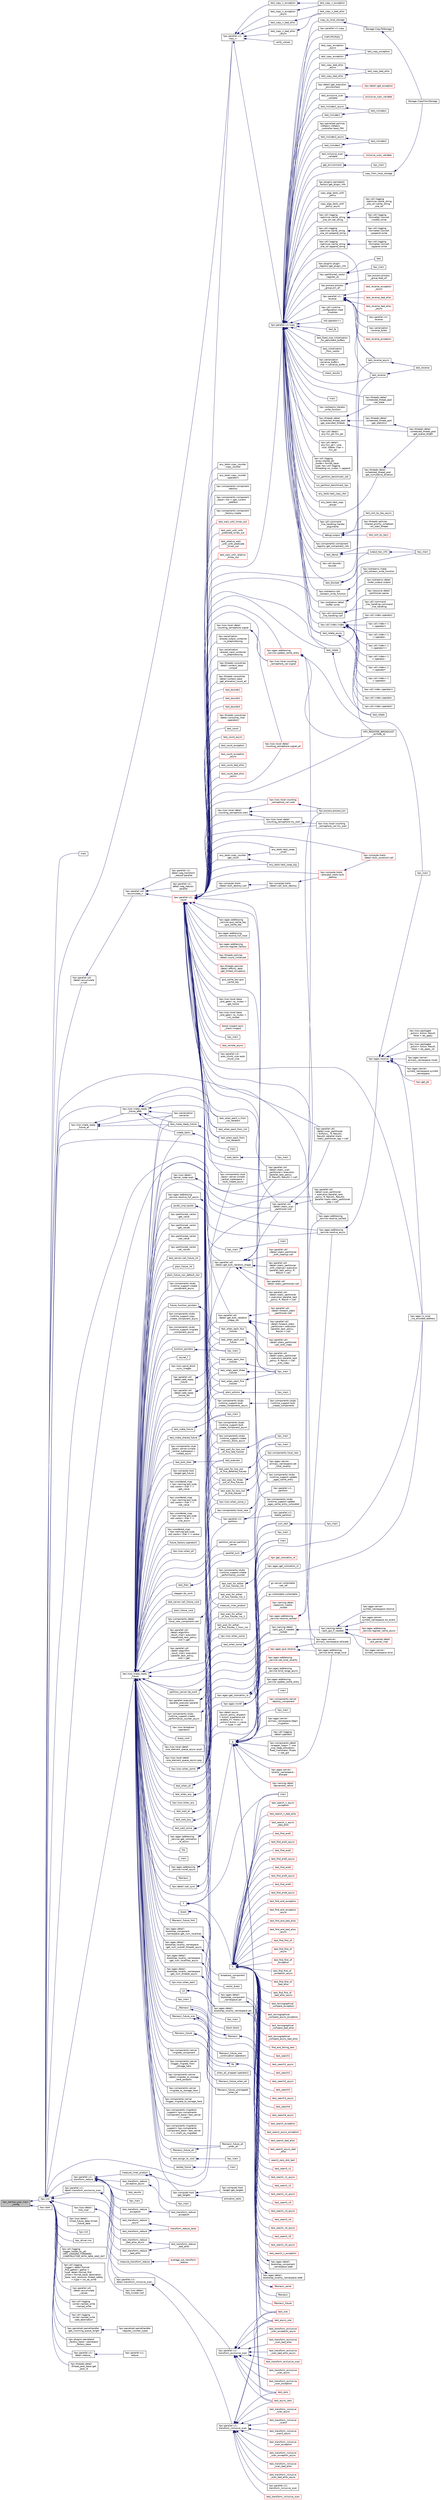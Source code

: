 digraph "hpx_startup::user_main_config"
{
  edge [fontname="Helvetica",fontsize="10",labelfontname="Helvetica",labelfontsize="10"];
  node [fontname="Helvetica",fontsize="10",shape=record];
  rankdir="LR";
  Node1 [label="hpx_startup::user_main\l_config",height=0.2,width=0.4,color="black", fillcolor="grey75", style="filled", fontcolor="black"];
  Node1 -> Node2 [dir="back",color="midnightblue",fontsize="10",style="solid",fontname="Helvetica"];
  Node2 [label="hpx::init",height=0.2,width=0.4,color="black", fillcolor="white", style="filled",URL="$d8/d83/namespacehpx.html#a3c694ea960b47c56b33351ba16e3d76b",tooltip="Main entry point for launching the HPX runtime system. "];
  Node2 -> Node3 [dir="back",color="midnightblue",fontsize="10",style="solid",fontname="Helvetica"];
  Node3 [label="main",height=0.2,width=0.4,color="black", fillcolor="white", style="filled",URL="$d2/db1/1d__stencil__1_8cpp.html#a0ddf1224851353fc92bfbff6f499fa97"];
  Node2 -> Node4 [dir="back",color="midnightblue",fontsize="10",style="solid",fontname="Helvetica"];
  Node4 [label="hpx::parallel::v1::\lcopy_n",height=0.2,width=0.4,color="black", fillcolor="white", style="filled",URL="$db/db9/namespacehpx_1_1parallel_1_1v1.html#a62b381b00123e950f7cd81ae9b16c4a6"];
  Node4 -> Node5 [dir="back",color="midnightblue",fontsize="10",style="solid",fontname="Helvetica"];
  Node5 [label="hpx::parallel::v1::copy",height=0.2,width=0.4,color="black", fillcolor="white", style="filled",URL="$db/db9/namespacehpx_1_1parallel_1_1v1.html#a502f993845638113034b4a1629b7a3c7"];
  Node5 -> Node6 [dir="back",color="midnightblue",fontsize="10",style="solid",fontname="Helvetica"];
  Node6 [label="hpx::util::detail::\lany::fxn_ptr::fxn_ptr",height=0.2,width=0.4,color="black", fillcolor="white", style="filled",URL="$d7/dcb/structhpx_1_1util_1_1detail_1_1any_1_1fxn__ptr.html#ac412cd5fb1858a7626b032904bfcc99d"];
  Node5 -> Node7 [dir="back",color="midnightblue",fontsize="10",style="solid",fontname="Helvetica"];
  Node7 [label="hpx::util::detail::\lany::fxn_ptr\< void,\l void, Vtable, Char \>\l::fxn_ptr",height=0.2,width=0.4,color="black", fillcolor="white", style="filled",URL="$d4/dfd/structhpx_1_1util_1_1detail_1_1any_1_1fxn__ptr_3_01void_00_01void_00_01_vtable_00_01_char_01_4.html#a34b8b84c43fba3e9c96736494926ef9e"];
  Node5 -> Node8 [dir="back",color="midnightblue",fontsize="10",style="solid",fontname="Helvetica"];
  Node8 [label="hpx::util::logging\l::array::shared_ptr\l_holder\< format_base\l_type, hpx::util::logging\l::threading::no_mutex \>::append",height=0.2,width=0.4,color="black", fillcolor="white", style="filled",URL="$d3/d8f/classhpx_1_1util_1_1logging_1_1array_1_1shared__ptr__holder.html#a048beba4280ba0e17bf9b63e48202479"];
  Node5 -> Node9 [dir="back",color="midnightblue",fontsize="10",style="solid",fontname="Helvetica"];
  Node9 [label="run_partition_benchmark_std",height=0.2,width=0.4,color="black", fillcolor="white", style="filled",URL="$d9/d88/benchmark__partition_8cpp.html#a8587bbea477cabbc07fb8c0909fda4bf"];
  Node5 -> Node10 [dir="back",color="midnightblue",fontsize="10",style="solid",fontname="Helvetica"];
  Node10 [label="run_partition_benchmark_hpx",height=0.2,width=0.4,color="black", fillcolor="white", style="filled",URL="$d9/d88/benchmark__partition_8cpp.html#a5c3c49868cd7a8f750c0d4d67d90501c"];
  Node5 -> Node11 [dir="back",color="midnightblue",fontsize="10",style="solid",fontname="Helvetica"];
  Node11 [label="any_tests::test_copy_ctor",height=0.2,width=0.4,color="black", fillcolor="white", style="filled",URL="$de/db0/namespaceany__tests.html#a4d2963fdb2362116cd7576b469e16554"];
  Node5 -> Node12 [dir="back",color="midnightblue",fontsize="10",style="solid",fontname="Helvetica"];
  Node12 [label="any_tests::test_copy\l_assign",height=0.2,width=0.4,color="black", fillcolor="white", style="filled",URL="$de/db0/namespaceany__tests.html#aedf0528c40685a62151d9d189d9478a8"];
  Node5 -> Node13 [dir="back",color="midnightblue",fontsize="10",style="solid",fontname="Helvetica"];
  Node13 [label="hpx::iostreams::detail\l::buffer::write",height=0.2,width=0.4,color="black", fillcolor="white", style="filled",URL="$d0/d8a/structhpx_1_1iostreams_1_1detail_1_1buffer.html#a3806c1acdff428b6a80e01c3304b1320"];
  Node13 -> Node14 [dir="back",color="midnightblue",fontsize="10",style="solid",fontname="Helvetica"];
  Node14 [label="hpx::iostreams::detail\l::order_output::output",height=0.2,width=0.4,color="black", fillcolor="white", style="filled",URL="$d8/d93/structhpx_1_1iostreams_1_1detail_1_1order__output.html#aa91d162ef08182ee688436517a0724c7"];
  Node5 -> Node15 [dir="back",color="midnightblue",fontsize="10",style="solid",fontname="Helvetica"];
  Node15 [label="hpx::util::command\l_line_handling::handle\l_arguments",height=0.2,width=0.4,color="black", fillcolor="white", style="filled",URL="$d2/df0/structhpx_1_1util_1_1command__line__handling.html#a1aa8a009a61fe583bf8de6e144846eee"];
  Node5 -> Node16 [dir="back",color="midnightblue",fontsize="10",style="solid",fontname="Helvetica"];
  Node16 [label="hpx::util::command\l_line_handling::call",height=0.2,width=0.4,color="black", fillcolor="white", style="filled",URL="$d2/df0/structhpx_1_1util_1_1command__line__handling.html#a88a7542cea910b1dcb77191654c3419e"];
  Node16 -> Node17 [dir="back",color="midnightblue",fontsize="10",style="solid",fontname="Helvetica"];
  Node17 [label="hpx::util::command\l_line_handling::command\l_line_handling",height=0.2,width=0.4,color="black", fillcolor="white", style="filled",URL="$d2/df0/structhpx_1_1util_1_1command__line__handling.html#a41c8e4f57b82b9f0357d259c70d11527"];
  Node16 -> Node18 [dir="back",color="midnightblue",fontsize="10",style="solid",fontname="Helvetica"];
  Node18 [label="hpx::resource::detail\l::partitioner::parse",height=0.2,width=0.4,color="black", fillcolor="white", style="filled",URL="$d0/dab/classhpx_1_1resource_1_1detail_1_1partitioner.html#a8319dd5018945e7d493f7a6d88a6ca02"];
  Node5 -> Node19 [dir="back",color="midnightblue",fontsize="10",style="solid",fontname="Helvetica"];
  Node19 [label="hpx::components::component\l_registry::get_component_info",height=0.2,width=0.4,color="black", fillcolor="white", style="filled",URL="$de/da5/structhpx_1_1components_1_1component__registry.html#a12bb12c156afc3b514f5ae5aed45090f",tooltip="Return the ini-information for all contained components. "];
  Node5 -> Node20 [dir="back",color="midnightblue",fontsize="10",style="solid",fontname="Helvetica"];
  Node20 [label="hpx::util::index::index",height=0.2,width=0.4,color="black", fillcolor="white", style="filled",URL="$de/d30/classhpx_1_1util_1_1index.html#abf882e9cdd8bf9d95b4faba144f9caed",tooltip="Effects: Zero-initializes each component. "];
  Node20 -> Node21 [dir="back",color="midnightblue",fontsize="10",style="solid",fontname="Helvetica"];
  Node21 [label="hpx::util::index::operator+",height=0.2,width=0.4,color="black", fillcolor="white", style="filled",URL="$de/d30/classhpx_1_1util_1_1index.html#aa34af735cadc4d8a2b5692f4b412912e",tooltip="Returns: index<Rank>{*this} += rhs. "];
  Node20 -> Node22 [dir="back",color="midnightblue",fontsize="10",style="solid",fontname="Helvetica"];
  Node22 [label="hpx::util::index::operator-",height=0.2,width=0.4,color="black", fillcolor="white", style="filled",URL="$de/d30/classhpx_1_1util_1_1index.html#af2673a8ee8f0a7d06b05aa0df21dd4fd",tooltip="Returns: index<Rank>{*this} -= rhs. "];
  Node20 -> Node23 [dir="back",color="midnightblue",fontsize="10",style="solid",fontname="Helvetica"];
  Node23 [label="hpx::util::index::operator*",height=0.2,width=0.4,color="black", fillcolor="white", style="filled",URL="$de/d30/classhpx_1_1util_1_1index.html#a88b206e4eed810dfb3b2bc0946511fc1",tooltip="Returns: index<Rank>{*this} *= v. "];
  Node20 -> Node24 [dir="back",color="midnightblue",fontsize="10",style="solid",fontname="Helvetica"];
  Node24 [label="hpx::util::index::operator/",height=0.2,width=0.4,color="black", fillcolor="white", style="filled",URL="$de/d30/classhpx_1_1util_1_1index.html#acd7ae8f549efa876966cf63fecef7bd6",tooltip="Returns: index<Rank>{*this} /= v. "];
  Node20 -> Node25 [dir="back",color="midnightblue",fontsize="10",style="solid",fontname="Helvetica"];
  Node25 [label="hpx::util::index\< 1\l \>::operator+",height=0.2,width=0.4,color="black", fillcolor="white", style="filled",URL="$d5/d22/classhpx_1_1util_1_1index_3_011_01_4.html#ae39412c026f3104fa5ae68e39be44d36",tooltip="Returns: index<Rank>{*this} += rhs. "];
  Node20 -> Node26 [dir="back",color="midnightblue",fontsize="10",style="solid",fontname="Helvetica"];
  Node26 [label="hpx::util::index\< 1\l \>::operator-",height=0.2,width=0.4,color="black", fillcolor="white", style="filled",URL="$d5/d22/classhpx_1_1util_1_1index_3_011_01_4.html#addbab11e083426c0fb78a18934335abf",tooltip="Returns: index<Rank>{*this} -= rhs. "];
  Node20 -> Node27 [dir="back",color="midnightblue",fontsize="10",style="solid",fontname="Helvetica"];
  Node27 [label="hpx::util::index\< 1\l \>::operator++",height=0.2,width=0.4,color="black", fillcolor="white", style="filled",URL="$d5/d22/classhpx_1_1util_1_1index_3_011_01_4.html#aec7d69c870cafa096c629a0a9e7503ad"];
  Node20 -> Node28 [dir="back",color="midnightblue",fontsize="10",style="solid",fontname="Helvetica"];
  Node28 [label="hpx::util::index\< 1\l \>::operator--",height=0.2,width=0.4,color="black", fillcolor="white", style="filled",URL="$d5/d22/classhpx_1_1util_1_1index_3_011_01_4.html#a1f14fc3ee6db184107e5d112e03dd6f7"];
  Node20 -> Node29 [dir="back",color="midnightblue",fontsize="10",style="solid",fontname="Helvetica"];
  Node29 [label="hpx::util::index\< 1\l \>::operator*",height=0.2,width=0.4,color="black", fillcolor="white", style="filled",URL="$d5/d22/classhpx_1_1util_1_1index_3_011_01_4.html#a32f4ab025e08253ba6acf9351b1694da",tooltip="Returns: index<Rank>{*this} *= v. "];
  Node20 -> Node30 [dir="back",color="midnightblue",fontsize="10",style="solid",fontname="Helvetica"];
  Node30 [label="hpx::util::index\< 1\l \>::operator/",height=0.2,width=0.4,color="black", fillcolor="white", style="filled",URL="$d5/d22/classhpx_1_1util_1_1index_3_011_01_4.html#a3d225d331fb3d8dc8fcb9e760c9518d9",tooltip="Returns: index<Rank>{*this} /= v. "];
  Node5 -> Node31 [dir="back",color="midnightblue",fontsize="10",style="solid",fontname="Helvetica"];
  Node31 [label="hpx::util::bounds::\lbounds",height=0.2,width=0.4,color="black", fillcolor="white", style="filled",URL="$d4/d1b/classhpx_1_1util_1_1bounds.html#a601f156f60c6e659628f03d389770fe7",tooltip="Effects: Zero-initializes each component. "];
  Node5 -> Node32 [dir="back",color="midnightblue",fontsize="10",style="solid",fontname="Helvetica"];
  Node32 [label="test_copy_exception",height=0.2,width=0.4,color="black", fillcolor="white", style="filled",URL="$d9/d54/copy_8cpp.html#a8ffc3bbb8c0f16b653e0f5c7cc243f21"];
  Node32 -> Node33 [dir="back",color="midnightblue",fontsize="10",style="solid",fontname="Helvetica"];
  Node33 [label="test_copy_exception",height=0.2,width=0.4,color="black", fillcolor="white", style="filled",URL="$d9/d54/copy_8cpp.html#af7fb37549a32793d916e9bad873d5813"];
  Node5 -> Node34 [dir="back",color="midnightblue",fontsize="10",style="solid",fontname="Helvetica"];
  Node34 [label="test_copy_exception\l_async",height=0.2,width=0.4,color="black", fillcolor="white", style="filled",URL="$d9/d54/copy_8cpp.html#a975f6058b2ad575758bb9c1b54a1c464"];
  Node34 -> Node33 [dir="back",color="midnightblue",fontsize="10",style="solid",fontname="Helvetica"];
  Node5 -> Node35 [dir="back",color="midnightblue",fontsize="10",style="solid",fontname="Helvetica"];
  Node35 [label="test_copy_bad_alloc",height=0.2,width=0.4,color="black", fillcolor="white", style="filled",URL="$d9/d54/copy_8cpp.html#a4c5374392b9ae4528dc31288a3a45d20"];
  Node35 -> Node36 [dir="back",color="midnightblue",fontsize="10",style="solid",fontname="Helvetica"];
  Node36 [label="test_copy_bad_alloc",height=0.2,width=0.4,color="black", fillcolor="white", style="filled",URL="$d9/d54/copy_8cpp.html#aedcfd9653ff5c789744b7fa97fdf2823"];
  Node5 -> Node37 [dir="back",color="midnightblue",fontsize="10",style="solid",fontname="Helvetica"];
  Node37 [label="test_copy_bad_alloc\l_async",height=0.2,width=0.4,color="black", fillcolor="white", style="filled",URL="$d9/d54/copy_8cpp.html#aae3d66abea479b770899329ccb071715"];
  Node37 -> Node36 [dir="back",color="midnightblue",fontsize="10",style="solid",fontname="Helvetica"];
  Node5 -> Node38 [dir="back",color="midnightblue",fontsize="10",style="solid",fontname="Helvetica"];
  Node38 [label="hpx::parallel::v1::copy",height=0.2,width=0.4,color="black", fillcolor="white", style="filled",URL="$db/db9/namespacehpx_1_1parallel_1_1v1.html#acbc0b8406e3e0e109cbbae1ba799520f"];
  Node5 -> Node39 [dir="back",color="midnightblue",fontsize="10",style="solid",fontname="Helvetica"];
  Node39 [label="matrixMultiply",height=0.2,width=0.4,color="black", fillcolor="white", style="filled",URL="$dd/d84/cublas__matmul_8cpp.html#aa067c394898cc546b800722bc5eae6ee"];
  Node5 -> Node40 [dir="back",color="midnightblue",fontsize="10",style="solid",fontname="Helvetica"];
  Node40 [label="hpx::detail::get_execution\l_environment",height=0.2,width=0.4,color="black", fillcolor="white", style="filled",URL="$d5/dbe/namespacehpx_1_1detail.html#a3e32a0565372de65928b1a495a4e9d2b"];
  Node40 -> Node41 [dir="back",color="midnightblue",fontsize="10",style="solid",fontname="Helvetica"];
  Node41 [label="hpx::detail::get_exception",height=0.2,width=0.4,color="red", fillcolor="white", style="filled",URL="$d5/dbe/namespacehpx_1_1detail.html#a9bc870a59e82a707b66f801d11a31524"];
  Node5 -> Node45 [dir="back",color="midnightblue",fontsize="10",style="solid",fontname="Helvetica"];
  Node45 [label="test_exclusive_scan\l_validate",height=0.2,width=0.4,color="black", fillcolor="white", style="filled",URL="$df/d8d/exclusive__scan__validate_8cpp.html#a3ad0827210ccbc9a0b7c3f7082df3661"];
  Node45 -> Node46 [dir="back",color="midnightblue",fontsize="10",style="solid",fontname="Helvetica"];
  Node46 [label="exclusive_scan_validate",height=0.2,width=0.4,color="red", fillcolor="white", style="filled",URL="$df/d8d/exclusive__scan__validate_8cpp.html#a3178f79cb25796b61aa07c085078a217"];
  Node5 -> Node48 [dir="back",color="midnightblue",fontsize="10",style="solid",fontname="Helvetica"];
  Node48 [label="test_includes1",height=0.2,width=0.4,color="black", fillcolor="white", style="filled",URL="$dc/d10/includes_8cpp.html#ac9a328bca1819c3cf102403b9e78af4d"];
  Node48 -> Node49 [dir="back",color="midnightblue",fontsize="10",style="solid",fontname="Helvetica"];
  Node49 [label="test_includes1",height=0.2,width=0.4,color="black", fillcolor="white", style="filled",URL="$dc/d10/includes_8cpp.html#a6d101b4dd9e1eda799b990378346277a"];
  Node5 -> Node50 [dir="back",color="midnightblue",fontsize="10",style="solid",fontname="Helvetica"];
  Node50 [label="test_includes1_async",height=0.2,width=0.4,color="black", fillcolor="white", style="filled",URL="$dc/d10/includes_8cpp.html#a54dad366ee0ed5b7f40cb5bf2eb78c8b"];
  Node50 -> Node49 [dir="back",color="midnightblue",fontsize="10",style="solid",fontname="Helvetica"];
  Node5 -> Node51 [dir="back",color="midnightblue",fontsize="10",style="solid",fontname="Helvetica"];
  Node51 [label="test_includes2",height=0.2,width=0.4,color="black", fillcolor="white", style="filled",URL="$dc/d10/includes_8cpp.html#aa28131ce41bfe9d6f55063ecaaa95d0b"];
  Node51 -> Node52 [dir="back",color="midnightblue",fontsize="10",style="solid",fontname="Helvetica"];
  Node52 [label="test_includes2",height=0.2,width=0.4,color="black", fillcolor="white", style="filled",URL="$dc/d10/includes_8cpp.html#a094e019ec3ea270d55f1b58f7e08cfd0"];
  Node5 -> Node53 [dir="back",color="midnightblue",fontsize="10",style="solid",fontname="Helvetica"];
  Node53 [label="test_includes2_async",height=0.2,width=0.4,color="black", fillcolor="white", style="filled",URL="$dc/d10/includes_8cpp.html#a74f23df4b3d3dfced1942f74518c545e"];
  Node53 -> Node52 [dir="back",color="midnightblue",fontsize="10",style="solid",fontname="Helvetica"];
  Node5 -> Node54 [dir="back",color="midnightblue",fontsize="10",style="solid",fontname="Helvetica"];
  Node54 [label="test_inclusive_scan\l_validate",height=0.2,width=0.4,color="black", fillcolor="white", style="filled",URL="$d1/d1e/inclusive__scan__tests_8hpp.html#a2576aec37ed584e4e707efc8e894d04f"];
  Node54 -> Node55 [dir="back",color="midnightblue",fontsize="10",style="solid",fontname="Helvetica"];
  Node55 [label="inclusive_scan_validate",height=0.2,width=0.4,color="red", fillcolor="white", style="filled",URL="$d4/d31/inclusive__scan_8cpp.html#ac12e0974d9a242534d53315ebffcf4ea"];
  Node5 -> Node57 [dir="back",color="midnightblue",fontsize="10",style="solid",fontname="Helvetica"];
  Node57 [label="get_environment",height=0.2,width=0.4,color="black", fillcolor="white", style="filled",URL="$df/ddc/launch__process_8cpp.html#a0cf78c7984634501049f3dc46fd28d69"];
  Node57 -> Node58 [dir="back",color="midnightblue",fontsize="10",style="solid",fontname="Helvetica"];
  Node58 [label="hpx_main",height=0.2,width=0.4,color="black", fillcolor="white", style="filled",URL="$df/ddc/launch__process_8cpp.html#a4ca51ec94fa82421fc621b58eef7b01c"];
  Node5 -> Node59 [dir="back",color="midnightblue",fontsize="10",style="solid",fontname="Helvetica"];
  Node59 [label="hpx::parcelset::policies\l::libfabric::libfabric\l_controller::boot_PMI",height=0.2,width=0.4,color="black", fillcolor="white", style="filled",URL="$db/d9f/classhpx_1_1parcelset_1_1policies_1_1libfabric_1_1libfabric__controller.html#a8107a3c0779afb2b6f59b6f2d7fed085"];
  Node5 -> Node60 [dir="back",color="midnightblue",fontsize="10",style="solid",fontname="Helvetica"];
  Node60 [label="copy_to_local_storage",height=0.2,width=0.4,color="black", fillcolor="white", style="filled",URL="$db/daa/network__storage_8cpp.html#a4a30e53cccd72e7de949feb0415f8d20"];
  Node60 -> Node61 [dir="back",color="midnightblue",fontsize="10",style="solid",fontname="Helvetica"];
  Node61 [label="Storage::CopyToStorage",height=0.2,width=0.4,color="black", fillcolor="white", style="filled",URL="$db/dd5/namespace_storage.html#a67db530df57f7b0d41ea9afcaac8946c"];
  Node61 -> Node62 [dir="back",color="midnightblue",fontsize="10",style="solid",fontname="Helvetica"];
  Node62 [label="Storage::CopyFromStorage",height=0.2,width=0.4,color="black", fillcolor="white", style="filled",URL="$db/dd5/namespace_storage.html#afc22ee9d2a21b6e473f85bb8b98c93b0"];
  Node5 -> Node63 [dir="back",color="midnightblue",fontsize="10",style="solid",fontname="Helvetica"];
  Node63 [label="copy_from_local_storage",height=0.2,width=0.4,color="black", fillcolor="white", style="filled",URL="$db/daa/network__storage_8cpp.html#a6abda1483818c08b41b9b2eeb5d974a3"];
  Node63 -> Node62 [dir="back",color="midnightblue",fontsize="10",style="solid",fontname="Helvetica"];
  Node5 -> Node64 [dir="back",color="midnightblue",fontsize="10",style="solid",fontname="Helvetica"];
  Node64 [label="hpx::util::logging\l::optimize::cache_string\l_one_str::set_string",height=0.2,width=0.4,color="black", fillcolor="white", style="filled",URL="$d2/df1/structhpx_1_1util_1_1logging_1_1optimize_1_1cache__string__one__str.html#a68a6011976ebbb742364cbdcbbad654c"];
  Node64 -> Node65 [dir="back",color="midnightblue",fontsize="10",style="solid",fontname="Helvetica"];
  Node65 [label="hpx::util::logging\l::formatter::convert\l::modify::write",height=0.2,width=0.4,color="black", fillcolor="white", style="filled",URL="$df/d5f/namespacehpx_1_1util_1_1logging_1_1formatter_1_1convert_1_1modify.html#a7c07f6847ab66deacc9a8f568981251f"];
  Node64 -> Node66 [dir="back",color="midnightblue",fontsize="10",style="solid",fontname="Helvetica"];
  Node66 [label="hpx::util::logging\l::optimize::cache_string\l_one_str::cache_string\l_one_str",height=0.2,width=0.4,color="black", fillcolor="white", style="filled",URL="$d2/df1/structhpx_1_1util_1_1logging_1_1optimize_1_1cache__string__one__str.html#acb8b3a32a98895381f06c406f4c0f923"];
  Node5 -> Node67 [dir="back",color="midnightblue",fontsize="10",style="solid",fontname="Helvetica"];
  Node67 [label="hpx::util::logging\l::optimize::cache_string\l_one_str::prepend_string",height=0.2,width=0.4,color="black", fillcolor="white", style="filled",URL="$d2/df1/structhpx_1_1util_1_1logging_1_1optimize_1_1cache__string__one__str.html#ac65d8bb47cd38308b999f665ec8e743f"];
  Node67 -> Node68 [dir="back",color="midnightblue",fontsize="10",style="solid",fontname="Helvetica"];
  Node68 [label="hpx::util::logging\l::formatter::convert\l::prepend::write",height=0.2,width=0.4,color="black", fillcolor="white", style="filled",URL="$de/d08/namespacehpx_1_1util_1_1logging_1_1formatter_1_1convert_1_1prepend.html#a9d1f7a8714138e4c036db67efa8a84ef"];
  Node5 -> Node69 [dir="back",color="midnightblue",fontsize="10",style="solid",fontname="Helvetica"];
  Node69 [label="hpx::util::logging\l::optimize::cache_string\l_one_str::append_string",height=0.2,width=0.4,color="black", fillcolor="white", style="filled",URL="$d2/df1/structhpx_1_1util_1_1logging_1_1optimize_1_1cache__string__one__str.html#aa454ed031c9577ea72be70dc9db7fb0e"];
  Node69 -> Node70 [dir="back",color="midnightblue",fontsize="10",style="solid",fontname="Helvetica"];
  Node70 [label="hpx::util::logging\l::formatter::convert\l::append::write",height=0.2,width=0.4,color="black", fillcolor="white", style="filled",URL="$da/d97/namespacehpx_1_1util_1_1logging_1_1formatter_1_1convert_1_1append.html#a4b983567f53121b8e642d2b68e4b56d7"];
  Node5 -> Node71 [dir="back",color="midnightblue",fontsize="10",style="solid",fontname="Helvetica"];
  Node71 [label="hpx::plugins::parcelport\l_factory::get_plugin_info",height=0.2,width=0.4,color="black", fillcolor="white", style="filled",URL="$d2/d50/structhpx_1_1plugins_1_1parcelport__factory.html#ae0bfc9ba44b48f0fab21ce8ad91f98aa"];
  Node5 -> Node72 [dir="back",color="midnightblue",fontsize="10",style="solid",fontname="Helvetica"];
  Node72 [label="copy_algo_tests_with\l_policy",height=0.2,width=0.4,color="black", fillcolor="white", style="filled",URL="$d9/d91/partitioned__vector__copy_8cpp.html#ae0e3f9d05350442941fbd4339e31e6be"];
  Node5 -> Node73 [dir="back",color="midnightblue",fontsize="10",style="solid",fontname="Helvetica"];
  Node73 [label="copy_algo_tests_with\l_policy_async",height=0.2,width=0.4,color="black", fillcolor="white", style="filled",URL="$d9/d91/partitioned__vector__copy_8cpp.html#a2a8bfcd77f2b6d1bef69bbfcd08f2ca3"];
  Node5 -> Node74 [dir="back",color="midnightblue",fontsize="10",style="solid",fontname="Helvetica"];
  Node74 [label="hpx::partitioned_vector\l::register_as",height=0.2,width=0.4,color="black", fillcolor="white", style="filled",URL="$d1/d60/classhpx_1_1partitioned__vector.html#aa5bc9806884a016563badd3631acba76"];
  Node74 -> Node75 [dir="back",color="midnightblue",fontsize="10",style="solid",fontname="Helvetica"];
  Node75 [label="hpx_main",height=0.2,width=0.4,color="black", fillcolor="white", style="filled",URL="$db/d7c/partitioned__vector__spmd__foreach_8cpp.html#a4ca51ec94fa82421fc621b58eef7b01c"];
  Node74 -> Node76 [dir="back",color="midnightblue",fontsize="10",style="solid",fontname="Helvetica"];
  Node76 [label="test",height=0.2,width=0.4,color="black", fillcolor="white", style="filled",URL="$dd/dc9/serialization__partitioned__vector_8cpp.html#ad31f39df04713d49dcb2ed6f9ec4c77b"];
  Node5 -> Node77 [dir="back",color="midnightblue",fontsize="10",style="solid",fontname="Helvetica"];
  Node77 [label="hpx::plugins::plugin\l_registry::get_plugin_info",height=0.2,width=0.4,color="black", fillcolor="white", style="filled",URL="$d2/d92/structhpx_1_1plugins_1_1plugin__registry.html#ac91702c64cc8940454562390d79e341f",tooltip="Return the ini-information for all contained components. "];
  Node5 -> Node78 [dir="back",color="midnightblue",fontsize="10",style="solid",fontname="Helvetica"];
  Node78 [label="hpx.process.process\l_group.join_all",height=0.2,width=0.4,color="black", fillcolor="white", style="filled",URL="$d5/d67/classhpx_1_1process_1_1process__group.html#adcfb796ea57830ecf0c854f89e10f7b0"];
  Node78 -> Node79 [dir="back",color="midnightblue",fontsize="10",style="solid",fontname="Helvetica"];
  Node79 [label="hpx.process.process\l_group.read_all",height=0.2,width=0.4,color="black", fillcolor="white", style="filled",URL="$d5/d67/classhpx_1_1process_1_1process__group.html#a9250808f2c832dbcce173126d1df9106"];
  Node5 -> Node80 [dir="back",color="midnightblue",fontsize="10",style="solid",fontname="Helvetica"];
  Node80 [label="test_reverse",height=0.2,width=0.4,color="black", fillcolor="white", style="filled",URL="$d8/dc4/reverse_8cpp.html#a698a7dfc93bebfd1903e9279d728b478"];
  Node80 -> Node81 [dir="back",color="midnightblue",fontsize="10",style="solid",fontname="Helvetica"];
  Node81 [label="test_reverse",height=0.2,width=0.4,color="black", fillcolor="white", style="filled",URL="$d8/dc4/reverse_8cpp.html#af8ceb06646276dda271ee75fb9cb1330"];
  Node5 -> Node82 [dir="back",color="midnightblue",fontsize="10",style="solid",fontname="Helvetica"];
  Node82 [label="test_reverse_async",height=0.2,width=0.4,color="black", fillcolor="white", style="filled",URL="$d8/dc4/reverse_8cpp.html#a98d04b1d1b66041667a0b108cb75bd94"];
  Node82 -> Node81 [dir="back",color="midnightblue",fontsize="10",style="solid",fontname="Helvetica"];
  Node5 -> Node83 [dir="back",color="midnightblue",fontsize="10",style="solid",fontname="Helvetica"];
  Node83 [label="hpx::parallel::v1::\lreverse",height=0.2,width=0.4,color="black", fillcolor="white", style="filled",URL="$db/db9/namespacehpx_1_1parallel_1_1v1.html#a6bbf1266e4c8218912dd6b0f4e45af81"];
  Node83 -> Node84 [dir="back",color="midnightblue",fontsize="10",style="solid",fontname="Helvetica"];
  Node84 [label="hpx::serialization\l::reverse_bytes",height=0.2,width=0.4,color="black", fillcolor="white", style="filled",URL="$d5/d3c/namespacehpx_1_1serialization.html#a8f011ebc83a6d30da709e16b0cb73d01"];
  Node83 -> Node80 [dir="back",color="midnightblue",fontsize="10",style="solid",fontname="Helvetica"];
  Node83 -> Node82 [dir="back",color="midnightblue",fontsize="10",style="solid",fontname="Helvetica"];
  Node83 -> Node85 [dir="back",color="midnightblue",fontsize="10",style="solid",fontname="Helvetica"];
  Node85 [label="test_reverse_exception",height=0.2,width=0.4,color="red", fillcolor="white", style="filled",URL="$d8/dc4/reverse_8cpp.html#a3fc488f688ffcc2638e75651d05ce0a1"];
  Node83 -> Node87 [dir="back",color="midnightblue",fontsize="10",style="solid",fontname="Helvetica"];
  Node87 [label="test_reverse_exception\l_async",height=0.2,width=0.4,color="red", fillcolor="white", style="filled",URL="$d8/dc4/reverse_8cpp.html#aa1ef542757feafa7771fd3a91fad9ec3"];
  Node83 -> Node88 [dir="back",color="midnightblue",fontsize="10",style="solid",fontname="Helvetica"];
  Node88 [label="test_reverse_bad_alloc",height=0.2,width=0.4,color="red", fillcolor="white", style="filled",URL="$d8/dc4/reverse_8cpp.html#a40fe535807d02cbe5ca07115a9136645"];
  Node83 -> Node90 [dir="back",color="midnightblue",fontsize="10",style="solid",fontname="Helvetica"];
  Node90 [label="test_reverse_bad_alloc\l_async",height=0.2,width=0.4,color="red", fillcolor="white", style="filled",URL="$d8/dc4/reverse_8cpp.html#ae0154bff33a98454ffa3b43769b3947c"];
  Node83 -> Node91 [dir="back",color="midnightblue",fontsize="10",style="solid",fontname="Helvetica"];
  Node91 [label="hpx::parallel::v1::\lreverse",height=0.2,width=0.4,color="black", fillcolor="white", style="filled",URL="$db/db9/namespacehpx_1_1parallel_1_1v1.html#add542518419ae02ebf254281b2f6b467"];
  Node83 -> Node92 [dir="back",color="midnightblue",fontsize="10",style="solid",fontname="Helvetica"];
  Node92 [label="HPX_REGISTER_BROADCAST\l_ACTION_ID",height=0.2,width=0.4,color="black", fillcolor="white", style="filled",URL="$de/d5c/runtime__support__server_8cpp.html#a2c7fd60adfab122ae67b173ad73fc706"];
  Node5 -> Node93 [dir="back",color="midnightblue",fontsize="10",style="solid",fontname="Helvetica"];
  Node93 [label="test_rotate",height=0.2,width=0.4,color="black", fillcolor="white", style="filled",URL="$d7/d5d/rotate_8cpp.html#ab8a8520d8bdef3f9022bc5377426d949"];
  Node93 -> Node94 [dir="back",color="midnightblue",fontsize="10",style="solid",fontname="Helvetica"];
  Node94 [label="test_rotate",height=0.2,width=0.4,color="black", fillcolor="white", style="filled",URL="$d7/d5d/rotate_8cpp.html#ae9e7ca0d224acd1e52ac006b1b1249e6"];
  Node5 -> Node95 [dir="back",color="midnightblue",fontsize="10",style="solid",fontname="Helvetica"];
  Node95 [label="test_rotate_async",height=0.2,width=0.4,color="black", fillcolor="white", style="filled",URL="$d7/d5d/rotate_8cpp.html#ae3e37eb13d1c555e7ec861e99599cecb"];
  Node95 -> Node94 [dir="back",color="midnightblue",fontsize="10",style="solid",fontname="Helvetica"];
  Node5 -> Node96 [dir="back",color="midnightblue",fontsize="10",style="solid",fontname="Helvetica"];
  Node96 [label="hpx::util::runtime\l_configuration::load\l_modules",height=0.2,width=0.4,color="black", fillcolor="white", style="filled",URL="$d8/d70/classhpx_1_1util_1_1runtime__configuration.html#a684c450613a1e9286639e43b793a07ce"];
  Node5 -> Node97 [dir="back",color="midnightblue",fontsize="10",style="solid",fontname="Helvetica"];
  Node97 [label="hpx::threads::detail\l::scheduled_thread_pool\l::set_state",height=0.2,width=0.4,color="black", fillcolor="white", style="filled",URL="$d2/df7/classhpx_1_1threads_1_1detail_1_1scheduled__thread__pool.html#a4c5c2e57730a788a22926759bcc07972"];
  Node5 -> Node98 [dir="back",color="midnightblue",fontsize="10",style="solid",fontname="Helvetica"];
  Node98 [label="hpx::threads::detail\l::scheduled_thread_pool\l::get_executed_threads",height=0.2,width=0.4,color="black", fillcolor="white", style="filled",URL="$d2/df7/classhpx_1_1threads_1_1detail_1_1scheduled__thread__pool.html#a752993760499d1faf511432e3230620a"];
  Node98 -> Node99 [dir="back",color="midnightblue",fontsize="10",style="solid",fontname="Helvetica"];
  Node99 [label="hpx::threads::detail\l::scheduled_thread_pool\l::get_queue_length",height=0.2,width=0.4,color="black", fillcolor="white", style="filled",URL="$d2/df7/classhpx_1_1threads_1_1detail_1_1scheduled__thread__pool.html#a2f281765fae56e182a978b907c75f1ca"];
  Node98 -> Node97 [dir="back",color="midnightblue",fontsize="10",style="solid",fontname="Helvetica"];
  Node98 -> Node100 [dir="back",color="midnightblue",fontsize="10",style="solid",fontname="Helvetica"];
  Node100 [label="hpx::threads::detail\l::scheduled_thread_pool\l::get_statistics",height=0.2,width=0.4,color="black", fillcolor="white", style="filled",URL="$d2/df7/classhpx_1_1threads_1_1detail_1_1scheduled__thread__pool.html#af2dcb72d2af1ae8d518295a975531b21"];
  Node100 -> Node99 [dir="back",color="midnightblue",fontsize="10",style="solid",fontname="Helvetica"];
  Node5 -> Node101 [dir="back",color="midnightblue",fontsize="10",style="solid",fontname="Helvetica"];
  Node101 [label="hpx::threads::detail\l::scheduled_thread_pool\l::get_cumulative_duration",height=0.2,width=0.4,color="black", fillcolor="white", style="filled",URL="$d2/df7/classhpx_1_1threads_1_1detail_1_1scheduled__thread__pool.html#a8d4a988d98693b637a1591ecbc404721"];
  Node101 -> Node99 [dir="back",color="midnightblue",fontsize="10",style="solid",fontname="Helvetica"];
  Node5 -> Node102 [dir="back",color="midnightblue",fontsize="10",style="solid",fontname="Helvetica"];
  Node102 [label="std::operator\<\<",height=0.2,width=0.4,color="black", fillcolor="white", style="filled",URL="$d8/dcc/namespacestd.html#a7b26db8bc46202080a4c579d92a9013a"];
  Node5 -> Node103 [dir="back",color="midnightblue",fontsize="10",style="solid",fontname="Helvetica"];
  Node103 [label="test_fp",height=0.2,width=0.4,color="black", fillcolor="white", style="filled",URL="$d8/d4f/serialization__unordered__map_8cpp.html#a1562c7873e81687d6bf131c9993a198d"];
  Node5 -> Node104 [dir="back",color="midnightblue",fontsize="10",style="solid",fontname="Helvetica"];
  Node104 [label="test_fixed_size_initialization\l_for_persistent_buffers",height=0.2,width=0.4,color="black", fillcolor="white", style="filled",URL="$d1/d00/serialize__buffer_8cpp.html#abe9b6b9d0e6120127310acff16e660e4"];
  Node5 -> Node105 [dir="back",color="midnightblue",fontsize="10",style="solid",fontname="Helvetica"];
  Node105 [label="test_initialization\l_from_vector",height=0.2,width=0.4,color="black", fillcolor="white", style="filled",URL="$d1/d00/serialize__buffer_8cpp.html#a7c7ba2950fb1f3ce99c5a169b38ecbc6"];
  Node5 -> Node106 [dir="back",color="midnightblue",fontsize="10",style="solid",fontname="Helvetica"];
  Node106 [label="hpx::serialization\l::serialize_buffer\<\l char \>::serialize_buffer",height=0.2,width=0.4,color="black", fillcolor="white", style="filled",URL="$dd/d44/classhpx_1_1serialization_1_1serialize__buffer.html#a02f6fb2c4b1df266d4efadea9db6c959"];
  Node5 -> Node107 [dir="back",color="midnightblue",fontsize="10",style="solid",fontname="Helvetica"];
  Node107 [label="debug::output",height=0.2,width=0.4,color="black", fillcolor="white", style="filled",URL="$d2/dde/namespacedebug.html#abf30712c4e5a6ef52e7161d55681751f"];
  Node107 -> Node108 [dir="back",color="midnightblue",fontsize="10",style="solid",fontname="Helvetica"];
  Node108 [label="hpx::threads::policies\l::shared_priority_scheduler\l::on_start_thread",height=0.2,width=0.4,color="black", fillcolor="white", style="filled",URL="$d8/d52/classhpx_1_1threads_1_1policies_1_1shared__priority__scheduler.html#a6b50d46539ac974cbe2706f56c2fbc3f"];
  Node107 -> Node109 [dir="back",color="midnightblue",fontsize="10",style="solid",fontname="Helvetica"];
  Node109 [label="test_sort_by_key1",height=0.2,width=0.4,color="red", fillcolor="white", style="filled",URL="$df/daa/sort__by__key_8cpp.html#a8652239ac3ed0857d7ab6d8a87ee38d5"];
  Node107 -> Node111 [dir="back",color="midnightblue",fontsize="10",style="solid",fontname="Helvetica"];
  Node111 [label="test_sort_by_key_async",height=0.2,width=0.4,color="black", fillcolor="white", style="filled",URL="$df/daa/sort__by__key_8cpp.html#ac09b80a6ff7103516379f571e4f168ce"];
  Node5 -> Node112 [dir="back",color="midnightblue",fontsize="10",style="solid",fontname="Helvetica"];
  Node112 [label="check_results",height=0.2,width=0.4,color="black", fillcolor="white", style="filled",URL="$da/d5f/stream_8cpp.html#a35f01bec8b4f294117e3760cc2239993"];
  Node5 -> Node113 [dir="back",color="midnightblue",fontsize="10",style="solid",fontname="Helvetica"];
  Node113 [label="test_dense",height=0.2,width=0.4,color="black", fillcolor="white", style="filled",URL="$d5/d98/tests_8hh.html#afc18472d3b5d5c43c321bab65a841aec"];
  Node113 -> Node114 [dir="back",color="midnightblue",fontsize="10",style="solid",fontname="Helvetica"];
  Node114 [label="output_hpx_info",height=0.2,width=0.4,color="black", fillcolor="white", style="filled",URL="$d9/d0f/main_8cc.html#a22d5612b13072491f3de2340527ce19f"];
  Node114 -> Node115 [dir="back",color="midnightblue",fontsize="10",style="solid",fontname="Helvetica"];
  Node115 [label="hpx_main",height=0.2,width=0.4,color="black", fillcolor="white", style="filled",URL="$d9/d0f/main_8cc.html#a344a9bb316c276641af2d061a2558c97"];
  Node113 -> Node115 [dir="back",color="midnightblue",fontsize="10",style="solid",fontname="Helvetica"];
  Node5 -> Node116 [dir="back",color="midnightblue",fontsize="10",style="solid",fontname="Helvetica"];
  Node116 [label="test_blocked",height=0.2,width=0.4,color="black", fillcolor="white", style="filled",URL="$d5/d98/tests_8hh.html#a0dc326736d80613005e0cd8046735b9e"];
  Node116 -> Node114 [dir="back",color="midnightblue",fontsize="10",style="solid",fontname="Helvetica"];
  Node116 -> Node115 [dir="back",color="midnightblue",fontsize="10",style="solid",fontname="Helvetica"];
  Node5 -> Node117 [dir="back",color="midnightblue",fontsize="10",style="solid",fontname="Helvetica"];
  Node117 [label="main",height=0.2,width=0.4,color="black", fillcolor="white", style="filled",URL="$dd/d98/transform__iterator2_8cpp.html#ae66f6b31b5ad750f1fe042a706a4e3d4"];
  Node5 -> Node118 [dir="back",color="midnightblue",fontsize="10",style="solid",fontname="Helvetica"];
  Node118 [label="hpx::iostreams::iterator\l_write_function",height=0.2,width=0.4,color="black", fillcolor="white", style="filled",URL="$dd/d1d/namespacehpx_1_1iostreams.html#a1168c74b2882f91d7bfe07df782a84b1"];
  Node5 -> Node119 [dir="back",color="midnightblue",fontsize="10",style="solid",fontname="Helvetica"];
  Node119 [label="hpx::iostreams::std\l_ostream_write_function",height=0.2,width=0.4,color="black", fillcolor="white", style="filled",URL="$dd/d1d/namespacehpx_1_1iostreams.html#a370c267b7f506c4627590a921b3e604b"];
  Node119 -> Node120 [dir="back",color="midnightblue",fontsize="10",style="solid",fontname="Helvetica"];
  Node120 [label="hpx::iostreams::make\l_std_ostream_write_function",height=0.2,width=0.4,color="black", fillcolor="white", style="filled",URL="$dd/d1d/namespacehpx_1_1iostreams.html#a19f825d7b333e84e41c922199d7f6af1"];
  Node4 -> Node121 [dir="back",color="midnightblue",fontsize="10",style="solid",fontname="Helvetica"];
  Node121 [label="test_copy_n_exception",height=0.2,width=0.4,color="black", fillcolor="white", style="filled",URL="$d3/d44/copyn_8cpp.html#abe4e05d78a05b84674e56fe6c39fca90"];
  Node121 -> Node122 [dir="back",color="midnightblue",fontsize="10",style="solid",fontname="Helvetica"];
  Node122 [label="test_copy_n_exception",height=0.2,width=0.4,color="black", fillcolor="white", style="filled",URL="$d3/d44/copyn_8cpp.html#a759f36646bff1264f307657be7256457"];
  Node4 -> Node123 [dir="back",color="midnightblue",fontsize="10",style="solid",fontname="Helvetica"];
  Node123 [label="test_copy_n_exception\l_async",height=0.2,width=0.4,color="black", fillcolor="white", style="filled",URL="$d3/d44/copyn_8cpp.html#a42328f0b598518eafcc7b94d6a28425d"];
  Node123 -> Node122 [dir="back",color="midnightblue",fontsize="10",style="solid",fontname="Helvetica"];
  Node4 -> Node124 [dir="back",color="midnightblue",fontsize="10",style="solid",fontname="Helvetica"];
  Node124 [label="test_copy_n_bad_alloc",height=0.2,width=0.4,color="black", fillcolor="white", style="filled",URL="$d3/d44/copyn_8cpp.html#a74eb1f7d59b681e15d11f90c85f48147"];
  Node124 -> Node125 [dir="back",color="midnightblue",fontsize="10",style="solid",fontname="Helvetica"];
  Node125 [label="test_copy_n_bad_alloc",height=0.2,width=0.4,color="black", fillcolor="white", style="filled",URL="$d3/d44/copyn_8cpp.html#a7670322fc993a56ef4dfba081e71275d"];
  Node4 -> Node126 [dir="back",color="midnightblue",fontsize="10",style="solid",fontname="Helvetica"];
  Node126 [label="test_copy_n_bad_alloc\l_async",height=0.2,width=0.4,color="black", fillcolor="white", style="filled",URL="$d3/d44/copyn_8cpp.html#af27e7c5f4571120910ce3c0567280b50"];
  Node126 -> Node125 [dir="back",color="midnightblue",fontsize="10",style="solid",fontname="Helvetica"];
  Node4 -> Node127 [dir="back",color="midnightblue",fontsize="10",style="solid",fontname="Helvetica"];
  Node127 [label="verify_values",height=0.2,width=0.4,color="black", fillcolor="white", style="filled",URL="$d7/dfb/partitioned__vector__scan_8hpp.html#a1b81c4c13d30b08cac00db9b75578cf1"];
  Node2 -> Node128 [dir="back",color="midnightblue",fontsize="10",style="solid",fontname="Helvetica"];
  Node128 [label="hpx::lcos::detail::\lfold_impl",height=0.2,width=0.4,color="black", fillcolor="white", style="filled",URL="$d4/d6c/namespacehpx_1_1lcos_1_1detail.html#a5fad14607f7f903612007589ea0648c2"];
  Node128 -> Node129 [dir="back",color="midnightblue",fontsize="10",style="solid",fontname="Helvetica"];
  Node129 [label="hpx::lcos::detail::\lfold_invoker::call",height=0.2,width=0.4,color="black", fillcolor="white", style="filled",URL="$d1/d95/structhpx_1_1lcos_1_1detail_1_1fold__invoker.html#a8a0048bfb1f3bd12a6e0f58bf670da52"];
  Node2 -> Node130 [dir="back",color="midnightblue",fontsize="10",style="solid",fontname="Helvetica"];
  Node130 [label="hpx::lcos::make_ready\l_future",height=0.2,width=0.4,color="black", fillcolor="white", style="filled",URL="$d2/dc9/namespacehpx_1_1lcos.html#a42997564ddfde91d475b8a2cea8f53e4"];
  Node130 -> Node131 [dir="back",color="midnightblue",fontsize="10",style="solid",fontname="Helvetica"];
  Node131 [label="stepper::do_work",height=0.2,width=0.4,color="black", fillcolor="white", style="filled",URL="$d0/da6/structstepper.html#ab70640537c94b0a39819e9860b6d5270"];
  Node130 -> Node132 [dir="back",color="midnightblue",fontsize="10",style="solid",fontname="Helvetica"];
  Node132 [label="test_server::call_future_void",height=0.2,width=0.4,color="black", fillcolor="white", style="filled",URL="$d5/d5d/structtest__server.html#a6e4453a08c3db0ea21b51cca14a38d37"];
  Node130 -> Node133 [dir="back",color="midnightblue",fontsize="10",style="solid",fontname="Helvetica"];
  Node133 [label="plain_future_void",height=0.2,width=0.4,color="black", fillcolor="white", style="filled",URL="$db/d8a/action__invoke__no__more__than_8cpp.html#ab3807c5173260e9c18d3d26eb9560728"];
  Node130 -> Node134 [dir="back",color="midnightblue",fontsize="10",style="solid",fontname="Helvetica"];
  Node134 [label="hpx::agas::addressing\l_service::resolve_async",height=0.2,width=0.4,color="black", fillcolor="white", style="filled",URL="$db/d58/structhpx_1_1agas_1_1addressing__service.html#a3344990e7d5c255f51bf89a8fb2828eb"];
  Node134 -> Node135 [dir="back",color="midnightblue",fontsize="10",style="solid",fontname="Helvetica"];
  Node135 [label="hpx::agas::resolve",height=0.2,width=0.4,color="black", fillcolor="white", style="filled",URL="$dc/d54/namespacehpx_1_1agas.html#aa3252ce39fbc229439bb0d85875b01fb"];
  Node135 -> Node136 [dir="back",color="midnightblue",fontsize="10",style="solid",fontname="Helvetica"];
  Node136 [label="hpx::get_ptr",height=0.2,width=0.4,color="red", fillcolor="white", style="filled",URL="$d8/d83/namespacehpx.html#aeb814737de830a2e8e340ca052d5ebfa",tooltip="Returns a future referring to the pointer to the underlying memory of a component. "];
  Node135 -> Node195 [dir="back",color="midnightblue",fontsize="10",style="solid",fontname="Helvetica"];
  Node195 [label="hpx::agas::is_local\l_lva_encoded_address",height=0.2,width=0.4,color="black", fillcolor="white", style="filled",URL="$dc/d54/namespacehpx_1_1agas.html#abb5e5584ed3b536ace8e3f58415e24c2"];
  Node135 -> Node196 [dir="back",color="midnightblue",fontsize="10",style="solid",fontname="Helvetica"];
  Node196 [label="hpx_main",height=0.2,width=0.4,color="black", fillcolor="white", style="filled",URL="$d1/d4f/local__address__rebind_8cpp.html#aaf67a3863f19ff7033e239ebb1204fb7"];
  Node135 -> Node197 [dir="back",color="midnightblue",fontsize="10",style="solid",fontname="Helvetica"];
  Node197 [label="hpx::lcos::packaged\l_action\< Action, Result,\l false \>::do_apply",height=0.2,width=0.4,color="black", fillcolor="white", style="filled",URL="$df/da7/classhpx_1_1lcos_1_1packaged__action_3_01_action_00_01_result_00_01false_01_4.html#a7b4b07dc448c4f1e41b2d0dd4db0766d"];
  Node135 -> Node198 [dir="back",color="midnightblue",fontsize="10",style="solid",fontname="Helvetica"];
  Node198 [label="hpx::lcos::packaged\l_action\< Action, Result,\l false \>::do_apply_cb",height=0.2,width=0.4,color="black", fillcolor="white", style="filled",URL="$df/da7/classhpx_1_1lcos_1_1packaged__action_3_01_action_00_01_result_00_01false_01_4.html#ae9e7cb83096eb3fd1b748c39545d66a7"];
  Node135 -> Node188 [dir="back",color="midnightblue",fontsize="10",style="solid",fontname="Helvetica"];
  Node188 [label="hpx::agas::server::\lprimary_namespace::route",height=0.2,width=0.4,color="black", fillcolor="white", style="filled",URL="$d7/d3a/structhpx_1_1agas_1_1server_1_1primary__namespace.html#a9037a1baa55fb13097a541bc365f2d0b"];
  Node135 -> Node199 [dir="back",color="midnightblue",fontsize="10",style="solid",fontname="Helvetica"];
  Node199 [label="hpx::agas::server::\lsymbol_namespace::symbol\l_namespace",height=0.2,width=0.4,color="black", fillcolor="white", style="filled",URL="$dc/da6/structhpx_1_1agas_1_1server_1_1symbol__namespace.html#a47e93a69f95628011765023a666b6619"];
  Node130 -> Node200 [dir="back",color="midnightblue",fontsize="10",style="solid",fontname="Helvetica"];
  Node200 [label="hpx::agas::addressing\l_service::get_colocation\l_id_async",height=0.2,width=0.4,color="black", fillcolor="white", style="filled",URL="$db/d58/structhpx_1_1agas_1_1addressing__service.html#af412b878f5cf7e927148c3d468b789c6"];
  Node200 -> Node201 [dir="back",color="midnightblue",fontsize="10",style="solid",fontname="Helvetica"];
  Node201 [label="hpx::agas::get_colocation_id",height=0.2,width=0.4,color="black", fillcolor="white", style="filled",URL="$dc/d54/namespacehpx_1_1agas.html#a90b8976e7264d2c9d9ee6efd328b4f6c"];
  Node201 -> Node202 [dir="back",color="midnightblue",fontsize="10",style="solid",fontname="Helvetica"];
  Node202 [label="hpx::agas::get_colocation_id",height=0.2,width=0.4,color="black", fillcolor="white", style="filled",URL="$dc/d54/namespacehpx_1_1agas.html#a0060331026fc697fb901b1ac7e9d6547"];
  Node201 -> Node195 [dir="back",color="midnightblue",fontsize="10",style="solid",fontname="Helvetica"];
  Node201 -> Node203 [dir="back",color="midnightblue",fontsize="10",style="solid",fontname="Helvetica"];
  Node203 [label="hpx::get_colocation_id",height=0.2,width=0.4,color="red", fillcolor="white", style="filled",URL="$d8/d83/namespacehpx.html#ad71888005ccae819b23eb88e8c4683be",tooltip="Return the id of the locality where the object referenced by the given id is currently located on..."];
  Node130 -> Node209 [dir="back",color="midnightblue",fontsize="10",style="solid",fontname="Helvetica"];
  Node209 [label="hpx::agas::addressing\l_service::resolve_full_async",height=0.2,width=0.4,color="black", fillcolor="white", style="filled",URL="$db/d58/structhpx_1_1agas_1_1addressing__service.html#af678e6288e0f302b9c96b813a8e660ef"];
  Node209 -> Node134 [dir="back",color="midnightblue",fontsize="10",style="solid",fontname="Helvetica"];
  Node130 -> Node210 [dir="back",color="midnightblue",fontsize="10",style="solid",fontname="Helvetica"];
  Node210 [label="hpx::agas::addressing\l_service::incref_async",height=0.2,width=0.4,color="black", fillcolor="white", style="filled",URL="$db/d58/structhpx_1_1agas_1_1addressing__service.html#adae9df2634cf648f129f203c3678c1c1",tooltip="Increment the global reference count for the given id. "];
  Node210 -> Node211 [dir="back",color="midnightblue",fontsize="10",style="solid",fontname="Helvetica"];
  Node211 [label="hpx::agas::incref",height=0.2,width=0.4,color="black", fillcolor="white", style="filled",URL="$dc/d54/namespacehpx_1_1agas.html#aad81d2ea721c1a5692e243ef07bf164f"];
  Node211 -> Node195 [dir="back",color="midnightblue",fontsize="10",style="solid",fontname="Helvetica"];
  Node211 -> Node212 [dir="back",color="midnightblue",fontsize="10",style="solid",fontname="Helvetica"];
  Node212 [label="gc::server::collectable\l::set_ref",height=0.2,width=0.4,color="black", fillcolor="white", style="filled",URL="$da/d76/structgc_1_1server_1_1collectable.html#a8e123e39f5a85da593dc15b5f872748d"];
  Node211 -> Node213 [dir="back",color="midnightblue",fontsize="10",style="solid",fontname="Helvetica"];
  Node213 [label="gc::collectable::collectable",height=0.2,width=0.4,color="black", fillcolor="white", style="filled",URL="$da/d23/structgc_1_1collectable.html#a9ac791be34891330ff8192ac2ef68c7c"];
  Node211 -> Node214 [dir="back",color="midnightblue",fontsize="10",style="solid",fontname="Helvetica"];
  Node214 [label="hpx::naming::detail\l::split_gid_if_needed\l_locked",height=0.2,width=0.4,color="black", fillcolor="white", style="filled",URL="$d5/d18/namespacehpx_1_1naming_1_1detail.html#a8a41d874bb719f702a76d483293d9d56"];
  Node214 -> Node215 [dir="back",color="midnightblue",fontsize="10",style="solid",fontname="Helvetica"];
  Node215 [label="hpx::naming::detail\l::split_gid_if_needed",height=0.2,width=0.4,color="black", fillcolor="white", style="filled",URL="$d5/d18/namespacehpx_1_1naming_1_1detail.html#a106949fcb9087fb6bdca67d048d6568f"];
  Node215 -> Node216 [dir="back",color="midnightblue",fontsize="10",style="solid",fontname="Helvetica"];
  Node216 [label="hpx::agas::addressing\l_service::register_name_async",height=0.2,width=0.4,color="red", fillcolor="white", style="filled",URL="$db/d58/structhpx_1_1agas_1_1addressing__service.html#adfd0ce835927a3c0396b6fc9e9fbb3cf"];
  Node215 -> Node218 [dir="back",color="midnightblue",fontsize="10",style="solid",fontname="Helvetica"];
  Node218 [label="hpx::parcelset::detail\l::put_parcel_impl",height=0.2,width=0.4,color="red", fillcolor="white", style="filled",URL="$dc/d4e/namespacehpx_1_1parcelset_1_1detail.html#a0dfe29365976960c7f5db6388e8ce603"];
  Node215 -> Node189 [dir="back",color="midnightblue",fontsize="10",style="solid",fontname="Helvetica"];
  Node189 [label="hpx::agas::server::\lsymbol_namespace::bind",height=0.2,width=0.4,color="black", fillcolor="white", style="filled",URL="$dc/da6/structhpx_1_1agas_1_1server_1_1symbol__namespace.html#a229ead0876ac8c5754793a2ca68de559"];
  Node215 -> Node190 [dir="back",color="midnightblue",fontsize="10",style="solid",fontname="Helvetica"];
  Node190 [label="hpx::agas::server::\lsymbol_namespace::resolve",height=0.2,width=0.4,color="black", fillcolor="white", style="filled",URL="$dc/da6/structhpx_1_1agas_1_1server_1_1symbol__namespace.html#aec3fc24e40dc96142eb77537945e92d5"];
  Node215 -> Node193 [dir="back",color="midnightblue",fontsize="10",style="solid",fontname="Helvetica"];
  Node193 [label="hpx::agas::server::\lsymbol_namespace::on_event",height=0.2,width=0.4,color="black", fillcolor="white", style="filled",URL="$dc/da6/structhpx_1_1agas_1_1server_1_1symbol__namespace.html#abbfcf18e8d40612e4fa618a39a2fc492"];
  Node211 -> Node233 [dir="back",color="midnightblue",fontsize="10",style="solid",fontname="Helvetica"];
  Node233 [label="hpx::naming::detail\l::replenish_credits\l_locked",height=0.2,width=0.4,color="red", fillcolor="white", style="filled",URL="$d5/d18/namespacehpx_1_1naming_1_1detail.html#a011ed4fa9a2f4d4319adc54943fa03d6"];
  Node130 -> Node295 [dir="back",color="midnightblue",fontsize="10",style="solid",fontname="Helvetica"];
  Node295 [label="hpx::parallel::util\l::detail::algorithm\l_result_impl\< execution\l::sequenced_task_policy,\l void \>::get",height=0.2,width=0.4,color="black", fillcolor="white", style="filled",URL="$d6/d29/structhpx_1_1parallel_1_1util_1_1detail_1_1algorithm__result__impl_3_01execution_1_1sequenced__task__policy_00_01void_01_4.html#ac35eb81b2eb26bf4401a3ca236615fc2"];
  Node130 -> Node296 [dir="back",color="midnightblue",fontsize="10",style="solid",fontname="Helvetica"];
  Node296 [label="hpx::parallel::util\l::detail::algorithm\l_result_impl\< execution\l::parallel_task_policy,\l void \>::get",height=0.2,width=0.4,color="black", fillcolor="white", style="filled",URL="$de/d17/structhpx_1_1parallel_1_1util_1_1detail_1_1algorithm__result__impl_3_01execution_1_1parallel__task__policy_00_01void_01_4.html#a6c53067a415f94aeaf24d3cf8b80679b"];
  Node130 -> Node297 [dir="back",color="midnightblue",fontsize="10",style="solid",fontname="Helvetica"];
  Node297 [label="hpx::detail::call_sync",height=0.2,width=0.4,color="black", fillcolor="white", style="filled",URL="$d5/dbe/namespacehpx_1_1detail.html#a23da3cf650f2bcb0b61e49b9cfe70d70"];
  Node297 -> Node298 [dir="back",color="midnightblue",fontsize="10",style="solid",fontname="Helvetica"];
  Node298 [label="hpx::detail::async\l_launch_policy_dispatch\l\< Action, typename std\l::enable_if\< !traits::is\l_action\< Action \>::value\l \>::type \>::call",height=0.2,width=0.4,color="black", fillcolor="white", style="filled",URL="$d3/db2/structhpx_1_1detail_1_1async__launch__policy__dispatch_3_01_action_00_01typename_01std_1_1enablec29ea3d820bc0d42698191ccbc2f4967.html#acd584fad896ffc5f00b443c7f0fdf0a1"];
  Node130 -> Node299 [dir="back",color="midnightblue",fontsize="10",style="solid",fontname="Helvetica"];
  Node299 [label="f",height=0.2,width=0.4,color="black", fillcolor="white", style="filled",URL="$d4/d13/async__unwrap__1037_8cpp.html#a02a6b0b4f77af9f69a841dc8262b0cd0"];
  Node299 -> Node300 [dir="back",color="midnightblue",fontsize="10",style="solid",fontname="Helvetica"];
  Node300 [label="g",height=0.2,width=0.4,color="black", fillcolor="white", style="filled",URL="$d4/d13/async__unwrap__1037_8cpp.html#a982bde4eb9428dc8b3ccd73b2039d8b0"];
  Node300 -> Node301 [dir="back",color="midnightblue",fontsize="10",style="solid",fontname="Helvetica"];
  Node301 [label="hpx::agas::addressing\l_service::set_local_locality",height=0.2,width=0.4,color="red", fillcolor="white", style="filled",URL="$db/d58/structhpx_1_1agas_1_1addressing__service.html#a262a9982f31caacd5c605b643f2cc081"];
  Node300 -> Node303 [dir="back",color="midnightblue",fontsize="10",style="solid",fontname="Helvetica"];
  Node303 [label="hpx::agas::addressing\l_service::bind_range_local",height=0.2,width=0.4,color="black", fillcolor="white", style="filled",URL="$db/d58/structhpx_1_1agas_1_1addressing__service.html#ab1d0ff454f580a5082a9b5d25b4f06fd",tooltip="Bind unique range of global ids to given base address. "];
  Node300 -> Node304 [dir="back",color="midnightblue",fontsize="10",style="solid",fontname="Helvetica"];
  Node304 [label="hpx::agas::addressing\l_service::bind_range_async",height=0.2,width=0.4,color="black", fillcolor="white", style="filled",URL="$db/d58/structhpx_1_1agas_1_1addressing__service.html#ad125f48a33347da6ab20c84f57822af7"];
  Node300 -> Node305 [dir="back",color="midnightblue",fontsize="10",style="solid",fontname="Helvetica"];
  Node305 [label="hpx::agas::addressing\l_service::resolve_cached",height=0.2,width=0.4,color="red", fillcolor="white", style="filled",URL="$db/d58/structhpx_1_1agas_1_1addressing__service.html#a187ac62b4a4b7c1b98b75979357f07a9"];
  Node305 -> Node134 [dir="back",color="midnightblue",fontsize="10",style="solid",fontname="Helvetica"];
  Node305 -> Node307 [dir="back",color="midnightblue",fontsize="10",style="solid",fontname="Helvetica"];
  Node307 [label="hpx::agas::addressing\l_service::resolve_cached",height=0.2,width=0.4,color="black", fillcolor="white", style="filled",URL="$db/d58/structhpx_1_1agas_1_1addressing__service.html#a5d63a4e7a5e442e1d19692d6f71673e6"];
  Node300 -> Node308 [dir="back",color="midnightblue",fontsize="10",style="solid",fontname="Helvetica"];
  Node308 [label="hpx::agas::addressing\l_service::update_cache_entry",height=0.2,width=0.4,color="black", fillcolor="white", style="filled",URL="$db/d58/structhpx_1_1agas_1_1addressing__service.html#a64b37e2590775a28e72c2c692f13489d"];
  Node300 -> Node309 [dir="back",color="midnightblue",fontsize="10",style="solid",fontname="Helvetica"];
  Node309 [label="main",height=0.2,width=0.4,color="black", fillcolor="white", style="filled",URL="$da/d17/cxx11__noexcept_8cpp.html#ae66f6b31b5ad750f1fe042a706a4e3d4"];
  Node300 -> Node207 [dir="back",color="midnightblue",fontsize="10",style="solid",fontname="Helvetica"];
  Node207 [label="hpx::components::server\l::destroy_component",height=0.2,width=0.4,color="red", fillcolor="white", style="filled",URL="$d2/da2/namespacehpx_1_1components_1_1server.html#a21dc8857d55d9ec83e3e337b382fbc17"];
  Node300 -> Node310 [dir="back",color="midnightblue",fontsize="10",style="solid",fontname="Helvetica"];
  Node310 [label="hpx_main",height=0.2,width=0.4,color="black", fillcolor="white", style="filled",URL="$db/da3/function__argument_8cpp.html#a255f773d830db5ca937cff11c2692fa2"];
  Node300 -> Node311 [dir="back",color="midnightblue",fontsize="10",style="solid",fontname="Helvetica"];
  Node311 [label="hpx::agas::gva::resolve",height=0.2,width=0.4,color="red", fillcolor="white", style="filled",URL="$dc/d8a/structhpx_1_1agas_1_1gva.html#a92ff9d3631be3c0ba73d23ddcd94d7f4"];
  Node311 -> Node303 [dir="back",color="midnightblue",fontsize="10",style="solid",fontname="Helvetica"];
  Node311 -> Node187 [dir="back",color="midnightblue",fontsize="10",style="solid",fontname="Helvetica"];
  Node187 [label="hpx::agas::server::\lprimary_namespace::allocate",height=0.2,width=0.4,color="black", fillcolor="white", style="filled",URL="$d7/d3a/structhpx_1_1agas_1_1server_1_1primary__namespace.html#a87560fb730ac846b91fc7287dc4e247b"];
  Node300 -> Node166 [dir="back",color="midnightblue",fontsize="10",style="solid",fontname="Helvetica"];
  Node166 [label="hpx::agas::server::\llocality_namespace::\lallocate",height=0.2,width=0.4,color="red", fillcolor="white", style="filled",URL="$dc/d72/structhpx_1_1agas_1_1server_1_1locality__namespace.html#a584777211619893840252d5c72b726ac"];
  Node300 -> Node313 [dir="back",color="midnightblue",fontsize="10",style="solid",fontname="Helvetica"];
  Node313 [label="hpx::naming::detail\l::decrement_refcnt",height=0.2,width=0.4,color="red", fillcolor="white", style="filled",URL="$d5/d18/namespacehpx_1_1naming_1_1detail.html#a63ddb380473bdb8a186686ffe718b6e2"];
  Node300 -> Node315 [dir="back",color="midnightblue",fontsize="10",style="solid",fontname="Helvetica"];
  Node315 [label="hpx::agas::server::\lprimary_namespace::set\l_local_locality",height=0.2,width=0.4,color="black", fillcolor="white", style="filled",URL="$d7/d3a/structhpx_1_1agas_1_1server_1_1primary__namespace.html#a52d12a1efbe05190fd6592ba971192b6"];
  Node300 -> Node179 [dir="back",color="midnightblue",fontsize="10",style="solid",fontname="Helvetica"];
  Node179 [label="hpx::agas::server::\lprimary_namespace::begin\l_migration",height=0.2,width=0.4,color="black", fillcolor="white", style="filled",URL="$d7/d3a/structhpx_1_1agas_1_1server_1_1primary__namespace.html#aca25c89f18a24d56fb9d230735ac8361"];
  Node300 -> Node187 [dir="back",color="midnightblue",fontsize="10",style="solid",fontname="Helvetica"];
  Node300 -> Node316 [dir="back",color="midnightblue",fontsize="10",style="solid",fontname="Helvetica"];
  Node316 [label="hpx::components::stubs\l::runtime_support::update\l_agas_cache_entry",height=0.2,width=0.4,color="black", fillcolor="white", style="filled",URL="$da/d36/structhpx_1_1components_1_1stubs_1_1runtime__support.html#a1bc944d2efc3dc40dde391b05efd7c0e"];
  Node300 -> Node317 [dir="back",color="midnightblue",fontsize="10",style="solid",fontname="Helvetica"];
  Node317 [label="hpx::components::stubs\l::runtime_support::update\l_agas_cache_entry_colocated",height=0.2,width=0.4,color="black", fillcolor="white", style="filled",URL="$da/d36/structhpx_1_1components_1_1stubs_1_1runtime__support.html#a780e96cb52f91b1e1885e8a69dd88646"];
  Node300 -> Node318 [dir="back",color="midnightblue",fontsize="10",style="solid",fontname="Helvetica"];
  Node318 [label="test_zero",height=0.2,width=0.4,color="red", fillcolor="white", style="filled",URL="$d6/d4b/scan__different__inits_8cpp.html#a871ca556dc22444fa282d9fa765987c5"];
  Node300 -> Node320 [dir="back",color="midnightblue",fontsize="10",style="solid",fontname="Helvetica"];
  Node320 [label="test_async_zero",height=0.2,width=0.4,color="red", fillcolor="white", style="filled",URL="$d6/d4b/scan__different__inits_8cpp.html#a001fa0ea9774a628ed115206108b7118"];
  Node300 -> Node321 [dir="back",color="midnightblue",fontsize="10",style="solid",fontname="Helvetica"];
  Node321 [label="test_one",height=0.2,width=0.4,color="red", fillcolor="white", style="filled",URL="$d6/d4b/scan__different__inits_8cpp.html#a2dca6b152f8357818ee3cc75d6547a40"];
  Node300 -> Node322 [dir="back",color="midnightblue",fontsize="10",style="solid",fontname="Helvetica"];
  Node322 [label="test_async_one",height=0.2,width=0.4,color="red", fillcolor="white", style="filled",URL="$d6/d4b/scan__different__inits_8cpp.html#afe7bf95c5a454262bee1d49e0c9a2b4e"];
  Node300 -> Node323 [dir="back",color="midnightblue",fontsize="10",style="solid",fontname="Helvetica"];
  Node323 [label="hpx::util::logging\l::detail::operator,",height=0.2,width=0.4,color="black", fillcolor="white", style="filled",URL="$d0/d2f/namespacehpx_1_1util_1_1logging_1_1detail.html#adf945331d55a8ad592ee5eca580a23be"];
  Node300 -> Node324 [dir="back",color="midnightblue",fontsize="10",style="solid",fontname="Helvetica"];
  Node324 [label="hpx::components::detail\l::wrapper_heap\< T, one\l_size_heap_allocators::\lfixed_mallocator, Mutex\l \>::set_gid",height=0.2,width=0.4,color="black", fillcolor="white", style="filled",URL="$d1/d6d/classhpx_1_1components_1_1detail_1_1wrapper__heap.html#a1825c84ffdd3fba38cc30c7fbcf3f5b7"];
  Node299 -> Node325 [dir="back",color="midnightblue",fontsize="10",style="solid",fontname="Helvetica"];
  Node325 [label="h",height=0.2,width=0.4,color="black", fillcolor="white", style="filled",URL="$d4/d13/async__unwrap__1037_8cpp.html#a68bf2774bfb21af6d8c70eaf70834b03"];
  Node325 -> Node326 [dir="back",color="midnightblue",fontsize="10",style="solid",fontname="Helvetica"];
  Node326 [label="main",height=0.2,width=0.4,color="black", fillcolor="white", style="filled",URL="$d4/d13/async__unwrap__1037_8cpp.html#ae66f6b31b5ad750f1fe042a706a4e3d4"];
  Node325 -> Node327 [dir="back",color="midnightblue",fontsize="10",style="solid",fontname="Helvetica"];
  Node327 [label="test_find_end1",height=0.2,width=0.4,color="red", fillcolor="white", style="filled",URL="$de/d27/findend_8cpp.html#a8d69f88e05067fa16f1bc996e4f5204a"];
  Node325 -> Node329 [dir="back",color="midnightblue",fontsize="10",style="solid",fontname="Helvetica"];
  Node329 [label="test_find_end1_async",height=0.2,width=0.4,color="red", fillcolor="white", style="filled",URL="$de/d27/findend_8cpp.html#a3c2aa414b7e6f2849bfff77eee053c6c"];
  Node325 -> Node330 [dir="back",color="midnightblue",fontsize="10",style="solid",fontname="Helvetica"];
  Node330 [label="test_find_end2",height=0.2,width=0.4,color="red", fillcolor="white", style="filled",URL="$de/d27/findend_8cpp.html#ae26806919871ed18953e72532f2d5cdd"];
  Node325 -> Node332 [dir="back",color="midnightblue",fontsize="10",style="solid",fontname="Helvetica"];
  Node332 [label="test_find_end2_async",height=0.2,width=0.4,color="red", fillcolor="white", style="filled",URL="$de/d27/findend_8cpp.html#a163128cab241b1a66d1729e13bb00b17"];
  Node325 -> Node333 [dir="back",color="midnightblue",fontsize="10",style="solid",fontname="Helvetica"];
  Node333 [label="test_find_end3",height=0.2,width=0.4,color="red", fillcolor="white", style="filled",URL="$de/d27/findend_8cpp.html#aa91633a737ceadc8e97fe2a305f9cbfc"];
  Node325 -> Node335 [dir="back",color="midnightblue",fontsize="10",style="solid",fontname="Helvetica"];
  Node335 [label="test_find_end3_async",height=0.2,width=0.4,color="red", fillcolor="white", style="filled",URL="$de/d27/findend_8cpp.html#a9287cebd15252054147305c49c61572f"];
  Node325 -> Node336 [dir="back",color="midnightblue",fontsize="10",style="solid",fontname="Helvetica"];
  Node336 [label="test_find_end4",height=0.2,width=0.4,color="red", fillcolor="white", style="filled",URL="$de/d27/findend_8cpp.html#ad1c1901e09334db9e91e633a700d5e7c"];
  Node325 -> Node338 [dir="back",color="midnightblue",fontsize="10",style="solid",fontname="Helvetica"];
  Node338 [label="test_find_end4_async",height=0.2,width=0.4,color="red", fillcolor="white", style="filled",URL="$de/d27/findend_8cpp.html#ab88baf684c0296678fc8b3656855906a"];
  Node325 -> Node339 [dir="back",color="midnightblue",fontsize="10",style="solid",fontname="Helvetica"];
  Node339 [label="test_find_end_exception",height=0.2,width=0.4,color="red", fillcolor="white", style="filled",URL="$de/d27/findend_8cpp.html#a3cbf222f109bd03b98a3671df65d1baa"];
  Node325 -> Node341 [dir="back",color="midnightblue",fontsize="10",style="solid",fontname="Helvetica"];
  Node341 [label="test_find_end_exception\l_async",height=0.2,width=0.4,color="red", fillcolor="white", style="filled",URL="$de/d27/findend_8cpp.html#a3093c53a289f437be7f7530c5e45b2cb"];
  Node325 -> Node342 [dir="back",color="midnightblue",fontsize="10",style="solid",fontname="Helvetica"];
  Node342 [label="test_find_end_bad_alloc",height=0.2,width=0.4,color="red", fillcolor="white", style="filled",URL="$de/d27/findend_8cpp.html#a93a97f558c80b1b8427433a07f10b7a2"];
  Node325 -> Node344 [dir="back",color="midnightblue",fontsize="10",style="solid",fontname="Helvetica"];
  Node344 [label="test_find_end_bad_alloc\l_async",height=0.2,width=0.4,color="red", fillcolor="white", style="filled",URL="$de/d27/findend_8cpp.html#a4b5b5b510dc82a53c3de719a1eb3a1a2"];
  Node325 -> Node345 [dir="back",color="midnightblue",fontsize="10",style="solid",fontname="Helvetica"];
  Node345 [label="test_find_first_of",height=0.2,width=0.4,color="red", fillcolor="white", style="filled",URL="$da/d85/findfirstof_8cpp.html#a395a72e54e8fe3e560daf009689d107f"];
  Node325 -> Node347 [dir="back",color="midnightblue",fontsize="10",style="solid",fontname="Helvetica"];
  Node347 [label="test_find_first_of\l_async",height=0.2,width=0.4,color="red", fillcolor="white", style="filled",URL="$da/d85/findfirstof_8cpp.html#a6d72d17c9064f4deb1a70854a13fff94"];
  Node325 -> Node348 [dir="back",color="midnightblue",fontsize="10",style="solid",fontname="Helvetica"];
  Node348 [label="test_find_first_of\l_exception",height=0.2,width=0.4,color="red", fillcolor="white", style="filled",URL="$da/d85/findfirstof_8cpp.html#a2707dc78f6f2d06f08c9e3698e97a8af"];
  Node325 -> Node350 [dir="back",color="midnightblue",fontsize="10",style="solid",fontname="Helvetica"];
  Node350 [label="test_find_first_of\l_exception_async",height=0.2,width=0.4,color="red", fillcolor="white", style="filled",URL="$da/d85/findfirstof_8cpp.html#a5136f549b6ab7405513659883282c263"];
  Node325 -> Node351 [dir="back",color="midnightblue",fontsize="10",style="solid",fontname="Helvetica"];
  Node351 [label="test_find_first_of\l_bad_alloc",height=0.2,width=0.4,color="red", fillcolor="white", style="filled",URL="$da/d85/findfirstof_8cpp.html#ac2c868da1e2d5bdf6f6a383fb33dcb80"];
  Node325 -> Node353 [dir="back",color="midnightblue",fontsize="10",style="solid",fontname="Helvetica"];
  Node353 [label="test_find_first_of\l_bad_alloc_async",height=0.2,width=0.4,color="red", fillcolor="white", style="filled",URL="$da/d85/findfirstof_8cpp.html#afe224806e0bd545e89d9e615fe74af82"];
  Node325 -> Node354 [dir="back",color="midnightblue",fontsize="10",style="solid",fontname="Helvetica"];
  Node354 [label="test_lexicographical\l_compare_exception",height=0.2,width=0.4,color="red", fillcolor="white", style="filled",URL="$dd/de6/lexicographical__compare_8cpp.html#a24bc9d25b2ce61491dbd96feb8669fc0"];
  Node325 -> Node356 [dir="back",color="midnightblue",fontsize="10",style="solid",fontname="Helvetica"];
  Node356 [label="test_lexicographical\l_compare_async_exception",height=0.2,width=0.4,color="red", fillcolor="white", style="filled",URL="$dd/de6/lexicographical__compare_8cpp.html#a7d669f96c9a4db81312d23d9d344afd5"];
  Node325 -> Node357 [dir="back",color="midnightblue",fontsize="10",style="solid",fontname="Helvetica"];
  Node357 [label="test_lexicographical\l_compare_bad_alloc",height=0.2,width=0.4,color="red", fillcolor="white", style="filled",URL="$dd/de6/lexicographical__compare_8cpp.html#a3093b9e777a97469434230ef1727efa3"];
  Node325 -> Node359 [dir="back",color="midnightblue",fontsize="10",style="solid",fontname="Helvetica"];
  Node359 [label="test_lexicographical\l_compare_async_bad_alloc",height=0.2,width=0.4,color="red", fillcolor="white", style="filled",URL="$dd/de6/lexicographical__compare_8cpp.html#a7e9bc93c499fc65c7920a4edae03b006"];
  Node325 -> Node360 [dir="back",color="midnightblue",fontsize="10",style="solid",fontname="Helvetica"];
  Node360 [label="find_end_failing_test",height=0.2,width=0.4,color="red", fillcolor="white", style="filled",URL="$da/d34/minimal__findend_8cpp.html#a5accbf9bf8450d27c9db9dcec775df0b"];
  Node325 -> Node362 [dir="back",color="midnightblue",fontsize="10",style="solid",fontname="Helvetica"];
  Node362 [label="test_search1",height=0.2,width=0.4,color="red", fillcolor="white", style="filled",URL="$d9/def/search_8cpp.html#ad346d573ee66dd6187a30ea59bceaea3"];
  Node325 -> Node364 [dir="back",color="midnightblue",fontsize="10",style="solid",fontname="Helvetica"];
  Node364 [label="test_search1_async",height=0.2,width=0.4,color="red", fillcolor="white", style="filled",URL="$d9/def/search_8cpp.html#a78c5c6030ae0534b9d17b3727110f4c4"];
  Node325 -> Node365 [dir="back",color="midnightblue",fontsize="10",style="solid",fontname="Helvetica"];
  Node365 [label="test_search2",height=0.2,width=0.4,color="red", fillcolor="white", style="filled",URL="$d9/def/search_8cpp.html#add09b04ec0abd97dacd03bfcd5e18d3c"];
  Node325 -> Node367 [dir="back",color="midnightblue",fontsize="10",style="solid",fontname="Helvetica"];
  Node367 [label="test_search2_async",height=0.2,width=0.4,color="red", fillcolor="white", style="filled",URL="$d9/def/search_8cpp.html#a53e0b7f111273d2c469ea1bc29dcf1d9"];
  Node325 -> Node368 [dir="back",color="midnightblue",fontsize="10",style="solid",fontname="Helvetica"];
  Node368 [label="test_search3",height=0.2,width=0.4,color="red", fillcolor="white", style="filled",URL="$d9/def/search_8cpp.html#a7f1540c27c84641e7ca974fb25007f00"];
  Node325 -> Node370 [dir="back",color="midnightblue",fontsize="10",style="solid",fontname="Helvetica"];
  Node370 [label="test_search3_async",height=0.2,width=0.4,color="red", fillcolor="white", style="filled",URL="$d9/def/search_8cpp.html#a5d842fb2ad46ab811475b202ced24cbe"];
  Node325 -> Node371 [dir="back",color="midnightblue",fontsize="10",style="solid",fontname="Helvetica"];
  Node371 [label="test_search4",height=0.2,width=0.4,color="red", fillcolor="white", style="filled",URL="$d9/def/search_8cpp.html#ab1e8636d05cc74c819b98e7bd631e67f"];
  Node325 -> Node373 [dir="back",color="midnightblue",fontsize="10",style="solid",fontname="Helvetica"];
  Node373 [label="test_search4_async",height=0.2,width=0.4,color="red", fillcolor="white", style="filled",URL="$d9/def/search_8cpp.html#a0b7c6fac420402ca7fc40ff008573087"];
  Node325 -> Node374 [dir="back",color="midnightblue",fontsize="10",style="solid",fontname="Helvetica"];
  Node374 [label="test_search_exception",height=0.2,width=0.4,color="red", fillcolor="white", style="filled",URL="$d9/def/search_8cpp.html#a161cf00e3089e3c42abce845c2a5c192"];
  Node325 -> Node376 [dir="back",color="midnightblue",fontsize="10",style="solid",fontname="Helvetica"];
  Node376 [label="test_search_async_exception",height=0.2,width=0.4,color="red", fillcolor="white", style="filled",URL="$d9/def/search_8cpp.html#a800e7434700e07b3fcd8c8519b25caff"];
  Node325 -> Node377 [dir="back",color="midnightblue",fontsize="10",style="solid",fontname="Helvetica"];
  Node377 [label="test_search_bad_alloc",height=0.2,width=0.4,color="red", fillcolor="white", style="filled",URL="$d9/def/search_8cpp.html#a817e4cfe43dc2e8a24c0d654338c35be"];
  Node325 -> Node379 [dir="back",color="midnightblue",fontsize="10",style="solid",fontname="Helvetica"];
  Node379 [label="test_search_async_bad\l_alloc",height=0.2,width=0.4,color="red", fillcolor="white", style="filled",URL="$d9/def/search_8cpp.html#ad4ff3c25ed37426a6b6df42a85ab459f"];
  Node325 -> Node380 [dir="back",color="midnightblue",fontsize="10",style="solid",fontname="Helvetica"];
  Node380 [label="search_zero_dist_test",height=0.2,width=0.4,color="red", fillcolor="white", style="filled",URL="$d0/d9f/search__zerolength_8cpp.html#a5a9b51492916d8c9b6789e93964621e1"];
  Node325 -> Node382 [dir="back",color="midnightblue",fontsize="10",style="solid",fontname="Helvetica"];
  Node382 [label="test_search_n1",height=0.2,width=0.4,color="red", fillcolor="white", style="filled",URL="$dc/dc5/searchn_8cpp.html#ab86919b9e0a7f05457190c44ef37a9d3"];
  Node325 -> Node384 [dir="back",color="midnightblue",fontsize="10",style="solid",fontname="Helvetica"];
  Node384 [label="test_search_n1_async",height=0.2,width=0.4,color="red", fillcolor="white", style="filled",URL="$dc/dc5/searchn_8cpp.html#af43429547220dfc6ce1d3b437bd9e24a"];
  Node325 -> Node385 [dir="back",color="midnightblue",fontsize="10",style="solid",fontname="Helvetica"];
  Node385 [label="test_search_n2",height=0.2,width=0.4,color="red", fillcolor="white", style="filled",URL="$dc/dc5/searchn_8cpp.html#a5472f81aa929e782ac98da2e76f25dcc"];
  Node325 -> Node387 [dir="back",color="midnightblue",fontsize="10",style="solid",fontname="Helvetica"];
  Node387 [label="test_search_n2_async",height=0.2,width=0.4,color="red", fillcolor="white", style="filled",URL="$dc/dc5/searchn_8cpp.html#aef8479e841da31b20f2582dacbdb8811"];
  Node325 -> Node388 [dir="back",color="midnightblue",fontsize="10",style="solid",fontname="Helvetica"];
  Node388 [label="test_search_n3",height=0.2,width=0.4,color="red", fillcolor="white", style="filled",URL="$dc/dc5/searchn_8cpp.html#ac5054a4cf044cdaaa140b41c76e0b120"];
  Node325 -> Node390 [dir="back",color="midnightblue",fontsize="10",style="solid",fontname="Helvetica"];
  Node390 [label="test_search_n3_async",height=0.2,width=0.4,color="red", fillcolor="white", style="filled",URL="$dc/dc5/searchn_8cpp.html#a900aeffb66cfae8d2e68e76fa513db67"];
  Node325 -> Node391 [dir="back",color="midnightblue",fontsize="10",style="solid",fontname="Helvetica"];
  Node391 [label="test_search_n4",height=0.2,width=0.4,color="red", fillcolor="white", style="filled",URL="$dc/dc5/searchn_8cpp.html#a7d8302ca5bb3c55cade2d8dedc6e92f8"];
  Node325 -> Node393 [dir="back",color="midnightblue",fontsize="10",style="solid",fontname="Helvetica"];
  Node393 [label="test_search_n4_async",height=0.2,width=0.4,color="red", fillcolor="white", style="filled",URL="$dc/dc5/searchn_8cpp.html#a1f3c636c6e46ccd3362e5ba447e524e2"];
  Node325 -> Node394 [dir="back",color="midnightblue",fontsize="10",style="solid",fontname="Helvetica"];
  Node394 [label="test_search_n5",height=0.2,width=0.4,color="red", fillcolor="white", style="filled",URL="$dc/dc5/searchn_8cpp.html#a5e9df3730fbdae8efdbbcbd7b930a239"];
  Node325 -> Node396 [dir="back",color="midnightblue",fontsize="10",style="solid",fontname="Helvetica"];
  Node396 [label="test_search_n5_async",height=0.2,width=0.4,color="red", fillcolor="white", style="filled",URL="$dc/dc5/searchn_8cpp.html#aa3ecc8e3d71f923535e682be310d1d6d"];
  Node325 -> Node397 [dir="back",color="midnightblue",fontsize="10",style="solid",fontname="Helvetica"];
  Node397 [label="test_search_n_exception",height=0.2,width=0.4,color="red", fillcolor="white", style="filled",URL="$dc/dc5/searchn_8cpp.html#ae7f1103ebc59f1af0552efcc48e84d95"];
  Node325 -> Node399 [dir="back",color="midnightblue",fontsize="10",style="solid",fontname="Helvetica"];
  Node399 [label="test_search_n_async\l_exception",height=0.2,width=0.4,color="red", fillcolor="white", style="filled",URL="$dc/dc5/searchn_8cpp.html#a92730ec9ee1563d03c8ffba9150e5b42"];
  Node325 -> Node400 [dir="back",color="midnightblue",fontsize="10",style="solid",fontname="Helvetica"];
  Node400 [label="test_search_n_bad_alloc",height=0.2,width=0.4,color="red", fillcolor="white", style="filled",URL="$dc/dc5/searchn_8cpp.html#a70a7700e5fac8cdb8d83ec66cf97e049"];
  Node325 -> Node402 [dir="back",color="midnightblue",fontsize="10",style="solid",fontname="Helvetica"];
  Node402 [label="test_search_n_async\l_bad_alloc",height=0.2,width=0.4,color="red", fillcolor="white", style="filled",URL="$dc/dc5/searchn_8cpp.html#a9b0a9c9e63bd65226eab8185be5f90e3"];
  Node299 -> Node326 [dir="back",color="midnightblue",fontsize="10",style="solid",fontname="Helvetica"];
  Node130 -> Node403 [dir="back",color="midnightblue",fontsize="10",style="solid",fontname="Helvetica"];
  Node403 [label="hpx::lcos::detail::\lbarrier_node::wait",height=0.2,width=0.4,color="black", fillcolor="white", style="filled",URL="$dc/dd7/structhpx_1_1lcos_1_1detail_1_1barrier__node.html#aa4e3bd2f6143714f869892b8e992c45e"];
  Node403 -> Node250 [dir="back",color="midnightblue",fontsize="10",style="solid",fontname="Helvetica"];
  Node250 [label="hpx.process.process.join",height=0.2,width=0.4,color="black", fillcolor="white", style="filled",URL="$d3/d41/classhpx_1_1process_1_1process.html#acc7ec4687f3bf5ae121ef7b494d991d8"];
  Node130 -> Node165 [dir="back",color="midnightblue",fontsize="10",style="solid",fontname="Helvetica"];
  Node165 [label="hpx::agas::detail::\lbootstrap_component\l_namespace::get_num_localities",height=0.2,width=0.4,color="black", fillcolor="white", style="filled",URL="$d4/db7/structhpx_1_1agas_1_1detail_1_1bootstrap__component__namespace.html#a2ac6a4525c269aa2f635b877e98209aa"];
  Node165 -> Node154 [dir="back",color="midnightblue",fontsize="10",style="solid",fontname="Helvetica"];
  Node154 [label="hpx::agas::detail::\lbootstrap_component\l_namespace::ptr",height=0.2,width=0.4,color="black", fillcolor="white", style="filled",URL="$d4/db7/structhpx_1_1agas_1_1detail_1_1bootstrap__component__namespace.html#a2ddc1b51e40d6b5c32f7eeba52a7527d"];
  Node154 -> Node155 [dir="back",color="midnightblue",fontsize="10",style="solid",fontname="Helvetica"];
  Node155 [label="hpx::agas::detail::\lbootstrap_component\l_namespace::addr",height=0.2,width=0.4,color="black", fillcolor="white", style="filled",URL="$d4/db7/structhpx_1_1agas_1_1detail_1_1bootstrap__component__namespace.html#a4947343cef580d3a72f9fcb6803a54b1"];
  Node155 -> Node154 [dir="back",color="midnightblue",fontsize="10",style="solid",fontname="Helvetica"];
  Node130 -> Node178 [dir="back",color="midnightblue",fontsize="10",style="solid",fontname="Helvetica"];
  Node178 [label="hpx::agas::detail::\lbootstrap_locality_namespace\l::get_num_localities_async",height=0.2,width=0.4,color="black", fillcolor="white", style="filled",URL="$d2/d28/structhpx_1_1agas_1_1detail_1_1bootstrap__locality__namespace.html#ac82989597458b0c52fb29f1e3e9fa9d3"];
  Node178 -> Node168 [dir="back",color="midnightblue",fontsize="10",style="solid",fontname="Helvetica"];
  Node168 [label="hpx::agas::detail::\lbootstrap_locality_namespace::ptr",height=0.2,width=0.4,color="black", fillcolor="white", style="filled",URL="$d2/d28/structhpx_1_1agas_1_1detail_1_1bootstrap__locality__namespace.html#a5d4dcef228d9a8e6040f2e404546a7b8"];
  Node168 -> Node169 [dir="back",color="midnightblue",fontsize="10",style="solid",fontname="Helvetica"];
  Node169 [label="hpx::agas::detail::\lbootstrap_locality_namespace::addr",height=0.2,width=0.4,color="black", fillcolor="white", style="filled",URL="$d2/d28/structhpx_1_1agas_1_1detail_1_1bootstrap__locality__namespace.html#a6a5b1a39f25283d49aae9a42b5c4388a"];
  Node169 -> Node168 [dir="back",color="midnightblue",fontsize="10",style="solid",fontname="Helvetica"];
  Node130 -> Node404 [dir="back",color="midnightblue",fontsize="10",style="solid",fontname="Helvetica"];
  Node404 [label="hpx::agas::detail::\lbootstrap_locality_namespace\l::get_num_threads_async",height=0.2,width=0.4,color="black", fillcolor="white", style="filled",URL="$d2/d28/structhpx_1_1agas_1_1detail_1_1bootstrap__locality__namespace.html#adb2eb481d5b0ad4f2826ed98c00c2d2f"];
  Node404 -> Node168 [dir="back",color="midnightblue",fontsize="10",style="solid",fontname="Helvetica"];
  Node130 -> Node405 [dir="back",color="midnightblue",fontsize="10",style="solid",fontname="Helvetica"];
  Node405 [label="hpx::agas::detail::\lbootstrap_locality_namespace\l::get_num_overall_threads_async",height=0.2,width=0.4,color="black", fillcolor="white", style="filled",URL="$d2/d28/structhpx_1_1agas_1_1detail_1_1bootstrap__locality__namespace.html#a9337682a98e0b9bd526f47aea9586a76"];
  Node405 -> Node168 [dir="back",color="midnightblue",fontsize="10",style="solid",fontname="Helvetica"];
  Node130 -> Node406 [dir="back",color="midnightblue",fontsize="10",style="solid",fontname="Helvetica"];
  Node406 [label="hpx::lcos::broadcast\l::operator()",height=0.2,width=0.4,color="black", fillcolor="white", style="filled",URL="$d0/d0d/structhpx_1_1lcos_1_1broadcast.html#a41563e4cae2cf4333311462bd0e4cfe3"];
  Node130 -> Node407 [dir="back",color="midnightblue",fontsize="10",style="solid",fontname="Helvetica"];
  Node407 [label="bcast_void",height=0.2,width=0.4,color="black", fillcolor="white", style="filled",URL="$da/df6/broadcast__unwrap__future__2885_8cpp.html#ac7a6ab1ab41cb899fa91b3133d819164"];
  Node130 -> Node408 [dir="back",color="midnightblue",fontsize="10",style="solid",fontname="Helvetica"];
  Node408 [label="bcast",height=0.2,width=0.4,color="black", fillcolor="white", style="filled",URL="$da/df6/broadcast__unwrap__future__2885_8cpp.html#af4768690712ce0598be7b34067ece5d8"];
  Node408 -> Node409 [dir="back",color="midnightblue",fontsize="10",style="solid",fontname="Helvetica"];
  Node409 [label="vector_bcast",height=0.2,width=0.4,color="black", fillcolor="white", style="filled",URL="$dd/de7/broadcast__wait__for__2822_8cpp.html#a20d89bcac344487329b45bd14bc91d92"];
  Node408 -> Node410 [dir="back",color="midnightblue",fontsize="10",style="solid",fontname="Helvetica"];
  Node410 [label="broadcast_component\l::init",height=0.2,width=0.4,color="black", fillcolor="white", style="filled",URL="$d1/d9c/structbroadcast__component.html#a2e5b747d78c138f374e1404c69949dd6"];
  Node130 -> Node411 [dir="back",color="midnightblue",fontsize="10",style="solid",fontname="Helvetica"];
  Node411 [label="hpx::lcos::local::detail\l::one_element_queue_async::push",height=0.2,width=0.4,color="black", fillcolor="white", style="filled",URL="$d5/ded/classhpx_1_1lcos_1_1local_1_1detail_1_1one__element__queue__async.html#a20362840e984b446323d3f950ad9cca1"];
  Node130 -> Node412 [dir="back",color="midnightblue",fontsize="10",style="solid",fontname="Helvetica"];
  Node412 [label="hpx::lcos::local::detail\l::one_element_queue_async::pop",height=0.2,width=0.4,color="black", fillcolor="white", style="filled",URL="$d5/ded/classhpx_1_1lcos_1_1local_1_1detail_1_1one__element__queue__async.html#a43ff4ea4e4f770aed40d4fef556239f7"];
  Node130 -> Node413 [dir="back",color="midnightblue",fontsize="10",style="solid",fontname="Helvetica"];
  Node413 [label="hpx::parallel::util\l::detail::add_ready\l_future",height=0.2,width=0.4,color="black", fillcolor="white", style="filled",URL="$db/d3e/namespacehpx_1_1parallel_1_1util_1_1detail.html#abc8e33a70ce0a58522bdddeb214e5c2e"];
  Node413 -> Node414 [dir="back",color="midnightblue",fontsize="10",style="solid",fontname="Helvetica"];
  Node414 [label="hpx::parallel::util\l::detail::get_bulk_iteration_shape",height=0.2,width=0.4,color="black", fillcolor="white", style="filled",URL="$db/d3e/namespacehpx_1_1parallel_1_1util_1_1detail.html#a86f73d13121a4afd334a34da6074ea24"];
  Node414 -> Node415 [dir="back",color="midnightblue",fontsize="10",style="solid",fontname="Helvetica"];
  Node415 [label="hpx::parallel::util\l::detail::static_partitioner::call",height=0.2,width=0.4,color="red", fillcolor="white", style="filled",URL="$d0/d26/structhpx_1_1parallel_1_1util_1_1detail_1_1static__partitioner.html#a55606c265351f432a032ffd3f526c9f0"];
  Node414 -> Node419 [dir="back",color="midnightblue",fontsize="10",style="solid",fontname="Helvetica"];
  Node419 [label="hpx::parallel::util\l::detail::static_partitioner\l\< execution::parallel_task\l_policy, R, Result \>::call",height=0.2,width=0.4,color="black", fillcolor="white", style="filled",URL="$df/dd6/structhpx_1_1parallel_1_1util_1_1detail_1_1static__partitioner_3_01execution_1_1parallel__task__e307c4332e9603f100a00570fb182e4c.html#a6d9e6f39a7ed61b51f4172be35f686f9"];
  Node414 -> Node420 [dir="back",color="midnightblue",fontsize="10",style="solid",fontname="Helvetica"];
  Node420 [label="hpx::parallel::util\l::detail::static_partitioner\l_with_cleanup::call",height=0.2,width=0.4,color="red", fillcolor="white", style="filled",URL="$df/d7d/structhpx_1_1parallel_1_1util_1_1detail_1_1static__partitioner__with__cleanup.html#aeecd73fce300c09d9d3de28de56cd765"];
  Node414 -> Node423 [dir="back",color="midnightblue",fontsize="10",style="solid",fontname="Helvetica"];
  Node423 [label="hpx::parallel::util\l::detail::static_partitioner\l_with_cleanup\< execution\l::parallel_task_policy, R,\l Result \>::call",height=0.2,width=0.4,color="black", fillcolor="white", style="filled",URL="$df/dd6/structhpx_1_1parallel_1_1util_1_1detail_1_1static__partitioner__with__cleanup_3_01execution_1_1pee81c4d5fba158bd787d5798cd50c2c1.html#a8ad4ccadbe61740176e6186256233fd2"];
  Node414 -> Node424 [dir="back",color="midnightblue",fontsize="10",style="solid",fontname="Helvetica"];
  Node424 [label="hpx::parallel::util\l::detail::static_scan\l_partitioner::call",height=0.2,width=0.4,color="black", fillcolor="white", style="filled",URL="$d6/dba/structhpx_1_1parallel_1_1util_1_1detail_1_1static__scan__partitioner.html#a25ea6c014eef58f375a3ecbb2185ba0c"];
  Node424 -> Node425 [dir="back",color="midnightblue",fontsize="10",style="solid",fontname="Helvetica"];
  Node425 [label="hpx::parallel::util\l::detail::scan_partitioner\l\< ExPolicy_, R, Result1,\l Result2, parallel::traits\l::static_partitioner_tag \>::call",height=0.2,width=0.4,color="black", fillcolor="white", style="filled",URL="$d3/dc5/structhpx_1_1parallel_1_1util_1_1detail_1_1scan__partitioner_3_01_ex_policy___00_01_r_00_01_resu8681f2069743f920fc415be5cbab4cfc.html#a81f03c80515157478188ed27de54ec14"];
  Node424 -> Node426 [dir="back",color="midnightblue",fontsize="10",style="solid",fontname="Helvetica"];
  Node426 [label="hpx::parallel::util\l::detail::scan_partitioner\l\< execution::parallel_task\l_policy, R, Result1, Result2,\l parallel::traits::static_partitioner\l_tag \>::call",height=0.2,width=0.4,color="black", fillcolor="white", style="filled",URL="$dc/d0d/structhpx_1_1parallel_1_1util_1_1detail_1_1scan__partitioner_3_01execution_1_1parallel__task__po27cdc75dfa3303c868d1c8542c2a4e05.html#a668fa903a77643f2e22c7bdb3e02daee"];
  Node414 -> Node427 [dir="back",color="midnightblue",fontsize="10",style="solid",fontname="Helvetica"];
  Node427 [label="hpx::parallel::util\l::detail::static_scan\l_partitioner\< execution\l::parallel_task_policy,\l R, Result1, Result2 \>::call",height=0.2,width=0.4,color="black", fillcolor="white", style="filled",URL="$de/d2e/structhpx_1_1parallel_1_1util_1_1detail_1_1static__scan__partitioner_3_01execution_1_1parallel__8e160c3c419a57c7f05e2f191722824c.html#a64299a0bd2c41bac5cd118e8ff392410"];
  Node130 -> Node428 [dir="back",color="midnightblue",fontsize="10",style="solid",fontname="Helvetica"];
  Node428 [label="hpx::parallel::util\l::detail::add_ready\l_future_idx",height=0.2,width=0.4,color="black", fillcolor="white", style="filled",URL="$db/d3e/namespacehpx_1_1parallel_1_1util_1_1detail.html#acd8f173b00c10819f6be664252a7cfa3"];
  Node428 -> Node429 [dir="back",color="midnightblue",fontsize="10",style="solid",fontname="Helvetica"];
  Node429 [label="hpx::parallel::util\l::detail::get_bulk_iteration\l_shape_idx",height=0.2,width=0.4,color="black", fillcolor="white", style="filled",URL="$db/d3e/namespacehpx_1_1parallel_1_1util_1_1detail.html#a370c3e6a87ef9d31db12d80ae3733443"];
  Node429 -> Node430 [dir="back",color="midnightblue",fontsize="10",style="solid",fontname="Helvetica"];
  Node430 [label="hpx::parallel::util\l::detail::foreach_static\l_partitioner::call",height=0.2,width=0.4,color="red", fillcolor="white", style="filled",URL="$d6/d6a/structhpx_1_1parallel_1_1util_1_1detail_1_1foreach__static__partitioner.html#adacc835452ced27726fb88e340a65546"];
  Node429 -> Node433 [dir="back",color="midnightblue",fontsize="10",style="solid",fontname="Helvetica"];
  Node433 [label="hpx::parallel::util\l::detail::foreach_static\l_partitioner\< execution\l::parallel_task_policy,\l Result \>::call",height=0.2,width=0.4,color="black", fillcolor="white", style="filled",URL="$dc/d70/structhpx_1_1parallel_1_1util_1_1detail_1_1foreach__static__partitioner_3_01execution_1_1paralle8626d5c4384767c8555b9966fc809b75.html#a4879597fc0c82d45142cb561100c86f4"];
  Node429 -> Node434 [dir="back",color="midnightblue",fontsize="10",style="solid",fontname="Helvetica"];
  Node434 [label="hpx::parallel::util\l::detail::static_partitioner\l::call_with_index",height=0.2,width=0.4,color="red", fillcolor="white", style="filled",URL="$d0/d26/structhpx_1_1parallel_1_1util_1_1detail_1_1static__partitioner.html#a042b7839c8ab773e61517e0d1581a02d"];
  Node429 -> Node436 [dir="back",color="midnightblue",fontsize="10",style="solid",fontname="Helvetica"];
  Node436 [label="hpx::parallel::util\l::detail::static_partitioner\l\< execution::parallel_task\l_policy, R, Result \>::call\l_with_index",height=0.2,width=0.4,color="black", fillcolor="white", style="filled",URL="$df/dd6/structhpx_1_1parallel_1_1util_1_1detail_1_1static__partitioner_3_01execution_1_1parallel__task__e307c4332e9603f100a00570fb182e4c.html#ac1f9791eef7a7d0965e568a55d384ad9"];
  Node130 -> Node437 [dir="back",color="midnightblue",fontsize="10",style="solid",fontname="Helvetica"];
  Node437 [label="LU",height=0.2,width=0.4,color="black", fillcolor="white", style="filled",URL="$d6/da1/dataflow__791_8cpp.html#a6bf1b70c4cf8b5ea34290c2eabb4d7f5"];
  Node437 -> Node438 [dir="back",color="midnightblue",fontsize="10",style="solid",fontname="Helvetica"];
  Node438 [label="block::block",height=0.2,width=0.4,color="black", fillcolor="white", style="filled",URL="$d1/d7f/structblock.html#a9b390283efee92f54e6eed6c281155ad"];
  Node437 -> Node439 [dir="back",color="midnightblue",fontsize="10",style="solid",fontname="Helvetica"];
  Node439 [label="hpx_main",height=0.2,width=0.4,color="black", fillcolor="white", style="filled",URL="$d6/da1/dataflow__791_8cpp.html#ab1825231fb9efbfb464404767c072654"];
  Node130 -> Node440 [dir="back",color="midnightblue",fontsize="10",style="solid",fontname="Helvetica"];
  Node440 [label="foo",height=0.2,width=0.4,color="black", fillcolor="white", style="filled",URL="$da/dad/dataflow__action__2008_8cpp.html#ae5e05576b39d1975aaab83656d715f27"];
  Node130 -> Node441 [dir="back",color="midnightblue",fontsize="10",style="solid",fontname="Helvetica"];
  Node441 [label="main",height=0.2,width=0.4,color="black", fillcolor="white", style="filled",URL="$d3/df2/dataflow__const__functor__773_8cpp.html#ae66f6b31b5ad750f1fe042a706a4e3d4"];
  Node130 -> Node442 [dir="back",color="midnightblue",fontsize="10",style="solid",fontname="Helvetica"];
  Node442 [label="_fibonacci",height=0.2,width=0.4,color="black", fillcolor="white", style="filled",URL="$dc/d1c/fibonacci__await_8cpp.html#acdec6cce6a7fb7916e541fa7b85b0758"];
  Node442 -> Node443 [dir="back",color="midnightblue",fontsize="10",style="solid",fontname="Helvetica"];
  Node443 [label="fibonacci",height=0.2,width=0.4,color="black", fillcolor="white", style="filled",URL="$dc/d1c/fibonacci__await_8cpp.html#a8186a394d5a6f8444635c18298f90219"];
  Node443 -> Node444 [dir="back",color="midnightblue",fontsize="10",style="solid",fontname="Helvetica"];
  Node444 [label="fibonacci_serial",height=0.2,width=0.4,color="red", fillcolor="white", style="filled",URL="$dc/d1c/fibonacci__await_8cpp.html#a257020cedf848b2bad32ed1cef84087f"];
  Node444 -> Node442 [dir="back",color="midnightblue",fontsize="10",style="solid",fontname="Helvetica"];
  Node443 -> Node442 [dir="back",color="midnightblue",fontsize="10",style="solid",fontname="Helvetica"];
  Node130 -> Node446 [dir="back",color="midnightblue",fontsize="10",style="solid",fontname="Helvetica"];
  Node446 [label="fibonacci",height=0.2,width=0.4,color="black", fillcolor="white", style="filled",URL="$df/d3d/fibonacci__dataflow_8cpp.html#a8186a394d5a6f8444635c18298f90219"];
  Node130 -> Node447 [dir="back",color="midnightblue",fontsize="10",style="solid",fontname="Helvetica"];
  Node447 [label="fibonacci_future_one",height=0.2,width=0.4,color="black", fillcolor="white", style="filled",URL="$d6/de3/fibonacci__futures_8cpp.html#a8c60e39c078f20e0ab7058efcd55cad8"];
  Node447 -> Node448 [dir="back",color="midnightblue",fontsize="10",style="solid",fontname="Helvetica"];
  Node448 [label="when_all_wrapper::operator()",height=0.2,width=0.4,color="black", fillcolor="white", style="filled",URL="$d6/df2/structwhen__all__wrapper.html#ae860e6400ab328d7be5f7b6b09406db7"];
  Node447 -> Node449 [dir="back",color="midnightblue",fontsize="10",style="solid",fontname="Helvetica"];
  Node449 [label="fibonacci_future_one\l_continuation::operator()",height=0.2,width=0.4,color="black", fillcolor="white", style="filled",URL="$d1/d77/structfibonacci__future__one__continuation.html#a858059cd3b3c47b3c06dd881872aee95"];
  Node447 -> Node450 [dir="back",color="midnightblue",fontsize="10",style="solid",fontname="Helvetica"];
  Node450 [label="fib",height=0.2,width=0.4,color="black", fillcolor="white", style="filled",URL="$d6/de3/fibonacci__futures_8cpp.html#a2b6d4b6e2a88f43727a8b271535b9069"];
  Node450 -> Node451 [dir="back",color="midnightblue",fontsize="10",style="solid",fontname="Helvetica"];
  Node451 [label="fibonacci",height=0.2,width=0.4,color="black", fillcolor="white", style="filled",URL="$d8/de5/apex__action__count_8cpp.html#aa9a1997d5209d835cd3c458d97214805"];
  Node450 -> Node447 [dir="back",color="midnightblue",fontsize="10",style="solid",fontname="Helvetica"];
  Node450 -> Node452 [dir="back",color="midnightblue",fontsize="10",style="solid",fontname="Helvetica"];
  Node452 [label="fibonacci_future",height=0.2,width=0.4,color="red", fillcolor="white", style="filled",URL="$d1/dc9/fibonacci__futures__distributed_8cpp.html#a17d67997ca77435305878497b2b29656"];
  Node130 -> Node454 [dir="back",color="midnightblue",fontsize="10",style="solid",fontname="Helvetica"];
  Node454 [label="fibonacci_future",height=0.2,width=0.4,color="black", fillcolor="white", style="filled",URL="$d6/de3/fibonacci__futures_8cpp.html#a2bbe7e56731e3ed511f3833942af9c55"];
  Node454 -> Node455 [dir="back",color="midnightblue",fontsize="10",style="solid",fontname="Helvetica"];
  Node455 [label="fibonacci_future_when_all",height=0.2,width=0.4,color="black", fillcolor="white", style="filled",URL="$d6/de3/fibonacci__futures_8cpp.html#affc8779f8a0a024160357a50e6be8210"];
  Node454 -> Node456 [dir="back",color="midnightblue",fontsize="10",style="solid",fontname="Helvetica"];
  Node456 [label="fibonacci_future_unwrapped\l_when_all",height=0.2,width=0.4,color="black", fillcolor="white", style="filled",URL="$d6/de3/fibonacci__futures_8cpp.html#a8329d82110bd9484dbc400e50e1128b4"];
  Node130 -> Node457 [dir="back",color="midnightblue",fontsize="10",style="solid",fontname="Helvetica"];
  Node457 [label="fibonacci_future_fork",height=0.2,width=0.4,color="black", fillcolor="white", style="filled",URL="$d6/de3/fibonacci__futures_8cpp.html#a0a9bdb7e9010a14fa94ad970e05b7e3d"];
  Node130 -> Node455 [dir="back",color="midnightblue",fontsize="10",style="solid",fontname="Helvetica"];
  Node130 -> Node456 [dir="back",color="midnightblue",fontsize="10",style="solid",fontname="Helvetica"];
  Node130 -> Node458 [dir="back",color="midnightblue",fontsize="10",style="solid",fontname="Helvetica"];
  Node458 [label="fibonacci_future_all",height=0.2,width=0.4,color="black", fillcolor="white", style="filled",URL="$d6/de3/fibonacci__futures_8cpp.html#a7b46a4821d812f249d5ad3908cecd85f"];
  Node458 -> Node459 [dir="back",color="midnightblue",fontsize="10",style="solid",fontname="Helvetica"];
  Node459 [label="fibonacci_future_all\l_when_all",height=0.2,width=0.4,color="black", fillcolor="white", style="filled",URL="$d6/de3/fibonacci__futures_8cpp.html#a5695816899c3a480a2c9c0d3277cd4e0"];
  Node130 -> Node459 [dir="back",color="midnightblue",fontsize="10",style="solid",fontname="Helvetica"];
  Node130 -> Node460 [dir="back",color="midnightblue",fontsize="10",style="solid",fontname="Helvetica"];
  Node460 [label="test_assign_to_void",height=0.2,width=0.4,color="black", fillcolor="white", style="filled",URL="$d6/d4d/future_8cpp.html#a3ae6ea41ed0ac42610953f9ea0434e32"];
  Node460 -> Node461 [dir="back",color="midnightblue",fontsize="10",style="solid",fontname="Helvetica"];
  Node461 [label="hpx_main",height=0.2,width=0.4,color="black", fillcolor="white", style="filled",URL="$d6/d4d/future_8cpp.html#a255f773d830db5ca937cff11c2692fa2"];
  Node130 -> Node462 [dir="back",color="midnightblue",fontsize="10",style="solid",fontname="Helvetica"];
  Node462 [label="hpx::serialization\l::serialize",height=0.2,width=0.4,color="black", fillcolor="white", style="filled",URL="$d5/d3c/namespacehpx_1_1serialization.html#a66cc154dad126581f1117e1ba16afaa8"];
  Node130 -> Node463 [dir="back",color="midnightblue",fontsize="10",style="solid",fontname="Helvetica"];
  Node463 [label="test_make_ready_future",height=0.2,width=0.4,color="black", fillcolor="white", style="filled",URL="$d3/dc8/future__ref_8cpp.html#a203c9f9f6265868ebeb1937bb46e7ae1"];
  Node463 -> Node464 [dir="back",color="midnightblue",fontsize="10",style="solid",fontname="Helvetica"];
  Node464 [label="main",height=0.2,width=0.4,color="black", fillcolor="white", style="filled",URL="$d3/dc8/future__ref_8cpp.html#ae66f6b31b5ad750f1fe042a706a4e3d4"];
  Node130 -> Node465 [dir="back",color="midnightblue",fontsize="10",style="solid",fontname="Helvetica"];
  Node465 [label="nested_future",height=0.2,width=0.4,color="black", fillcolor="white", style="filled",URL="$df/d7a/future__unwrap__1182_8cpp.html#a729225b1f1f3a9a654d2a76eed03e4e5"];
  Node465 -> Node466 [dir="back",color="midnightblue",fontsize="10",style="solid",fontname="Helvetica"];
  Node466 [label="main",height=0.2,width=0.4,color="black", fillcolor="white", style="filled",URL="$df/d7a/future__unwrap__1182_8cpp.html#ae66f6b31b5ad750f1fe042a706a4e3d4"];
  Node130 -> Node467 [dir="back",color="midnightblue",fontsize="10",style="solid",fontname="Helvetica"];
  Node467 [label="hpx::compute::host\l::get_targets",height=0.2,width=0.4,color="black", fillcolor="white", style="filled",URL="$d4/da7/namespacehpx_1_1compute_1_1host.html#a4245026cb24f42b34b7e2b19a158675f"];
  Node467 -> Node468 [dir="back",color="midnightblue",fontsize="10",style="solid",fontname="Helvetica"];
  Node468 [label="allocation_tests",height=0.2,width=0.4,color="black", fillcolor="white", style="filled",URL="$d9/dd1/partitioned__vector__target_8cpp.html#a6d87fc781021613fc9f4ff247fbd5c86"];
  Node467 -> Node469 [dir="back",color="midnightblue",fontsize="10",style="solid",fontname="Helvetica"];
  Node469 [label="hpx::compute::host\l::target::get_targets",height=0.2,width=0.4,color="black", fillcolor="white", style="filled",URL="$d9/d46/structhpx_1_1compute_1_1host_1_1target.html#a49590aa5b04c3aaec68e14a716e8b36c"];
  Node130 -> Node470 [dir="back",color="midnightblue",fontsize="10",style="solid",fontname="Helvetica"];
  Node470 [label="hpx_main",height=0.2,width=0.4,color="black", fillcolor="white", style="filled",URL="$d2/d86/interest__calculator_8cpp.html#aaf67a3863f19ff7033e239ebb1204fb7"];
  Node130 -> Node471 [dir="back",color="midnightblue",fontsize="10",style="solid",fontname="Helvetica"];
  Node471 [label="jacobi_smp::jacobi",height=0.2,width=0.4,color="black", fillcolor="white", style="filled",URL="$d9/d34/namespacejacobi__smp.html#a990d0bb67dbc649e9aa7da653ffb44ed"];
  Node471 -> Node472 [dir="back",color="midnightblue",fontsize="10",style="solid",fontname="Helvetica"];
  Node472 [label="hpx_main",height=0.2,width=0.4,color="black", fillcolor="white", style="filled",URL="$d3/d44/smp_2jacobi_8cpp.html#aaf67a3863f19ff7033e239ebb1204fb7"];
  Node472 -> Node473 [dir="back",color="midnightblue",fontsize="10",style="solid",fontname="Helvetica"];
  Node473 [label="main",height=0.2,width=0.4,color="black", fillcolor="white", style="filled",URL="$d3/d44/smp_2jacobi_8cpp.html#a3c04138a5bfe5d72780bb7e82a18e627"];
  Node130 -> Node474 [dir="back",color="midnightblue",fontsize="10",style="solid",fontname="Helvetica"];
  Node474 [label="function_pointers",height=0.2,width=0.4,color="black", fillcolor="white", style="filled",URL="$d9/d92/local__dataflow_8cpp.html#a2af92e7e32bc01dfe46820526d275b75"];
  Node474 -> Node475 [dir="back",color="midnightblue",fontsize="10",style="solid",fontname="Helvetica"];
  Node475 [label="hpx_main",height=0.2,width=0.4,color="black", fillcolor="white", style="filled",URL="$d9/d92/local__dataflow_8cpp.html#a255f773d830db5ca937cff11c2692fa2"];
  Node130 -> Node476 [dir="back",color="midnightblue",fontsize="10",style="solid",fontname="Helvetica"];
  Node476 [label="future_function_pointers",height=0.2,width=0.4,color="black", fillcolor="white", style="filled",URL="$d9/d92/local__dataflow_8cpp.html#a95946a10e34f294c2ebf46aee9b45b88"];
  Node476 -> Node475 [dir="back",color="midnightblue",fontsize="10",style="solid",fontname="Helvetica"];
  Node130 -> Node477 [dir="back",color="midnightblue",fontsize="10",style="solid",fontname="Helvetica"];
  Node477 [label="test_make_future",height=0.2,width=0.4,color="black", fillcolor="white", style="filled",URL="$d8/d4f/make__future_8cpp.html#a313403404fcdba4c691e1ecd092ee44b"];
  Node477 -> Node478 [dir="back",color="midnightblue",fontsize="10",style="solid",fontname="Helvetica"];
  Node478 [label="hpx_main",height=0.2,width=0.4,color="black", fillcolor="white", style="filled",URL="$d8/d4f/make__future_8cpp.html#aefd26dd818037509b2241068d57e3e1d"];
  Node130 -> Node479 [dir="back",color="midnightblue",fontsize="10",style="solid",fontname="Helvetica"];
  Node479 [label="test_make_shared_future",height=0.2,width=0.4,color="black", fillcolor="white", style="filled",URL="$d8/d4f/make__future_8cpp.html#abc946150524b9cd7568ceb9ffd8876a4"];
  Node479 -> Node478 [dir="back",color="midnightblue",fontsize="10",style="solid",fontname="Helvetica"];
  Node130 -> Node480 [dir="back",color="midnightblue",fontsize="10",style="solid",fontname="Helvetica"];
  Node480 [label="hpx::components::server\l::migrate_component",height=0.2,width=0.4,color="black", fillcolor="white", style="filled",URL="$d2/da2/namespacehpx_1_1components_1_1server.html#a24708e316392d195e42ca79b339890be"];
  Node130 -> Node481 [dir="back",color="midnightblue",fontsize="10",style="solid",fontname="Helvetica"];
  Node481 [label="hpx::components::server\l::trigger_migrate_from\l_storage_here",height=0.2,width=0.4,color="black", fillcolor="white", style="filled",URL="$d2/da2/namespacehpx_1_1components_1_1server.html#a9d7be5cd592f797366ca51efe1533fa6"];
  Node130 -> Node482 [dir="back",color="midnightblue",fontsize="10",style="solid",fontname="Helvetica"];
  Node482 [label="hpx::components::server\l::detail::migrate_to_storage\l_here_postproc",height=0.2,width=0.4,color="black", fillcolor="white", style="filled",URL="$d8/d25/namespacehpx_1_1components_1_1server_1_1detail.html#ad75e4960ab1cfde4fb5d89d21d234ebe"];
  Node130 -> Node483 [dir="back",color="midnightblue",fontsize="10",style="solid",fontname="Helvetica"];
  Node483 [label="hpx::components::server\l::migrate_to_storage_here",height=0.2,width=0.4,color="black", fillcolor="white", style="filled",URL="$d2/da2/namespacehpx_1_1components_1_1server.html#aa2bf23ab552c36b68edcd4af4075b60c"];
  Node130 -> Node484 [dir="back",color="midnightblue",fontsize="10",style="solid",fontname="Helvetica"];
  Node484 [label="hpx::components::server\l::trigger_migrate_to_storage_here",height=0.2,width=0.4,color="black", fillcolor="white", style="filled",URL="$d2/da2/namespacehpx_1_1components_1_1server.html#a4a960a9d621e677d9de388c4c4341bf4"];
  Node130 -> Node485 [dir="back",color="midnightblue",fontsize="10",style="solid",fontname="Helvetica"];
  Node485 [label="hpx::components::migration\l_support\< hpx::components\l::component_base\< test_server\l \> \>::unpin",height=0.2,width=0.4,color="black", fillcolor="white", style="filled",URL="$db/d0d/structhpx_1_1components_1_1migration__support.html#a3c619b5c05d6d4124566d02f06ff2894"];
  Node130 -> Node486 [dir="back",color="midnightblue",fontsize="10",style="solid",fontname="Helvetica"];
  Node486 [label="hpx::components::migration\l_support\< hpx::components\l::component_base\< test_server\l \> \>::mark_as_migrated",height=0.2,width=0.4,color="black", fillcolor="white", style="filled",URL="$db/d0d/structhpx_1_1components_1_1migration__support.html#a2da47308438f2c4f33c3c31d061946c7"];
  Node130 -> Node487 [dir="back",color="midnightblue",fontsize="10",style="solid",fontname="Helvetica"];
  Node487 [label="test_then",height=0.2,width=0.4,color="black", fillcolor="white", style="filled",URL="$d3/ded/minimal__sync__executor_8cpp.html#ac9bebaf8a90aa4c7a059491ce5d5a6d1"];
  Node487 -> Node488 [dir="back",color="midnightblue",fontsize="10",style="solid",fontname="Helvetica"];
  Node488 [label="test_executor",height=0.2,width=0.4,color="black", fillcolor="white", style="filled",URL="$d3/ded/minimal__sync__executor_8cpp.html#a8be873dc57706a919fc844205f8f49cf"];
  Node130 -> Node489 [dir="back",color="midnightblue",fontsize="10",style="solid",fontname="Helvetica"];
  Node489 [label="test_bulk_then",height=0.2,width=0.4,color="black", fillcolor="white", style="filled",URL="$d3/ded/minimal__sync__executor_8cpp.html#aa0b96150051fd25fe94c64dd0ac97038"];
  Node489 -> Node488 [dir="back",color="midnightblue",fontsize="10",style="solid",fontname="Helvetica"];
  Node130 -> Node214 [dir="back",color="midnightblue",fontsize="10",style="solid",fontname="Helvetica"];
  Node130 -> Node490 [dir="back",color="midnightblue",fontsize="10",style="solid",fontname="Helvetica"];
  Node490 [label="hpx::components::detail\l::local_new_component::call",height=0.2,width=0.4,color="black", fillcolor="white", style="filled",URL="$d6/d03/structhpx_1_1components_1_1detail_1_1local__new__component.html#aebe5dfc199b0ed157339cc3c0c9084b4"];
  Node490 -> Node491 [dir="back",color="midnightblue",fontsize="10",style="solid",fontname="Helvetica"];
  Node491 [label="hpx::components::local_new",height=0.2,width=0.4,color="black", fillcolor="white", style="filled",URL="$d5/d76/namespacehpx_1_1components.html#a0c37e103b7d50fae90b0e33d0240e171"];
  Node491 -> Node492 [dir="back",color="midnightblue",fontsize="10",style="solid",fontname="Helvetica"];
  Node492 [label="hpx::components::local_new",height=0.2,width=0.4,color="black", fillcolor="white", style="filled",URL="$d5/d76/namespacehpx_1_1components.html#ae841d7da836850a1bf5e1a6549856f82"];
  Node130 -> Node493 [dir="back",color="midnightblue",fontsize="10",style="solid",fontname="Helvetica"];
  Node493 [label="hpx::parallel::execution\l::parallel_executor::parallel\l_executor",height=0.2,width=0.4,color="black", fillcolor="white", style="filled",URL="$db/d9b/structhpx_1_1parallel_1_1execution_1_1parallel__executor.html#a87246529171e7bcd646a34da98ccb4ea",tooltip="Create a new parallel executor. "];
  Node493 -> Node494 [dir="back",color="midnightblue",fontsize="10",style="solid",fontname="Helvetica"];
  Node494 [label="parallel_sum",height=0.2,width=0.4,color="black", fillcolor="white", style="filled",URL="$de/ddd/created__executor__v1_8cpp.html#a80274c30da23d7824ffc381645cbcfeb"];
  Node494 -> Node495 [dir="back",color="midnightblue",fontsize="10",style="solid",fontname="Helvetica"];
  Node495 [label="sum_test",height=0.2,width=0.4,color="black", fillcolor="white", style="filled",URL="$de/ddd/created__executor__v1_8cpp.html#a00698497aebbb08ccb1fafc32f2e52a2"];
  Node495 -> Node496 [dir="back",color="midnightblue",fontsize="10",style="solid",fontname="Helvetica"];
  Node496 [label="hpx_main",height=0.2,width=0.4,color="black", fillcolor="white", style="filled",URL="$de/ddd/created__executor__v1_8cpp.html#a4ca51ec94fa82421fc621b58eef7b01c"];
  Node493 -> Node495 [dir="back",color="midnightblue",fontsize="10",style="solid",fontname="Helvetica"];
  Node130 -> Node497 [dir="back",color="midnightblue",fontsize="10",style="solid",fontname="Helvetica"];
  Node497 [label="hpx::partitioned_vector\l::get_value",height=0.2,width=0.4,color="black", fillcolor="white", style="filled",URL="$d1/d60/classhpx_1_1partitioned__vector.html#a3d1ea74dce0115e8c68056b631e230d7"];
  Node130 -> Node498 [dir="back",color="midnightblue",fontsize="10",style="solid",fontname="Helvetica"];
  Node498 [label="hpx::partitioned_vector\l::get_values",height=0.2,width=0.4,color="black", fillcolor="white", style="filled",URL="$d1/d60/classhpx_1_1partitioned__vector.html#abb3d2c7c9f8a5fa25714e20485b6aacb"];
  Node130 -> Node499 [dir="back",color="midnightblue",fontsize="10",style="solid",fontname="Helvetica"];
  Node499 [label="hpx::partitioned_vector\l::set_value",height=0.2,width=0.4,color="black", fillcolor="white", style="filled",URL="$d1/d60/classhpx_1_1partitioned__vector.html#a681eba68b87cb189125af91948902048"];
  Node130 -> Node500 [dir="back",color="midnightblue",fontsize="10",style="solid",fontname="Helvetica"];
  Node500 [label="hpx::partitioned_vector\l::set_values",height=0.2,width=0.4,color="black", fillcolor="white", style="filled",URL="$d1/d60/classhpx_1_1partitioned__vector.html#a459ac2772ad48d6f7dfdd76fcbfb5515"];
  Node130 -> Node501 [dir="back",color="midnightblue",fontsize="10",style="solid",fontname="Helvetica"];
  Node501 [label="partition_server::do_work",height=0.2,width=0.4,color="black", fillcolor="white", style="filled",URL="$d9/dbd/structpartition__server.html#a6642286bc38b9bed88cc6423d181b87f"];
  Node501 -> Node502 [dir="back",color="midnightblue",fontsize="10",style="solid",fontname="Helvetica"];
  Node502 [label="partition_server::partition\l_server",height=0.2,width=0.4,color="black", fillcolor="white", style="filled",URL="$d9/dbd/structpartition__server.html#a80906893b5b6771003acbf3fcfec37cf"];
  Node130 -> Node503 [dir="back",color="midnightblue",fontsize="10",style="solid",fontname="Helvetica"];
  Node503 [label="plain_actions",height=0.2,width=0.4,color="black", fillcolor="white", style="filled",URL="$df/d7b/remote__dataflow_8cpp.html#abfaf62a26cdd6cb4e699767400c96af2"];
  Node503 -> Node504 [dir="back",color="midnightblue",fontsize="10",style="solid",fontname="Helvetica"];
  Node504 [label="hpx_main",height=0.2,width=0.4,color="black", fillcolor="white", style="filled",URL="$df/d7b/remote__dataflow_8cpp.html#aefd26dd818037509b2241068d57e3e1d"];
  Node130 -> Node505 [dir="back",color="midnightblue",fontsize="10",style="solid",fontname="Helvetica"];
  Node505 [label="test_server::call_future_int",height=0.2,width=0.4,color="black", fillcolor="white", style="filled",URL="$d5/d5d/structtest__server.html#a2ceb904d6fc340db974f6010c2e91fc7"];
  Node130 -> Node506 [dir="back",color="midnightblue",fontsize="10",style="solid",fontname="Helvetica"];
  Node506 [label="plain_future_int",height=0.2,width=0.4,color="black", fillcolor="white", style="filled",URL="$d4/dbe/return__future_8cpp.html#a27a9730d43fa77494cd6cd9771360381"];
  Node130 -> Node507 [dir="back",color="midnightblue",fontsize="10",style="solid",fontname="Helvetica"];
  Node507 [label="plain_future_non_default_ctor",height=0.2,width=0.4,color="black", fillcolor="white", style="filled",URL="$d3/dfe/return__future__2847_8cpp.html#a0bdbfcd5066c6c476bc970406d075c40"];
  Node130 -> Node508 [dir="back",color="midnightblue",fontsize="10",style="solid",fontname="Helvetica"];
  Node508 [label="hpx::components::stubs\l::runtime_support::create\l_component_async",height=0.2,width=0.4,color="black", fillcolor="white", style="filled",URL="$da/d36/structhpx_1_1components_1_1stubs_1_1runtime__support.html#abdd546a9620a4a8668ce0c5d8dc3672b"];
  Node130 -> Node509 [dir="back",color="midnightblue",fontsize="10",style="solid",fontname="Helvetica"];
  Node509 [label="hpx::components::stubs\l::runtime_support::bulk\l_create_component_async",height=0.2,width=0.4,color="black", fillcolor="white", style="filled",URL="$da/d36/structhpx_1_1components_1_1stubs_1_1runtime__support.html#a7a0e0c92719b370bd0a88fb942526c8d"];
  Node130 -> Node510 [dir="back",color="midnightblue",fontsize="10",style="solid",fontname="Helvetica"];
  Node510 [label="hpx::components::stubs\l::runtime_support::copy\l_create_component_async",height=0.2,width=0.4,color="black", fillcolor="white", style="filled",URL="$da/d36/structhpx_1_1components_1_1stubs_1_1runtime__support.html#a7013845797628e85bf9d3c353762ca5c"];
  Node130 -> Node511 [dir="back",color="midnightblue",fontsize="10",style="solid",fontname="Helvetica"];
  Node511 [label="hpx::components::stubs\l::runtime_support::migrate\l_component_async",height=0.2,width=0.4,color="black", fillcolor="white", style="filled",URL="$da/d36/structhpx_1_1components_1_1stubs_1_1runtime__support.html#af99a18c92abd9f50b03bdbd5b53aea88"];
  Node130 -> Node512 [dir="back",color="midnightblue",fontsize="10",style="solid",fontname="Helvetica"];
  Node512 [label="hpx::components::stubs\l::runtime_support::bulk\l_create_components_async",height=0.2,width=0.4,color="black", fillcolor="white", style="filled",URL="$da/d36/structhpx_1_1components_1_1stubs_1_1runtime__support.html#a42afbf0516c780791bf991a8db11a697"];
  Node512 -> Node513 [dir="back",color="midnightblue",fontsize="10",style="solid",fontname="Helvetica"];
  Node513 [label="hpx::components::stubs\l::runtime_support::bulk\l_create_components",height=0.2,width=0.4,color="black", fillcolor="white", style="filled",URL="$da/d36/structhpx_1_1components_1_1stubs_1_1runtime__support.html#a68ec7427f19985b3c713ac383ff992b9"];
  Node130 -> Node514 [dir="back",color="midnightblue",fontsize="10",style="solid",fontname="Helvetica"];
  Node514 [label="hpx::components::stubs\l::runtime_support::create\l_memory_block_async",height=0.2,width=0.4,color="black", fillcolor="white", style="filled",URL="$da/d36/structhpx_1_1components_1_1stubs_1_1runtime__support.html#a1216a25922fccf8007c744f9b04a14f0"];
  Node130 -> Node515 [dir="back",color="midnightblue",fontsize="10",style="solid",fontname="Helvetica"];
  Node515 [label="hpx::components::stubs\l::runtime_support::create\l_performance_counter_async",height=0.2,width=0.4,color="black", fillcolor="white", style="filled",URL="$da/d36/structhpx_1_1components_1_1stubs_1_1runtime__support.html#ac08bcac3fec7064d3be8db27b4259088"];
  Node515 -> Node516 [dir="back",color="midnightblue",fontsize="10",style="solid",fontname="Helvetica"];
  Node516 [label="hpx::components::stubs\l::runtime_support::create\l_performance_counter",height=0.2,width=0.4,color="black", fillcolor="white", style="filled",URL="$da/d36/structhpx_1_1components_1_1stubs_1_1runtime__support.html#ab108ef35fd320d436f7ff8208aaff9f8"];
  Node130 -> Node424 [dir="back",color="midnightblue",fontsize="10",style="solid",fontname="Helvetica"];
  Node130 -> Node427 [dir="back",color="midnightblue",fontsize="10",style="solid",fontname="Helvetica"];
  Node130 -> Node517 [dir="back",color="midnightblue",fontsize="10",style="solid",fontname="Helvetica"];
  Node517 [label="skynet_f",height=0.2,width=0.4,color="black", fillcolor="white", style="filled",URL="$d0/dc3/skynet_8cpp.html#a3e7708857a55643b18f938ff80f9fe90"];
  Node130 -> Node518 [dir="back",color="midnightblue",fontsize="10",style="solid",fontname="Helvetica"];
  Node518 [label="hpx::lcos::spmd_block\l::sync_images",height=0.2,width=0.4,color="black", fillcolor="white", style="filled",URL="$d8/d0a/structhpx_1_1lcos_1_1spmd__block.html#a169c736649fcde835b828d79241e09c8"];
  Node130 -> Node519 [dir="back",color="midnightblue",fontsize="10",style="solid",fontname="Helvetica"];
  Node519 [label="hpx::components::stub\l_base\< server::simple\l_central_tuplespace \>\l::create_async",height=0.2,width=0.4,color="black", fillcolor="white", style="filled",URL="$de/dfa/structhpx_1_1components_1_1stub__base.html#a352a867161e19ad1e6f5ebd321e6b2d3",tooltip="Asynchronously create a new instance of a component. "];
  Node130 -> Node520 [dir="back",color="midnightblue",fontsize="10",style="solid",fontname="Helvetica"];
  Node520 [label="hpx::components::stub\l_base\< server::simple\l_central_tuplespace \>\l::bulk_create_async",height=0.2,width=0.4,color="black", fillcolor="white", style="filled",URL="$de/dfa/structhpx_1_1components_1_1stub__base.html#a6a68ca7a26f10ac3d61e8f2167bee5ac"];
  Node130 -> Node521 [dir="back",color="midnightblue",fontsize="10",style="solid",fontname="Helvetica"];
  Node521 [label="hpx::compute::host\l::target::get_future",height=0.2,width=0.4,color="black", fillcolor="white", style="filled",URL="$d9/d46/structhpx_1_1compute_1_1host_1_1target.html#a2a40f7071d7c8fd2d261924da9e2bc76"];
  Node130 -> Node522 [dir="back",color="midnightblue",fontsize="10",style="solid",fontname="Helvetica"];
  Node522 [label="hpx::unordered_map\l\< hpx::naming::gid_type,\l std::vector\< char \> \>\l::get_value",height=0.2,width=0.4,color="black", fillcolor="white", style="filled",URL="$d7/d51/classhpx_1_1unordered__map.html#a79b0716ea5fdbcce64445f975b45d920"];
  Node130 -> Node523 [dir="back",color="midnightblue",fontsize="10",style="solid",fontname="Helvetica"];
  Node523 [label="hpx::unordered_map\l\< hpx::naming::gid_type,\l std::vector\< char \> \>\l::set_value",height=0.2,width=0.4,color="black", fillcolor="white", style="filled",URL="$d7/d51/classhpx_1_1unordered__map.html#aef6ad5a9fc4725ec729e941c90d62ba2"];
  Node130 -> Node524 [dir="back",color="midnightblue",fontsize="10",style="solid",fontname="Helvetica"];
  Node524 [label="hpx::unordered_map\l\< hpx::naming::gid_type,\l std::vector\< char \> \>\l::size_async",height=0.2,width=0.4,color="black", fillcolor="white", style="filled",URL="$d7/d51/classhpx_1_1unordered__map.html#ab0b1f3c18fed11e5604d2fe4582cf9ce"];
  Node130 -> Node525 [dir="back",color="midnightblue",fontsize="10",style="solid",fontname="Helvetica"];
  Node525 [label="hpx::unordered_map\l\< hpx::naming::gid_type,\l std::vector\< char \> \>::erase",height=0.2,width=0.4,color="black", fillcolor="white", style="filled",URL="$d7/d51/classhpx_1_1unordered__map.html#ab4e7e5355add38ed155375a488450062"];
  Node130 -> Node526 [dir="back",color="midnightblue",fontsize="10",style="solid",fontname="Helvetica"];
  Node526 [label="future_factory::operator()",height=0.2,width=0.4,color="black", fillcolor="white", style="filled",URL="$d4/de9/structfuture__factory.html#acdf0a5165d85511b5a99617298677ca5"];
  Node130 -> Node527 [dir="back",color="midnightblue",fontsize="10",style="solid",fontname="Helvetica"];
  Node527 [label="create_tasks",height=0.2,width=0.4,color="black", fillcolor="white", style="filled",URL="$d5/da1/wait__all__timings_8cpp.html#aa904871464b3b458cf87d67c0cb50926"];
  Node527 -> Node528 [dir="back",color="midnightblue",fontsize="10",style="solid",fontname="Helvetica"];
  Node528 [label="wait_tasks",height=0.2,width=0.4,color="black", fillcolor="white", style="filled",URL="$d5/da1/wait__all__timings_8cpp.html#ad29d7bfe8149cf9fce321ce03476e86e"];
  Node528 -> Node529 [dir="back",color="midnightblue",fontsize="10",style="solid",fontname="Helvetica"];
  Node529 [label="hpx_main",height=0.2,width=0.4,color="black", fillcolor="white", style="filled",URL="$d5/da1/wait__all__timings_8cpp.html#a4ca51ec94fa82421fc621b58eef7b01c"];
  Node130 -> Node530 [dir="back",color="midnightblue",fontsize="10",style="solid",fontname="Helvetica"];
  Node530 [label="hpx::lcos::when_all",height=0.2,width=0.4,color="black", fillcolor="white", style="filled",URL="$d2/dc9/namespacehpx_1_1lcos.html#a2a3dca31184e60f9c9467f0125139f28"];
  Node130 -> Node531 [dir="back",color="midnightblue",fontsize="10",style="solid",fontname="Helvetica"];
  Node531 [label="test_when_all",height=0.2,width=0.4,color="black", fillcolor="white", style="filled",URL="$dd/d2e/when__all__vectors__1623_8cpp.html#acfd1ee26067188bc6df580e638d107ad"];
  Node531 -> Node532 [dir="back",color="midnightblue",fontsize="10",style="solid",fontname="Helvetica"];
  Node532 [label="main",height=0.2,width=0.4,color="black", fillcolor="white", style="filled",URL="$dd/d2e/when__all__vectors__1623_8cpp.html#ae66f6b31b5ad750f1fe042a706a4e3d4"];
  Node130 -> Node533 [dir="back",color="midnightblue",fontsize="10",style="solid",fontname="Helvetica"];
  Node533 [label="test_when_any",height=0.2,width=0.4,color="black", fillcolor="white", style="filled",URL="$dd/d2e/when__all__vectors__1623_8cpp.html#ad6fce557e704ab2bd55f5bba4ca56656"];
  Node533 -> Node532 [dir="back",color="midnightblue",fontsize="10",style="solid",fontname="Helvetica"];
  Node130 -> Node534 [dir="back",color="midnightblue",fontsize="10",style="solid",fontname="Helvetica"];
  Node534 [label="test_when_some",height=0.2,width=0.4,color="black", fillcolor="white", style="filled",URL="$dd/d2e/when__all__vectors__1623_8cpp.html#aef1576a1364d3ff70f96c5a503a6e30c"];
  Node534 -> Node532 [dir="back",color="midnightblue",fontsize="10",style="solid",fontname="Helvetica"];
  Node130 -> Node535 [dir="back",color="midnightblue",fontsize="10",style="solid",fontname="Helvetica"];
  Node535 [label="test_wait_all",height=0.2,width=0.4,color="black", fillcolor="white", style="filled",URL="$dd/d2e/when__all__vectors__1623_8cpp.html#a423d7eb69bb294444837195ec69357c4"];
  Node535 -> Node532 [dir="back",color="midnightblue",fontsize="10",style="solid",fontname="Helvetica"];
  Node130 -> Node536 [dir="back",color="midnightblue",fontsize="10",style="solid",fontname="Helvetica"];
  Node536 [label="test_wait_any",height=0.2,width=0.4,color="black", fillcolor="white", style="filled",URL="$dd/d2e/when__all__vectors__1623_8cpp.html#a48e5f9309bb601a394f3a61998f86870"];
  Node536 -> Node532 [dir="back",color="midnightblue",fontsize="10",style="solid",fontname="Helvetica"];
  Node130 -> Node537 [dir="back",color="midnightblue",fontsize="10",style="solid",fontname="Helvetica"];
  Node537 [label="test_wait_some",height=0.2,width=0.4,color="black", fillcolor="white", style="filled",URL="$dd/d2e/when__all__vectors__1623_8cpp.html#a64bd409cb3f83814e7f3a81d7365c698"];
  Node537 -> Node532 [dir="back",color="midnightblue",fontsize="10",style="solid",fontname="Helvetica"];
  Node130 -> Node538 [dir="back",color="midnightblue",fontsize="10",style="solid",fontname="Helvetica"];
  Node538 [label="hpx::lcos::when_any",height=0.2,width=0.4,color="black", fillcolor="white", style="filled",URL="$d2/dc9/namespacehpx_1_1lcos.html#a5859ed9c655da299f27994c58a3b5734"];
  Node130 -> Node539 [dir="back",color="midnightblue",fontsize="10",style="solid",fontname="Helvetica"];
  Node539 [label="test_when_each_one\l_future",height=0.2,width=0.4,color="black", fillcolor="white", style="filled",URL="$d0/d95/when__each_8cpp.html#a573e1129a0f111826d4524103ebd51e7"];
  Node539 -> Node540 [dir="back",color="midnightblue",fontsize="10",style="solid",fontname="Helvetica"];
  Node540 [label="hpx_main",height=0.2,width=0.4,color="black", fillcolor="white", style="filled",URL="$d0/d95/when__each_8cpp.html#a255f773d830db5ca937cff11c2692fa2"];
  Node130 -> Node541 [dir="back",color="midnightblue",fontsize="10",style="solid",fontname="Helvetica"];
  Node541 [label="test_when_each_two\l_futures",height=0.2,width=0.4,color="black", fillcolor="white", style="filled",URL="$d0/d95/when__each_8cpp.html#aa1e08fdd0f81716b2f6e266777ec25fd"];
  Node541 -> Node540 [dir="back",color="midnightblue",fontsize="10",style="solid",fontname="Helvetica"];
  Node130 -> Node542 [dir="back",color="midnightblue",fontsize="10",style="solid",fontname="Helvetica"];
  Node542 [label="test_when_each_three\l_futures",height=0.2,width=0.4,color="black", fillcolor="white", style="filled",URL="$d0/d95/when__each_8cpp.html#a6abf20bdacda094b3706fa5312bf21eb"];
  Node542 -> Node540 [dir="back",color="midnightblue",fontsize="10",style="solid",fontname="Helvetica"];
  Node130 -> Node543 [dir="back",color="midnightblue",fontsize="10",style="solid",fontname="Helvetica"];
  Node543 [label="test_when_each_four\l_futures",height=0.2,width=0.4,color="black", fillcolor="white", style="filled",URL="$d0/d95/when__each_8cpp.html#a13cbf3bc68616740731cebbe888741c9"];
  Node543 -> Node540 [dir="back",color="midnightblue",fontsize="10",style="solid",fontname="Helvetica"];
  Node130 -> Node544 [dir="back",color="midnightblue",fontsize="10",style="solid",fontname="Helvetica"];
  Node544 [label="test_when_each_five\l_futures",height=0.2,width=0.4,color="black", fillcolor="white", style="filled",URL="$d0/d95/when__each_8cpp.html#a49672c9d48666f9cfca009a61f8f5b7f"];
  Node544 -> Node540 [dir="back",color="midnightblue",fontsize="10",style="solid",fontname="Helvetica"];
  Node130 -> Node545 [dir="back",color="midnightblue",fontsize="10",style="solid",fontname="Helvetica"];
  Node545 [label="hpx::lcos::when_each",height=0.2,width=0.4,color="black", fillcolor="white", style="filled",URL="$d2/dc9/namespacehpx_1_1lcos.html#af2a46a804e15e1dc896cd62466bd4db9"];
  Node130 -> Node546 [dir="back",color="midnightblue",fontsize="10",style="solid",fontname="Helvetica"];
  Node546 [label="hpx::lcos::when_some",height=0.2,width=0.4,color="black", fillcolor="white", style="filled",URL="$d2/dc9/namespacehpx_1_1lcos.html#aa5a57bc95952f998367dcebaa7b98a60"];
  Node546 -> Node547 [dir="back",color="midnightblue",fontsize="10",style="solid",fontname="Helvetica"];
  Node547 [label="test_wait_for_two_out\l_of_five_futures",height=0.2,width=0.4,color="black", fillcolor="white", style="filled",URL="$d3/d69/shared__future_8cpp.html#a758e71b543c6f57cc16a66a709f54344"];
  Node547 -> Node548 [dir="back",color="midnightblue",fontsize="10",style="solid",fontname="Helvetica"];
  Node548 [label="hpx_main",height=0.2,width=0.4,color="black", fillcolor="white", style="filled",URL="$d3/d69/shared__future_8cpp.html#a255f773d830db5ca937cff11c2692fa2"];
  Node546 -> Node549 [dir="back",color="midnightblue",fontsize="10",style="solid",fontname="Helvetica"];
  Node549 [label="test_wait_for_three\l_out_of_five_futures",height=0.2,width=0.4,color="black", fillcolor="white", style="filled",URL="$d3/d69/shared__future_8cpp.html#afb196c115d061bea3ded4e9fae6c1a9d"];
  Node549 -> Node548 [dir="back",color="midnightblue",fontsize="10",style="solid",fontname="Helvetica"];
  Node546 -> Node534 [dir="back",color="midnightblue",fontsize="10",style="solid",fontname="Helvetica"];
  Node546 -> Node550 [dir="back",color="midnightblue",fontsize="10",style="solid",fontname="Helvetica"];
  Node550 [label="test_wait_for_two_out\l_of_five_late_futures",height=0.2,width=0.4,color="black", fillcolor="white", style="filled",URL="$dc/d48/when__some_8cpp.html#a118d3041384a0824e5e2730d50d1e0b8"];
  Node550 -> Node551 [dir="back",color="midnightblue",fontsize="10",style="solid",fontname="Helvetica"];
  Node551 [label="hpx_main",height=0.2,width=0.4,color="black", fillcolor="white", style="filled",URL="$dc/d48/when__some_8cpp.html#a255f773d830db5ca937cff11c2692fa2"];
  Node546 -> Node552 [dir="back",color="midnightblue",fontsize="10",style="solid",fontname="Helvetica"];
  Node552 [label="test_wait_for_two_out\l_of_five_deferred_futures",height=0.2,width=0.4,color="black", fillcolor="white", style="filled",URL="$dc/d48/when__some_8cpp.html#a685e4f145a3b6d064322d79f00f40ff5"];
  Node552 -> Node551 [dir="back",color="midnightblue",fontsize="10",style="solid",fontname="Helvetica"];
  Node546 -> Node553 [dir="back",color="midnightblue",fontsize="10",style="solid",fontname="Helvetica"];
  Node553 [label="test_wait_for_either\l_of_two_futures_list_1",height=0.2,width=0.4,color="black", fillcolor="white", style="filled",URL="$dc/d48/when__some_8cpp.html#a60b727d991c34afe6ea906048a57eda4"];
  Node546 -> Node554 [dir="back",color="midnightblue",fontsize="10",style="solid",fontname="Helvetica"];
  Node554 [label="test_wait_for_either\l_of_two_futures_list_2",height=0.2,width=0.4,color="black", fillcolor="white", style="filled",URL="$dc/d48/when__some_8cpp.html#a19fe18416b317690bcf3e76b79f7db8f"];
  Node546 -> Node555 [dir="back",color="midnightblue",fontsize="10",style="solid",fontname="Helvetica"];
  Node555 [label="test_wait_for_either\l_of_five_futures_1_from_list",height=0.2,width=0.4,color="black", fillcolor="white", style="filled",URL="$dc/d48/when__some_8cpp.html#afc79a25a046c9d640df0c7812f66eef9"];
  Node546 -> Node556 [dir="back",color="midnightblue",fontsize="10",style="solid",fontname="Helvetica"];
  Node556 [label="hpx::lcos::when_some",height=0.2,width=0.4,color="black", fillcolor="white", style="filled",URL="$d2/dc9/namespacehpx_1_1lcos.html#aa3d5f610c95e2319a432af310403c7d1"];
  Node546 -> Node557 [dir="back",color="midnightblue",fontsize="10",style="solid",fontname="Helvetica"];
  Node557 [label="hpx::lcos::when_some_n",height=0.2,width=0.4,color="black", fillcolor="white", style="filled",URL="$d2/dc9/namespacehpx_1_1lcos.html#aea98e2ebae548d36ecc21bb3cd7b0a36"];
  Node546 -> Node558 [dir="back",color="midnightblue",fontsize="10",style="solid",fontname="Helvetica"];
  Node558 [label="test_wait_for_either\l_of_two_futures_list",height=0.2,width=0.4,color="black", fillcolor="white", style="filled",URL="$df/d4d/when__some__std__array_8cpp.html#acb58c17c3958173491c619ea06506e5b"];
  Node558 -> Node559 [dir="back",color="midnightblue",fontsize="10",style="solid",fontname="Helvetica"];
  Node559 [label="hpx_main",height=0.2,width=0.4,color="black", fillcolor="white", style="filled",URL="$df/d4d/when__some__std__array_8cpp.html#a255f773d830db5ca937cff11c2692fa2"];
  Node2 -> Node560 [dir="back",color="midnightblue",fontsize="10",style="solid",fontname="Helvetica"];
  Node560 [label="hpx::lcos::make_ready\l_future_at",height=0.2,width=0.4,color="black", fillcolor="white", style="filled",URL="$d2/dc9/namespacehpx_1_1lcos.html#a4eabf1fc50a318a2142a5ee1a4e4ffb0"];
  Node560 -> Node561 [dir="back",color="midnightblue",fontsize="10",style="solid",fontname="Helvetica"];
  Node561 [label="hpx::lcos::make_ready\l_future_after",height=0.2,width=0.4,color="black", fillcolor="white", style="filled",URL="$d2/dc9/namespacehpx_1_1lcos.html#aa3a1334db4b33140e8bd19cc7f5bd261"];
  Node561 -> Node462 [dir="back",color="midnightblue",fontsize="10",style="solid",fontname="Helvetica"];
  Node561 -> Node463 [dir="back",color="midnightblue",fontsize="10",style="solid",fontname="Helvetica"];
  Node561 -> Node527 [dir="back",color="midnightblue",fontsize="10",style="solid",fontname="Helvetica"];
  Node561 -> Node562 [dir="back",color="midnightblue",fontsize="10",style="solid",fontname="Helvetica"];
  Node562 [label="test_when_each_from_list",height=0.2,width=0.4,color="black", fillcolor="white", style="filled",URL="$d0/d95/when__each_8cpp.html#ad09fc13b570c23a27128c5ea0c1baf3d"];
  Node561 -> Node563 [dir="back",color="midnightblue",fontsize="10",style="solid",fontname="Helvetica"];
  Node563 [label="test_when_each_from\l_list_iterators",height=0.2,width=0.4,color="black", fillcolor="white", style="filled",URL="$d0/d95/when__each_8cpp.html#a3f313b596f3147f388175a0b803fb22e"];
  Node561 -> Node564 [dir="back",color="midnightblue",fontsize="10",style="solid",fontname="Helvetica"];
  Node564 [label="test_when_each_n_from\l_list_iterators",height=0.2,width=0.4,color="black", fillcolor="white", style="filled",URL="$d0/d95/when__each_8cpp.html#a24ca82395b0b4a42570e1bbb88ed085c"];
  Node560 -> Node462 [dir="back",color="midnightblue",fontsize="10",style="solid",fontname="Helvetica"];
  Node560 -> Node463 [dir="back",color="midnightblue",fontsize="10",style="solid",fontname="Helvetica"];
  Node2 -> Node561 [dir="back",color="midnightblue",fontsize="10",style="solid",fontname="Helvetica"];
  Node2 -> Node565 [dir="back",color="midnightblue",fontsize="10",style="solid",fontname="Helvetica"];
  Node565 [label="hpx::lcos::detail::\ltimed_future_data::timed\l_future_data",height=0.2,width=0.4,color="black", fillcolor="white", style="filled",URL="$d2/d3d/structhpx_1_1lcos_1_1detail_1_1timed__future__data.html#aef36ff98593378896469fa3edbaf682a"];
  Node2 -> Node566 [dir="back",color="midnightblue",fontsize="10",style="solid",fontname="Helvetica"];
  Node566 [label="hpx::init",height=0.2,width=0.4,color="black", fillcolor="white", style="filled",URL="$d8/d83/namespacehpx.html#a43066707e7aa0921fe229834c1c46a0d",tooltip="Main entry point for launching the HPX runtime system. "];
  Node2 -> Node567 [dir="back",color="midnightblue",fontsize="10",style="solid",fontname="Helvetica"];
  Node567 [label="hpx_driver::run",height=0.2,width=0.4,color="black", fillcolor="white", style="filled",URL="$df/d10/structhpx__driver.html#a18f4851aebac8f2b382fae393675108f"];
  Node2 -> Node568 [dir="back",color="midnightblue",fontsize="10",style="solid",fontname="Helvetica"];
  Node568 [label="hpx::util::logging\l::logger_holder_by_ptr\l::HPX_LOGGING_FORWARD\l_CONSTRUCTOR_WITH_NEW_AND_INIT",height=0.2,width=0.4,color="black", fillcolor="white", style="filled",URL="$d6/d47/structhpx_1_1util_1_1logging_1_1logger__holder__by__ptr.html#a4c8fa90b0ca682ab61062a5e23e6c4ee"];
  Node2 -> Node569 [dir="back",color="midnightblue",fontsize="10",style="solid",fontname="Helvetica"];
  Node569 [label="hpx::util::logging\l::logger\< detail::format\l_find_gather\< gather \>\l::type, detail::format_find\l_writer\< format_base, destination\l_base, lock_resource, thread_safety\l \>::type \>::on_do_write",height=0.2,width=0.4,color="black", fillcolor="white", style="filled",URL="$d3/d3e/structhpx_1_1util_1_1logging_1_1logger.html#a43c1cbb3cde344fca7c0425388bec15e"];
  Node2 -> Node570 [dir="back",color="midnightblue",fontsize="10",style="solid",fontname="Helvetica"];
  Node570 [label="hpx::parallel::util\l::detail::accumulate\l_values",height=0.2,width=0.4,color="black", fillcolor="white", style="filled",URL="$db/d3e/namespacehpx_1_1parallel_1_1util_1_1detail.html#ac83a1dd74e959e89c98de0bb6ca4a1da"];
  Node2 -> Node571 [dir="back",color="midnightblue",fontsize="10",style="solid",fontname="Helvetica"];
  Node571 [label="hpx::parallel::util\l::detail::accumulate\l_n::call",height=0.2,width=0.4,color="black", fillcolor="white", style="filled",URL="$d8/d3b/structhpx_1_1parallel_1_1util_1_1detail_1_1accumulate__n.html#a765aceb8ab313fc92f7c4aaf70ccca8f"];
  Node571 -> Node572 [dir="back",color="midnightblue",fontsize="10",style="solid",fontname="Helvetica"];
  Node572 [label="hpx::parallel::util\l::accumulate_n",height=0.2,width=0.4,color="black", fillcolor="white", style="filled",URL="$df/dc6/namespacehpx_1_1parallel_1_1util.html#af19f9a2722f97c2247ea5d0dbb5e2d25"];
  Node572 -> Node573 [dir="back",color="midnightblue",fontsize="10",style="solid",fontname="Helvetica"];
  Node573 [label="hpx::parallel::v1::\lcount",height=0.2,width=0.4,color="red", fillcolor="white", style="filled",URL="$db/db9/namespacehpx_1_1parallel_1_1v1.html#a19d058114a2bd44801aab4176b188e23"];
  Node573 -> Node574 [dir="back",color="midnightblue",fontsize="10",style="solid",fontname="Helvetica"];
  Node574 [label="hpx::agas::addressing\l_service::gva_cache_key\l::gva_cache_key",height=0.2,width=0.4,color="black", fillcolor="white", style="filled",URL="$d0/d9c/structhpx_1_1agas_1_1addressing__service_1_1gva__cache__key.html#acecfbda8da5778456192cab1265b29ba"];
  Node573 -> Node575 [dir="back",color="midnightblue",fontsize="10",style="solid",fontname="Helvetica"];
  Node575 [label="hpx::agas::addressing\l_service::resolve_full_local",height=0.2,width=0.4,color="black", fillcolor="white", style="filled",URL="$db/d58/structhpx_1_1agas_1_1addressing__service.html#a6195cfc66f93111dd1e0252b5bd4a712"];
  Node573 -> Node307 [dir="back",color="midnightblue",fontsize="10",style="solid",fontname="Helvetica"];
  Node573 -> Node576 [dir="back",color="midnightblue",fontsize="10",style="solid",fontname="Helvetica"];
  Node576 [label="hpx::agas::addressing\l_service::update_cache_entry",height=0.2,width=0.4,color="red", fillcolor="white", style="filled",URL="$db/d58/structhpx_1_1agas_1_1addressing__service.html#ab49f7530592fc5c804c94720b8ffd61d"];
  Node576 -> Node303 [dir="back",color="midnightblue",fontsize="10",style="solid",fontname="Helvetica"];
  Node576 -> Node196 [dir="back",color="midnightblue",fontsize="10",style="solid",fontname="Helvetica"];
  Node576 -> Node92 [dir="back",color="midnightblue",fontsize="10",style="solid",fontname="Helvetica"];
  Node573 -> Node579 [dir="back",color="midnightblue",fontsize="10",style="solid",fontname="Helvetica"];
  Node579 [label="hpx::agas::addressing\l_service::register_factory",height=0.2,width=0.4,color="red", fillcolor="white", style="filled",URL="$db/d58/structhpx_1_1agas_1_1addressing__service.html#a844d33bc815e5d556363cb03dca4842e",tooltip="Register a factory for a specific component type. "];
  Node573 -> Node582 [dir="back",color="midnightblue",fontsize="10",style="solid",fontname="Helvetica"];
  Node582 [label="hpx::threads::policies\l::detail::count_initialized",height=0.2,width=0.4,color="red", fillcolor="white", style="filled",URL="$d5/d1a/namespacehpx_1_1threads_1_1policies_1_1detail.html#a28a8562de43906755977c312023a89eb"];
  Node573 -> Node584 [dir="back",color="midnightblue",fontsize="10",style="solid",fontname="Helvetica"];
  Node584 [label="hpx::threads::policies\l::detail::affinity_data\l::get_thread_occupancy",height=0.2,width=0.4,color="red", fillcolor="white", style="filled",URL="$d7/d9b/structhpx_1_1threads_1_1policies_1_1detail_1_1affinity__data.html#a07b92d102e9741c4d8382e4acd8cb105"];
  Node573 -> Node586 [dir="back",color="midnightblue",fontsize="10",style="solid",fontname="Helvetica"];
  Node586 [label="gva_cache_key::gva\l_cache_key",height=0.2,width=0.4,color="black", fillcolor="white", style="filled",URL="$de/d0d/structgva__cache__key.html#a6812780b5b3b4a05557840e8c4a6cc7c"];
  Node573 -> Node587 [dir="back",color="midnightblue",fontsize="10",style="solid",fontname="Helvetica"];
  Node587 [label="hpx::compute::traits\l::detail::bulk_construct::call",height=0.2,width=0.4,color="red", fillcolor="white", style="filled",URL="$d4/d56/structhpx_1_1compute_1_1traits_1_1detail_1_1bulk__construct.html#ac74edb5f18b085d23c7ad03af163598d"];
  Node573 -> Node591 [dir="back",color="midnightblue",fontsize="10",style="solid",fontname="Helvetica"];
  Node591 [label="hpx::compute::traits\l::detail::bulk_destroy::call",height=0.2,width=0.4,color="black", fillcolor="white", style="filled",URL="$d4/dcf/structhpx_1_1compute_1_1traits_1_1detail_1_1bulk__destroy.html#a65c2cb2dcbe0d2d76fc9f48302cd56d8"];
  Node591 -> Node592 [dir="back",color="midnightblue",fontsize="10",style="solid",fontname="Helvetica"];
  Node592 [label="hpx::compute::traits\l::detail::call_bulk_destroy",height=0.2,width=0.4,color="black", fillcolor="white", style="filled",URL="$d5/df2/namespacehpx_1_1compute_1_1traits_1_1detail.html#acc13444e66b79935de52111e1f28f164"];
  Node592 -> Node593 [dir="back",color="midnightblue",fontsize="10",style="solid",fontname="Helvetica"];
  Node593 [label="hpx::compute::traits\l::allocator_traits::bulk\l_destroy",height=0.2,width=0.4,color="red", fillcolor="white", style="filled",URL="$dc/d38/structhpx_1_1compute_1_1traits_1_1allocator__traits.html#a79ea07e626d594a9890675db2b56063f"];
  Node593 -> Node587 [dir="back",color="midnightblue",fontsize="10",style="solid",fontname="Helvetica"];
  Node573 -> Node592 [dir="back",color="midnightblue",fontsize="10",style="solid",fontname="Helvetica"];
  Node573 -> Node593 [dir="back",color="midnightblue",fontsize="10",style="solid",fontname="Helvetica"];
  Node573 -> Node598 [dir="back",color="midnightblue",fontsize="10",style="solid",fontname="Helvetica"];
  Node598 [label="hpx::lcos::local::base\l_and_gate\< no_mutex \>\l::get_future",height=0.2,width=0.4,color="black", fillcolor="white", style="filled",URL="$df/d91/structhpx_1_1lcos_1_1local_1_1base__and__gate.html#a9cbcd9fe46997ee4fa44fe0fdf3fa395",tooltip="get a future allowing to wait for the gate to fire "];
  Node573 -> Node599 [dir="back",color="midnightblue",fontsize="10",style="solid",fontname="Helvetica"];
  Node599 [label="hpx::lcos::local::base\l_and_gate\< no_mutex \>\l::init_locked",height=0.2,width=0.4,color="black", fillcolor="white", style="filled",URL="$df/d91/structhpx_1_1lcos_1_1local_1_1base__and__gate.html#a85b84ec329f8939fbccbe784c0567e9e"];
  Node573 -> Node600 [dir="back",color="midnightblue",fontsize="10",style="solid",fontname="Helvetica"];
  Node600 [label="boost::inspect::ascii\l_check::inspect",height=0.2,width=0.4,color="red", fillcolor="white", style="filled",URL="$df/d41/classboost_1_1inspect_1_1ascii__check.html#a42c51a97f6f401032bb06a96f48a96dd"];
  Node573 -> Node602 [dir="back",color="midnightblue",fontsize="10",style="solid",fontname="Helvetica"];
  Node602 [label="hpx_main",height=0.2,width=0.4,color="black", fillcolor="white", style="filled",URL="$d3/d4c/async__local_8cpp.html#aefd26dd818037509b2241068d57e3e1d"];
  Node573 -> Node603 [dir="back",color="midnightblue",fontsize="10",style="solid",fontname="Helvetica"];
  Node603 [label="test_remote_async",height=0.2,width=0.4,color="red", fillcolor="white", style="filled",URL="$dd/dd8/async__remote_8cpp.html#ac9fb603a20fe776399062d78f9ad4844"];
  Node573 -> Node605 [dir="back",color="midnightblue",fontsize="10",style="solid",fontname="Helvetica"];
  Node605 [label="hpx::parallel::v3::\lauto_chunk_size::auto\l_chunk_size",height=0.2,width=0.4,color="black", fillcolor="white", style="filled",URL="$d5/dad/structhpx_1_1parallel_1_1v3_1_1auto__chunk__size.html#a63003d60652494486f49eb058ad40528"];
  Node573 -> Node606 [dir="back",color="midnightblue",fontsize="10",style="solid",fontname="Helvetica"];
  Node606 [label="any_tests::copy_counter\l::copy_counter",height=0.2,width=0.4,color="black", fillcolor="white", style="filled",URL="$d9/d99/structany__tests_1_1copy__counter.html#ac24473e37314d8ecd531bb1733109ca5"];
  Node573 -> Node607 [dir="back",color="midnightblue",fontsize="10",style="solid",fontname="Helvetica"];
  Node607 [label="any_tests::copy_counter\l::operator=",height=0.2,width=0.4,color="black", fillcolor="white", style="filled",URL="$d9/d99/structany__tests_1_1copy__counter.html#a2fc9f27cb3580a424c7909d60c66a5e9"];
  Node573 -> Node608 [dir="back",color="midnightblue",fontsize="10",style="solid",fontname="Helvetica"];
  Node608 [label="any_tests::copy_counter\l::get_count",height=0.2,width=0.4,color="black", fillcolor="white", style="filled",URL="$d9/d99/structany__tests_1_1copy__counter.html#a8323d67d1a98a937f4e3cc2180963dbd"];
  Node608 -> Node609 [dir="back",color="midnightblue",fontsize="10",style="solid",fontname="Helvetica"];
  Node609 [label="any_tests::test_swap\l_small",height=0.2,width=0.4,color="black", fillcolor="white", style="filled",URL="$de/db0/namespaceany__tests.html#a5a9f3ac333174dc1cc9a9f39d996b4d2"];
  Node608 -> Node610 [dir="back",color="midnightblue",fontsize="10",style="solid",fontname="Helvetica"];
  Node610 [label="any_tests::test_swap_big",height=0.2,width=0.4,color="black", fillcolor="white", style="filled",URL="$de/db0/namespaceany__tests.html#a0567012862bab4ad7821c706fcaa2035"];
  Node573 -> Node609 [dir="back",color="midnightblue",fontsize="10",style="solid",fontname="Helvetica"];
  Node573 -> Node610 [dir="back",color="midnightblue",fontsize="10",style="solid",fontname="Helvetica"];
  Node573 -> Node168 [dir="back",color="midnightblue",fontsize="10",style="solid",fontname="Helvetica"];
  Node573 -> Node414 [dir="back",color="midnightblue",fontsize="10",style="solid",fontname="Helvetica"];
  Node573 -> Node429 [dir="back",color="midnightblue",fontsize="10",style="solid",fontname="Helvetica"];
  Node573 -> Node611 [dir="back",color="midnightblue",fontsize="10",style="solid",fontname="Helvetica"];
  Node611 [label="hpx::components::component\l::destroy",height=0.2,width=0.4,color="black", fillcolor="white", style="filled",URL="$d2/d0b/classhpx_1_1components_1_1component.html#a83324df9d2a3574db8949c9198cb7375",tooltip="The function destroy is used for destruction and de-allocation of instances of the derived components..."];
  Node573 -> Node612 [dir="back",color="midnightblue",fontsize="10",style="solid",fontname="Helvetica"];
  Node612 [label="hpx::components::component\l_base\< row \>::get_current\l_address",height=0.2,width=0.4,color="black", fillcolor="white", style="filled",URL="$d2/de6/classhpx_1_1components_1_1component__base.html#a158c6874c847422beb28c9deee381907"];
  Node573 -> Node613 [dir="back",color="midnightblue",fontsize="10",style="solid",fontname="Helvetica"];
  Node613 [label="hpx::components::component\l_factory::create",height=0.2,width=0.4,color="black", fillcolor="white", style="filled",URL="$d9/dc0/structhpx_1_1components_1_1component__factory.html#a858e92b3c7dde85fad2a22361550c5a7",tooltip="Create one or more new component instances. "];
  Node573 -> Node614 [dir="back",color="midnightblue",fontsize="10",style="solid",fontname="Helvetica"];
  Node614 [label="test_wait_until_times_out",height=0.2,width=0.4,color="red", fillcolor="white", style="filled",URL="$d1/ded/tests_2unit_2lcos_2condition__variable_8cpp.html#aea5657395fd47b474e1f427561446d10"];
  Node573 -> Node616 [dir="back",color="midnightblue",fontsize="10",style="solid",fontname="Helvetica"];
  Node616 [label="test_wait_until_with\l_predicate_times_out",height=0.2,width=0.4,color="red", fillcolor="white", style="filled",URL="$d1/ded/tests_2unit_2lcos_2condition__variable_8cpp.html#addabd721978fd49994293916b65085e8"];
  Node573 -> Node617 [dir="back",color="midnightblue",fontsize="10",style="solid",fontname="Helvetica"];
  Node617 [label="test_relative_wait\l_until_with_predicate\l_times_out",height=0.2,width=0.4,color="red", fillcolor="white", style="filled",URL="$d1/ded/tests_2unit_2lcos_2condition__variable_8cpp.html#ae174356f5cc84c994b8e627d0779855e"];
  Node573 -> Node618 [dir="back",color="midnightblue",fontsize="10",style="solid",fontname="Helvetica"];
  Node618 [label="test_wait_until_relative\l_times_out",height=0.2,width=0.4,color="red", fillcolor="white", style="filled",URL="$d1/ded/tests_2unit_2lcos_2condition__variable_8cpp.html#a43133d1c1ffc4f3e5ae0e94721453bfe"];
  Node573 -> Node619 [dir="back",color="midnightblue",fontsize="10",style="solid",fontname="Helvetica"];
  Node619 [label="hpx::serialization\l::erased_output_container\l::is_preprocessing",height=0.2,width=0.4,color="black", fillcolor="white", style="filled",URL="$d8/db8/structhpx_1_1serialization_1_1erased__output__container.html#aa893cee06e2bb5d09a9fe42d9a07b5ff"];
  Node573 -> Node620 [dir="back",color="midnightblue",fontsize="10",style="solid",fontname="Helvetica"];
  Node620 [label="hpx::serialization\l::erased_input_container\l::is_preprocessing",height=0.2,width=0.4,color="black", fillcolor="white", style="filled",URL="$de/d06/structhpx_1_1serialization_1_1erased__input__container.html#a64ed24fc6d533fb36561b19644495873"];
  Node573 -> Node621 [dir="back",color="midnightblue",fontsize="10",style="solid",fontname="Helvetica"];
  Node621 [label="hpx::threads::coroutines\l::detail::context_base\l::unique",height=0.2,width=0.4,color="black", fillcolor="white", style="filled",URL="$db/d5b/classhpx_1_1threads_1_1coroutines_1_1detail_1_1context__base.html#a69e8102773b72342232710adecad9d73"];
  Node573 -> Node622 [dir="back",color="midnightblue",fontsize="10",style="solid",fontname="Helvetica"];
  Node622 [label="hpx::threads::coroutines\l::detail::context_base\l::get_allocation_count_all",height=0.2,width=0.4,color="black", fillcolor="white", style="filled",URL="$db/d5b/classhpx_1_1threads_1_1coroutines_1_1detail_1_1context__base.html#a000ba35d5ac42a3deac7540d8c119465"];
  Node573 -> Node623 [dir="back",color="midnightblue",fontsize="10",style="solid",fontname="Helvetica"];
  Node623 [label="test_bounds1",height=0.2,width=0.4,color="red", fillcolor="white", style="filled",URL="$db/dbc/coordinate_8cpp.html#a8c6bc40ca40e765c1df197938c9a475d"];
  Node573 -> Node625 [dir="back",color="midnightblue",fontsize="10",style="solid",fontname="Helvetica"];
  Node625 [label="test_bounds2",height=0.2,width=0.4,color="red", fillcolor="white", style="filled",URL="$db/dbc/coordinate_8cpp.html#a096ca88ee31f17366206933116c1f64e"];
  Node573 -> Node626 [dir="back",color="midnightblue",fontsize="10",style="solid",fontname="Helvetica"];
  Node626 [label="test_bounds3",height=0.2,width=0.4,color="red", fillcolor="white", style="filled",URL="$db/dbc/coordinate_8cpp.html#ae6ce52a15a47eb0cee423f5944dc322a"];
  Node573 -> Node5 [dir="back",color="midnightblue",fontsize="10",style="solid",fontname="Helvetica"];
  Node573 -> Node4 [dir="back",color="midnightblue",fontsize="10",style="solid",fontname="Helvetica"];
  Node573 -> Node627 [dir="back",color="midnightblue",fontsize="10",style="solid",fontname="Helvetica"];
  Node627 [label="hpx::threads::coroutines\l::detail::coroutine_impl\l::operator()",height=0.2,width=0.4,color="red", fillcolor="white", style="filled",URL="$d7/dd2/classhpx_1_1threads_1_1coroutines_1_1detail_1_1coroutine__impl.html#a9e9734e8516ed51824b453f5abaa8435"];
  Node573 -> Node629 [dir="back",color="midnightblue",fontsize="10",style="solid",fontname="Helvetica"];
  Node629 [label="test_count",height=0.2,width=0.4,color="black", fillcolor="white", style="filled",URL="$de/d3a/count__tests_8hpp.html#adb14e941c026b6ad84f53dec4f32c557"];
  Node573 -> Node630 [dir="back",color="midnightblue",fontsize="10",style="solid",fontname="Helvetica"];
  Node630 [label="test_count_async",height=0.2,width=0.4,color="red", fillcolor="white", style="filled",URL="$de/d3a/count__tests_8hpp.html#a4621580b458537fa0a2fd6953e037a6a"];
  Node573 -> Node632 [dir="back",color="midnightblue",fontsize="10",style="solid",fontname="Helvetica"];
  Node632 [label="test_count_exception",height=0.2,width=0.4,color="black", fillcolor="white", style="filled",URL="$de/d3a/count__tests_8hpp.html#adbde9fbf4434fe9320503044b3b2c464"];
  Node573 -> Node633 [dir="back",color="midnightblue",fontsize="10",style="solid",fontname="Helvetica"];
  Node633 [label="test_count_exception\l_async",height=0.2,width=0.4,color="red", fillcolor="white", style="filled",URL="$de/d3a/count__tests_8hpp.html#ab0cd91de016499bfe205083429b6785a"];
  Node573 -> Node635 [dir="back",color="midnightblue",fontsize="10",style="solid",fontname="Helvetica"];
  Node635 [label="test_count_bad_alloc",height=0.2,width=0.4,color="black", fillcolor="white", style="filled",URL="$de/d3a/count__tests_8hpp.html#a5bc414d6715d9db79b7f328d971cf7b7"];
  Node573 -> Node636 [dir="back",color="midnightblue",fontsize="10",style="solid",fontname="Helvetica"];
  Node636 [label="test_count_bad_alloc\l_async",height=0.2,width=0.4,color="red", fillcolor="white", style="filled",URL="$de/d3a/count__tests_8hpp.html#ab6f5cd5abb77116db322db53775acdea"];
  Node573 -> Node638 [dir="back",color="midnightblue",fontsize="10",style="solid",fontname="Helvetica"];
  Node638 [label="hpx::lcos::local::counting\l_semaphore_var::wait",height=0.2,width=0.4,color="red", fillcolor="white", style="filled",URL="$df/d53/classhpx_1_1lcos_1_1local_1_1counting__semaphore__var.html#a803c6b370e225e49b5033bbb4e7e91a1",tooltip="Wait for the semaphore to be signaled. "];
  Node638 -> Node250 [dir="back",color="midnightblue",fontsize="10",style="solid",fontname="Helvetica"];
  Node573 -> Node641 [dir="back",color="midnightblue",fontsize="10",style="solid",fontname="Helvetica"];
  Node641 [label="hpx::lcos::local::counting\l_semaphore_var::try_wait",height=0.2,width=0.4,color="black", fillcolor="white", style="filled",URL="$df/d53/classhpx_1_1lcos_1_1local_1_1counting__semaphore__var.html#a81da6f6de5f9518e74768cde90d9d5b7",tooltip="Try to wait for the semaphore to be signaled. "];
  Node573 -> Node642 [dir="back",color="midnightblue",fontsize="10",style="solid",fontname="Helvetica"];
  Node642 [label="hpx::lcos::local::counting\l_semaphore_var::signal",height=0.2,width=0.4,color="red", fillcolor="white", style="filled",URL="$df/d53/classhpx_1_1lcos_1_1local_1_1counting__semaphore__var.html#a5eab648deb92bdd61e680ea16d736f1a",tooltip="Signal the semaphore. "];
  Node573 -> Node644 [dir="back",color="midnightblue",fontsize="10",style="solid",fontname="Helvetica"];
  Node644 [label="hpx::lcos::local::detail\l::counting_semaphore::wait",height=0.2,width=0.4,color="black", fillcolor="white", style="filled",URL="$d3/d61/classhpx_1_1lcos_1_1local_1_1detail_1_1counting__semaphore.html#a649923710c2ef70cfe2933926438d5fe"];
  Node644 -> Node638 [dir="back",color="midnightblue",fontsize="10",style="solid",fontname="Helvetica"];
  Node644 -> Node645 [dir="back",color="midnightblue",fontsize="10",style="solid",fontname="Helvetica"];
  Node645 [label="hpx::lcos::local::detail\l::counting_semaphore::try_wait",height=0.2,width=0.4,color="black", fillcolor="white", style="filled",URL="$d3/d61/classhpx_1_1lcos_1_1local_1_1detail_1_1counting__semaphore.html#ac320439e96c0cda1540d408c75d26aa3"];
  Node645 -> Node641 [dir="back",color="midnightblue",fontsize="10",style="solid",fontname="Helvetica"];
  Node644 -> Node250 [dir="back",color="midnightblue",fontsize="10",style="solid",fontname="Helvetica"];
  Node573 -> Node645 [dir="back",color="midnightblue",fontsize="10",style="solid",fontname="Helvetica"];
  Node573 -> Node646 [dir="back",color="midnightblue",fontsize="10",style="solid",fontname="Helvetica"];
  Node646 [label="hpx::lcos::local::detail\l::counting_semaphore::signal",height=0.2,width=0.4,color="black", fillcolor="white", style="filled",URL="$d3/d61/classhpx_1_1lcos_1_1local_1_1detail_1_1counting__semaphore.html#a927d73ef311e041d32c6ce124766899d"];
  Node646 -> Node642 [dir="back",color="midnightblue",fontsize="10",style="solid",fontname="Helvetica"];
  Node646 -> Node647 [dir="back",color="midnightblue",fontsize="10",style="solid",fontname="Helvetica"];
  Node647 [label="hpx::lcos::local::detail\l::counting_semaphore::signal_all",height=0.2,width=0.4,color="red", fillcolor="white", style="filled",URL="$d3/d61/classhpx_1_1lcos_1_1local_1_1detail_1_1counting__semaphore.html#a182df19eb28dc4d52b76af0a215504c0"];
  Node573 -> Node647 [dir="back",color="midnightblue",fontsize="10",style="solid",fontname="Helvetica"];
  Node573 -> Node195 [dir="back",color="midnightblue",fontsize="10",style="solid",fontname="Helvetica"];
  Node573 -> Node1085 [dir="back",color="midnightblue",fontsize="10",style="solid",fontname="Helvetica"];
  Node1085 [label="hpx::parallel::v1::\lpartition",height=0.2,width=0.4,color="black", fillcolor="white", style="filled",URL="$db/db9/namespacehpx_1_1parallel_1_1v1.html#a85718940775712c16d794b47aad3dda6"];
  Node1085 -> Node1086 [dir="back",color="midnightblue",fontsize="10",style="solid",fontname="Helvetica"];
  Node1086 [label="hpx::parallel::v1::\lstable_partition",height=0.2,width=0.4,color="black", fillcolor="white", style="filled",URL="$db/db9/namespacehpx_1_1parallel_1_1v1.html#aed728fb959fc65925bdf19b9ae48d206"];
  Node1085 -> Node1087 [dir="back",color="midnightblue",fontsize="10",style="solid",fontname="Helvetica"];
  Node1087 [label="hpx::parallel::v1::\lpartition",height=0.2,width=0.4,color="black", fillcolor="white", style="filled",URL="$db/db9/namespacehpx_1_1parallel_1_1v1.html#a7e425125482d6bde70adb89bf6d03507"];
  Node573 -> Node315 [dir="back",color="midnightblue",fontsize="10",style="solid",fontname="Helvetica"];
  Node573 -> Node187 [dir="back",color="midnightblue",fontsize="10",style="solid",fontname="Helvetica"];
  Node573 -> Node503 [dir="back",color="midnightblue",fontsize="10",style="solid",fontname="Helvetica"];
  Node573 -> Node80 [dir="back",color="midnightblue",fontsize="10",style="solid",fontname="Helvetica"];
  Node573 -> Node82 [dir="back",color="midnightblue",fontsize="10",style="solid",fontname="Helvetica"];
  Node573 -> Node93 [dir="back",color="midnightblue",fontsize="10",style="solid",fontname="Helvetica"];
  Node573 -> Node95 [dir="back",color="midnightblue",fontsize="10",style="solid",fontname="Helvetica"];
  Node573 -> Node509 [dir="back",color="midnightblue",fontsize="10",style="solid",fontname="Helvetica"];
  Node573 -> Node92 [dir="back",color="midnightblue",fontsize="10",style="solid",fontname="Helvetica"];
  Node573 -> Node512 [dir="back",color="midnightblue",fontsize="10",style="solid",fontname="Helvetica"];
  Node573 -> Node514 [dir="back",color="midnightblue",fontsize="10",style="solid",fontname="Helvetica"];
  Node573 -> Node316 [dir="back",color="midnightblue",fontsize="10",style="solid",fontname="Helvetica"];
  Node573 -> Node317 [dir="back",color="midnightblue",fontsize="10",style="solid",fontname="Helvetica"];
  Node573 -> Node424 [dir="back",color="midnightblue",fontsize="10",style="solid",fontname="Helvetica"];
  Node573 -> Node427 [dir="back",color="midnightblue",fontsize="10",style="solid",fontname="Helvetica"];
  Node573 -> Node547 [dir="back",color="midnightblue",fontsize="10",style="solid",fontname="Helvetica"];
  Node573 -> Node549 [dir="back",color="midnightblue",fontsize="10",style="solid",fontname="Helvetica"];
  Node573 -> Node520 [dir="back",color="midnightblue",fontsize="10",style="solid",fontname="Helvetica"];
  Node573 -> Node1162 [dir="back",color="midnightblue",fontsize="10",style="solid",fontname="Helvetica"];
  Node1162 [label="measure_inner_product",height=0.2,width=0.4,color="black", fillcolor="white", style="filled",URL="$d1/dae/transform__reduce__binary__scaling_8cpp.html#a18cd6cf97d06b50aed509453a85054cf"];
  Node573 -> Node562 [dir="back",color="midnightblue",fontsize="10",style="solid",fontname="Helvetica"];
  Node573 -> Node563 [dir="back",color="midnightblue",fontsize="10",style="solid",fontname="Helvetica"];
  Node573 -> Node564 [dir="back",color="midnightblue",fontsize="10",style="solid",fontname="Helvetica"];
  Node573 -> Node539 [dir="back",color="midnightblue",fontsize="10",style="solid",fontname="Helvetica"];
  Node573 -> Node541 [dir="back",color="midnightblue",fontsize="10",style="solid",fontname="Helvetica"];
  Node573 -> Node542 [dir="back",color="midnightblue",fontsize="10",style="solid",fontname="Helvetica"];
  Node573 -> Node543 [dir="back",color="midnightblue",fontsize="10",style="solid",fontname="Helvetica"];
  Node573 -> Node544 [dir="back",color="midnightblue",fontsize="10",style="solid",fontname="Helvetica"];
  Node573 -> Node550 [dir="back",color="midnightblue",fontsize="10",style="solid",fontname="Helvetica"];
  Node573 -> Node552 [dir="back",color="midnightblue",fontsize="10",style="solid",fontname="Helvetica"];
  Node573 -> Node557 [dir="back",color="midnightblue",fontsize="10",style="solid",fontname="Helvetica"];
  Node572 -> Node1208 [dir="back",color="midnightblue",fontsize="10",style="solid",fontname="Helvetica"];
  Node1208 [label="hpx::parallel::v1::\ldetail::seg_reduce::\lparallel",height=0.2,width=0.4,color="black", fillcolor="white", style="filled",URL="$d1/d67/structhpx_1_1parallel_1_1v1_1_1detail_1_1seg__reduce.html#a6c701c6aeb40a29ad265d8122db15c7f"];
  Node572 -> Node1209 [dir="back",color="midnightblue",fontsize="10",style="solid",fontname="Helvetica"];
  Node1209 [label="hpx::parallel::v1::\ldetail::seg_transform\l_reduce::parallel",height=0.2,width=0.4,color="black", fillcolor="white", style="filled",URL="$d0/df2/structhpx_1_1parallel_1_1v1_1_1detail_1_1seg__transform__reduce.html#a0f0b48be65f0f0dfc68536a695b406fb"];
  Node2 -> Node1210 [dir="back",color="midnightblue",fontsize="10",style="solid",fontname="Helvetica"];
  Node1210 [label="hpx::util::logging\l::writer::named_write\l::named_write",height=0.2,width=0.4,color="black", fillcolor="white", style="filled",URL="$d9/d3e/structhpx_1_1util_1_1logging_1_1writer_1_1named__write.html#aca6586bc9fa106b36aee80116e4e886c"];
  Node2 -> Node1211 [dir="back",color="midnightblue",fontsize="10",style="solid",fontname="Helvetica"];
  Node1211 [label="hpx::util::logging\l::writer::named_write\l::add_destination",height=0.2,width=0.4,color="black", fillcolor="white", style="filled",URL="$d9/d3e/structhpx_1_1util_1_1logging_1_1writer_1_1named__write.html#a1f44acd6c7f662c0609fb1a845a7f3dc"];
  Node2 -> Node1212 [dir="back",color="midnightblue",fontsize="10",style="solid",fontname="Helvetica"];
  Node1212 [label="hpx::parcelset::parcelhandler\l::get_incoming_queue_length",height=0.2,width=0.4,color="black", fillcolor="white", style="filled",URL="$d4/d2f/classhpx_1_1parcelset_1_1parcelhandler.html#a638a504bb075a4da7cadeee962eb0141"];
  Node1212 -> Node1025 [dir="back",color="midnightblue",fontsize="10",style="solid",fontname="Helvetica"];
  Node1025 [label="hpx::parcelset::parcelhandler\l::register_counter_types",height=0.2,width=0.4,color="black", fillcolor="white", style="filled",URL="$d4/d2f/classhpx_1_1parcelset_1_1parcelhandler.html#a7ef1d5a78176f8b14e39447e95ca073e"];
  Node2 -> Node1213 [dir="back",color="midnightblue",fontsize="10",style="solid",fontname="Helvetica"];
  Node1213 [label="hpx::plugins::parcelport\l_factory_base::~parcelport\l_factory_base",height=0.2,width=0.4,color="black", fillcolor="white", style="filled",URL="$d4/d37/structhpx_1_1plugins_1_1parcelport__factory__base.html#ac5ca475b888faf440b0c99bbac9adf85"];
  Node2 -> Node1085 [dir="back",color="midnightblue",fontsize="10",style="solid",fontname="Helvetica"];
  Node2 -> Node1214 [dir="back",color="midnightblue",fontsize="10",style="solid",fontname="Helvetica"];
  Node1214 [label="hpx::parallel::v1::\ldetail::reduce_",height=0.2,width=0.4,color="black", fillcolor="white", style="filled",URL="$d2/ddd/namespacehpx_1_1parallel_1_1v1_1_1detail.html#a66cfe64db63f577efbaa80b4e1a64024"];
  Node1214 -> Node1215 [dir="back",color="midnightblue",fontsize="10",style="solid",fontname="Helvetica"];
  Node1215 [label="hpx::parallel::v1::\lreduce",height=0.2,width=0.4,color="black", fillcolor="white", style="filled",URL="$db/db9/namespacehpx_1_1parallel_1_1v1.html#a3c1fc4737f7ff6586c3cc8335f01ade2"];
  Node2 -> Node424 [dir="back",color="midnightblue",fontsize="10",style="solid",fontname="Helvetica"];
  Node2 -> Node427 [dir="back",color="midnightblue",fontsize="10",style="solid",fontname="Helvetica"];
  Node2 -> Node425 [dir="back",color="midnightblue",fontsize="10",style="solid",fontname="Helvetica"];
  Node2 -> Node426 [dir="back",color="midnightblue",fontsize="10",style="solid",fontname="Helvetica"];
  Node2 -> Node1216 [dir="back",color="midnightblue",fontsize="10",style="solid",fontname="Helvetica"];
  Node1216 [label="hpx::threads::detail\l::thread_pool_base::get\l_pool_id",height=0.2,width=0.4,color="black", fillcolor="white", style="filled",URL="$de/dae/classhpx_1_1threads_1_1detail_1_1thread__pool__base.html#a0ba1ecf965f230dfcce73460da847128"];
  Node2 -> Node1217 [dir="back",color="midnightblue",fontsize="10",style="solid",fontname="Helvetica"];
  Node1217 [label="hpx::parallel::v1::\ldetail::transform_exclusive_scan_",height=0.2,width=0.4,color="black", fillcolor="white", style="filled",URL="$d2/ddd/namespacehpx_1_1parallel_1_1v1_1_1detail.html#a71d9debc7778dcd55f1daa12ec8cdd68"];
  Node1217 -> Node1218 [dir="back",color="midnightblue",fontsize="10",style="solid",fontname="Helvetica"];
  Node1218 [label="hpx::parallel::v1::\ltransform_exclusive_scan",height=0.2,width=0.4,color="black", fillcolor="white", style="filled",URL="$db/db9/namespacehpx_1_1parallel_1_1v1.html#a734ef2b9a30abaa4f5fafc19e0ae19f8"];
  Node1218 -> Node1219 [dir="back",color="midnightblue",fontsize="10",style="solid",fontname="Helvetica"];
  Node1219 [label="test_transform_exclusive_scan",height=0.2,width=0.4,color="red", fillcolor="white", style="filled",URL="$d5/d12/partitioned__vector__transform__scan_8cpp.html#a8f49e7f74ab1967d794e4ea34dfe46ff"];
  Node1218 -> Node1222 [dir="back",color="midnightblue",fontsize="10",style="solid",fontname="Helvetica"];
  Node1222 [label="test_transform_exclusive\l_scan_async",height=0.2,width=0.4,color="red", fillcolor="white", style="filled",URL="$d5/d12/partitioned__vector__transform__scan_8cpp.html#a06a625ddd4c75962c844c1b0fff2ceb8"];
  Node1218 -> Node318 [dir="back",color="midnightblue",fontsize="10",style="solid",fontname="Helvetica"];
  Node1218 -> Node320 [dir="back",color="midnightblue",fontsize="10",style="solid",fontname="Helvetica"];
  Node1218 -> Node321 [dir="back",color="midnightblue",fontsize="10",style="solid",fontname="Helvetica"];
  Node1218 -> Node322 [dir="back",color="midnightblue",fontsize="10",style="solid",fontname="Helvetica"];
  Node1218 -> Node830 [dir="back",color="midnightblue",fontsize="10",style="solid",fontname="Helvetica"];
  Node830 [label="test_transform_exclusive\l_scan_exception",height=0.2,width=0.4,color="red", fillcolor="white", style="filled",URL="$d0/d9c/transform__exclusive__scan_8cpp.html#ae6e48f0b3cc38b22bd37b0ea016d84ed"];
  Node1218 -> Node832 [dir="back",color="midnightblue",fontsize="10",style="solid",fontname="Helvetica"];
  Node832 [label="test_transform_exclusive\l_scan_exception_async",height=0.2,width=0.4,color="red", fillcolor="white", style="filled",URL="$d0/d9c/transform__exclusive__scan_8cpp.html#a30fe7b974a78b6b5697266adb081be29"];
  Node1218 -> Node833 [dir="back",color="midnightblue",fontsize="10",style="solid",fontname="Helvetica"];
  Node833 [label="test_transform_exclusive\l_scan_bad_alloc",height=0.2,width=0.4,color="red", fillcolor="white", style="filled",URL="$d0/d9c/transform__exclusive__scan_8cpp.html#afa9667f76371a1bea55c72154224da76"];
  Node1218 -> Node835 [dir="back",color="midnightblue",fontsize="10",style="solid",fontname="Helvetica"];
  Node835 [label="test_transform_exclusive\l_scan_bad_alloc_async",height=0.2,width=0.4,color="red", fillcolor="white", style="filled",URL="$d0/d9c/transform__exclusive__scan_8cpp.html#ad0f809440392e562aa450803a3381b81"];
  Node2 -> Node1223 [dir="back",color="midnightblue",fontsize="10",style="solid",fontname="Helvetica"];
  Node1223 [label="hpx::parallel::v1::\ldetail::transform_inclusive_scan_",height=0.2,width=0.4,color="black", fillcolor="white", style="filled",URL="$d2/ddd/namespacehpx_1_1parallel_1_1v1_1_1detail.html#a196a954755283905c908f657c9dbb161"];
  Node1223 -> Node1224 [dir="back",color="midnightblue",fontsize="10",style="solid",fontname="Helvetica"];
  Node1224 [label="hpx::parallel::v1::\ltransform_inclusive_scan",height=0.2,width=0.4,color="black", fillcolor="white", style="filled",URL="$db/db9/namespacehpx_1_1parallel_1_1v1.html#a672d18d8d7a3b4e53e9e75c2cf390e76"];
  Node1224 -> Node1225 [dir="back",color="midnightblue",fontsize="10",style="solid",fontname="Helvetica"];
  Node1225 [label="test_transform_inclusive_scan",height=0.2,width=0.4,color="red", fillcolor="white", style="filled",URL="$d5/d12/partitioned__vector__transform__scan_8cpp.html#ae8a79c43addbe975cca4e485571666c1"];
  Node1224 -> Node1226 [dir="back",color="midnightblue",fontsize="10",style="solid",fontname="Helvetica"];
  Node1226 [label="test_transform_inclusive\l_scan_async",height=0.2,width=0.4,color="red", fillcolor="white", style="filled",URL="$d5/d12/partitioned__vector__transform__scan_8cpp.html#a62cca68d121e423f1e7c0f8e7f292d0e"];
  Node1224 -> Node318 [dir="back",color="midnightblue",fontsize="10",style="solid",fontname="Helvetica"];
  Node1224 -> Node320 [dir="back",color="midnightblue",fontsize="10",style="solid",fontname="Helvetica"];
  Node1224 -> Node321 [dir="back",color="midnightblue",fontsize="10",style="solid",fontname="Helvetica"];
  Node1224 -> Node322 [dir="back",color="midnightblue",fontsize="10",style="solid",fontname="Helvetica"];
  Node1224 -> Node747 [dir="back",color="midnightblue",fontsize="10",style="solid",fontname="Helvetica"];
  Node747 [label="test_transform_inclusive\l_scan2",height=0.2,width=0.4,color="red", fillcolor="white", style="filled",URL="$d0/d83/transform__inclusive__scan_8cpp.html#ad61e5144c5e99d46fc37ba2e7388bcb6"];
  Node1224 -> Node749 [dir="back",color="midnightblue",fontsize="10",style="solid",fontname="Helvetica"];
  Node749 [label="test_transform_inclusive\l_scan2_async",height=0.2,width=0.4,color="red", fillcolor="white", style="filled",URL="$d0/d83/transform__inclusive__scan_8cpp.html#a8436ade25dbfc68a881d8cfec6213553"];
  Node1224 -> Node836 [dir="back",color="midnightblue",fontsize="10",style="solid",fontname="Helvetica"];
  Node836 [label="test_transform_inclusive\l_scan_exception",height=0.2,width=0.4,color="red", fillcolor="white", style="filled",URL="$d0/d83/transform__inclusive__scan_8cpp.html#a5400a52011346ac34e1fcb93333bc8c0"];
  Node1224 -> Node838 [dir="back",color="midnightblue",fontsize="10",style="solid",fontname="Helvetica"];
  Node838 [label="test_transform_inclusive\l_scan_exception_async",height=0.2,width=0.4,color="red", fillcolor="white", style="filled",URL="$d0/d83/transform__inclusive__scan_8cpp.html#ae7946b81b7d10dfc39dd5e4bf4f533a4"];
  Node1224 -> Node839 [dir="back",color="midnightblue",fontsize="10",style="solid",fontname="Helvetica"];
  Node839 [label="test_transform_inclusive\l_scan_bad_alloc",height=0.2,width=0.4,color="red", fillcolor="white", style="filled",URL="$d0/d83/transform__inclusive__scan_8cpp.html#af8ff68a992be7b48ef4339c453d0763e"];
  Node1224 -> Node841 [dir="back",color="midnightblue",fontsize="10",style="solid",fontname="Helvetica"];
  Node841 [label="test_transform_inclusive\l_scan_bad_alloc_async",height=0.2,width=0.4,color="red", fillcolor="white", style="filled",URL="$d0/d83/transform__inclusive__scan_8cpp.html#a7de219ac7c6f4c2cb41f932ccf5e200b"];
  Node1224 -> Node1227 [dir="back",color="midnightblue",fontsize="10",style="solid",fontname="Helvetica"];
  Node1227 [label="hpx::parallel::v1::\ltransform_inclusive_scan",height=0.2,width=0.4,color="black", fillcolor="white", style="filled",URL="$db/db9/namespacehpx_1_1parallel_1_1v1.html#a8cd84ec45c735671d967cbfd5447605d"];
  Node2 -> Node1228 [dir="back",color="midnightblue",fontsize="10",style="solid",fontname="Helvetica"];
  Node1228 [label="hpx::parallel::v1::\ltransform_reduce",height=0.2,width=0.4,color="black", fillcolor="white", style="filled",URL="$db/db9/namespacehpx_1_1parallel_1_1v1.html#a8f91cc78d018b054e634f3a3bae01a54"];
  Node1228 -> Node1229 [dir="back",color="midnightblue",fontsize="10",style="solid",fontname="Helvetica"];
  Node1229 [label="test_transform_reduce",height=0.2,width=0.4,color="black", fillcolor="white", style="filled",URL="$d7/dab/partitioned__vector__transform__reduce_8cpp.html#af69741137b9751533cd88522c189eb51"];
  Node1229 -> Node1230 [dir="back",color="midnightblue",fontsize="10",style="solid",fontname="Helvetica"];
  Node1230 [label="transform_reduce_tests",height=0.2,width=0.4,color="red", fillcolor="white", style="filled",URL="$d7/dab/partitioned__vector__transform__reduce_8cpp.html#a87216d0ae9207e3c25010f00382b0bb4"];
  Node1228 -> Node1232 [dir="back",color="midnightblue",fontsize="10",style="solid",fontname="Helvetica"];
  Node1232 [label="test_transform_reduce\l_async",height=0.2,width=0.4,color="black", fillcolor="white", style="filled",URL="$d7/dab/partitioned__vector__transform__reduce_8cpp.html#aed716773a8eb1de60b5c087d68020940"];
  Node1232 -> Node1230 [dir="back",color="midnightblue",fontsize="10",style="solid",fontname="Helvetica"];
  Node1228 -> Node1233 [dir="back",color="midnightblue",fontsize="10",style="solid",fontname="Helvetica"];
  Node1233 [label="test_transform_reduce\l_exception",height=0.2,width=0.4,color="black", fillcolor="white", style="filled",URL="$dc/db9/transform__reduce_8cpp.html#a81896622b433b221642e909929d19a51"];
  Node1233 -> Node1234 [dir="back",color="midnightblue",fontsize="10",style="solid",fontname="Helvetica"];
  Node1234 [label="test_transform_reduce\l_exception",height=0.2,width=0.4,color="black", fillcolor="white", style="filled",URL="$dc/db9/transform__reduce_8cpp.html#a8ca692ef0abdb081e4e84d7b21d848f2"];
  Node1228 -> Node1235 [dir="back",color="midnightblue",fontsize="10",style="solid",fontname="Helvetica"];
  Node1235 [label="test_transform_reduce\l_exception_async",height=0.2,width=0.4,color="black", fillcolor="white", style="filled",URL="$dc/db9/transform__reduce_8cpp.html#ae475b24a967357ef05742d290f11ee77"];
  Node1235 -> Node1234 [dir="back",color="midnightblue",fontsize="10",style="solid",fontname="Helvetica"];
  Node1228 -> Node1236 [dir="back",color="midnightblue",fontsize="10",style="solid",fontname="Helvetica"];
  Node1236 [label="test_transform_reduce\l_bad_alloc",height=0.2,width=0.4,color="black", fillcolor="white", style="filled",URL="$dc/db9/transform__reduce_8cpp.html#aba79661f43a37d66bdc146b51b64289d"];
  Node1236 -> Node1237 [dir="back",color="midnightblue",fontsize="10",style="solid",fontname="Helvetica"];
  Node1237 [label="test_transform_reduce\l_bad_alloc",height=0.2,width=0.4,color="black", fillcolor="white", style="filled",URL="$dc/db9/transform__reduce_8cpp.html#aee94dcb2110a117c3f7aa8b76541556f"];
  Node1228 -> Node1238 [dir="back",color="midnightblue",fontsize="10",style="solid",fontname="Helvetica"];
  Node1238 [label="test_transform_reduce\l_bad_alloc_async",height=0.2,width=0.4,color="black", fillcolor="white", style="filled",URL="$dc/db9/transform__reduce_8cpp.html#a3dd296de38520ffea6455114cfd54185"];
  Node1238 -> Node1237 [dir="back",color="midnightblue",fontsize="10",style="solid",fontname="Helvetica"];
  Node1228 -> Node1239 [dir="back",color="midnightblue",fontsize="10",style="solid",fontname="Helvetica"];
  Node1239 [label="measure_inner_product",height=0.2,width=0.4,color="black", fillcolor="white", style="filled",URL="$d1/dae/transform__reduce__binary__scaling_8cpp.html#a2fc49903c920409cd4f49701ed8694e8"];
  Node1239 -> Node1162 [dir="back",color="midnightblue",fontsize="10",style="solid",fontname="Helvetica"];
  Node1239 -> Node1240 [dir="back",color="midnightblue",fontsize="10",style="solid",fontname="Helvetica"];
  Node1240 [label="hpx_main",height=0.2,width=0.4,color="black", fillcolor="white", style="filled",URL="$d1/dae/transform__reduce__binary__scaling_8cpp.html#a4ca51ec94fa82421fc621b58eef7b01c"];
  Node1228 -> Node1241 [dir="back",color="midnightblue",fontsize="10",style="solid",fontname="Helvetica"];
  Node1241 [label="measure_transform_reduce",height=0.2,width=0.4,color="black", fillcolor="white", style="filled",URL="$db/d2a/transform__reduce__scaling_8cpp.html#aa76aed0a62e5bf7d7a467aef12243d8d"];
  Node1241 -> Node1242 [dir="back",color="midnightblue",fontsize="10",style="solid",fontname="Helvetica"];
  Node1242 [label="average_out_transform\l_reduce",height=0.2,width=0.4,color="red", fillcolor="white", style="filled",URL="$db/d2a/transform__reduce__scaling_8cpp.html#a0043c427d237c1106bf6f1d2216d30a9"];
  Node1228 -> Node1244 [dir="back",color="midnightblue",fontsize="10",style="solid",fontname="Helvetica"];
  Node1244 [label="test_results",height=0.2,width=0.4,color="black", fillcolor="white", style="filled",URL="$de/d68/transpose__await_8cpp.html#a9bf49b1c593f53491826f1427a87ec27"];
  Node1228 -> Node1245 [dir="back",color="midnightblue",fontsize="10",style="solid",fontname="Helvetica"];
  Node1245 [label="hpx_main",height=0.2,width=0.4,color="black", fillcolor="white", style="filled",URL="$df/de9/vector__counting__dotproduct_8cpp.html#aefd26dd818037509b2241068d57e3e1d"];
  Node1 -> Node1246 [dir="back",color="midnightblue",fontsize="10",style="solid",fontname="Helvetica"];
  Node1246 [label="hpx::start",height=0.2,width=0.4,color="black", fillcolor="white", style="filled",URL="$d8/d83/namespacehpx.html#ac1d0ff3f4d31941b6ee13246a5bd7e7f",tooltip="Main non-blocking entry point for launching the HPX runtime system. "];
}
